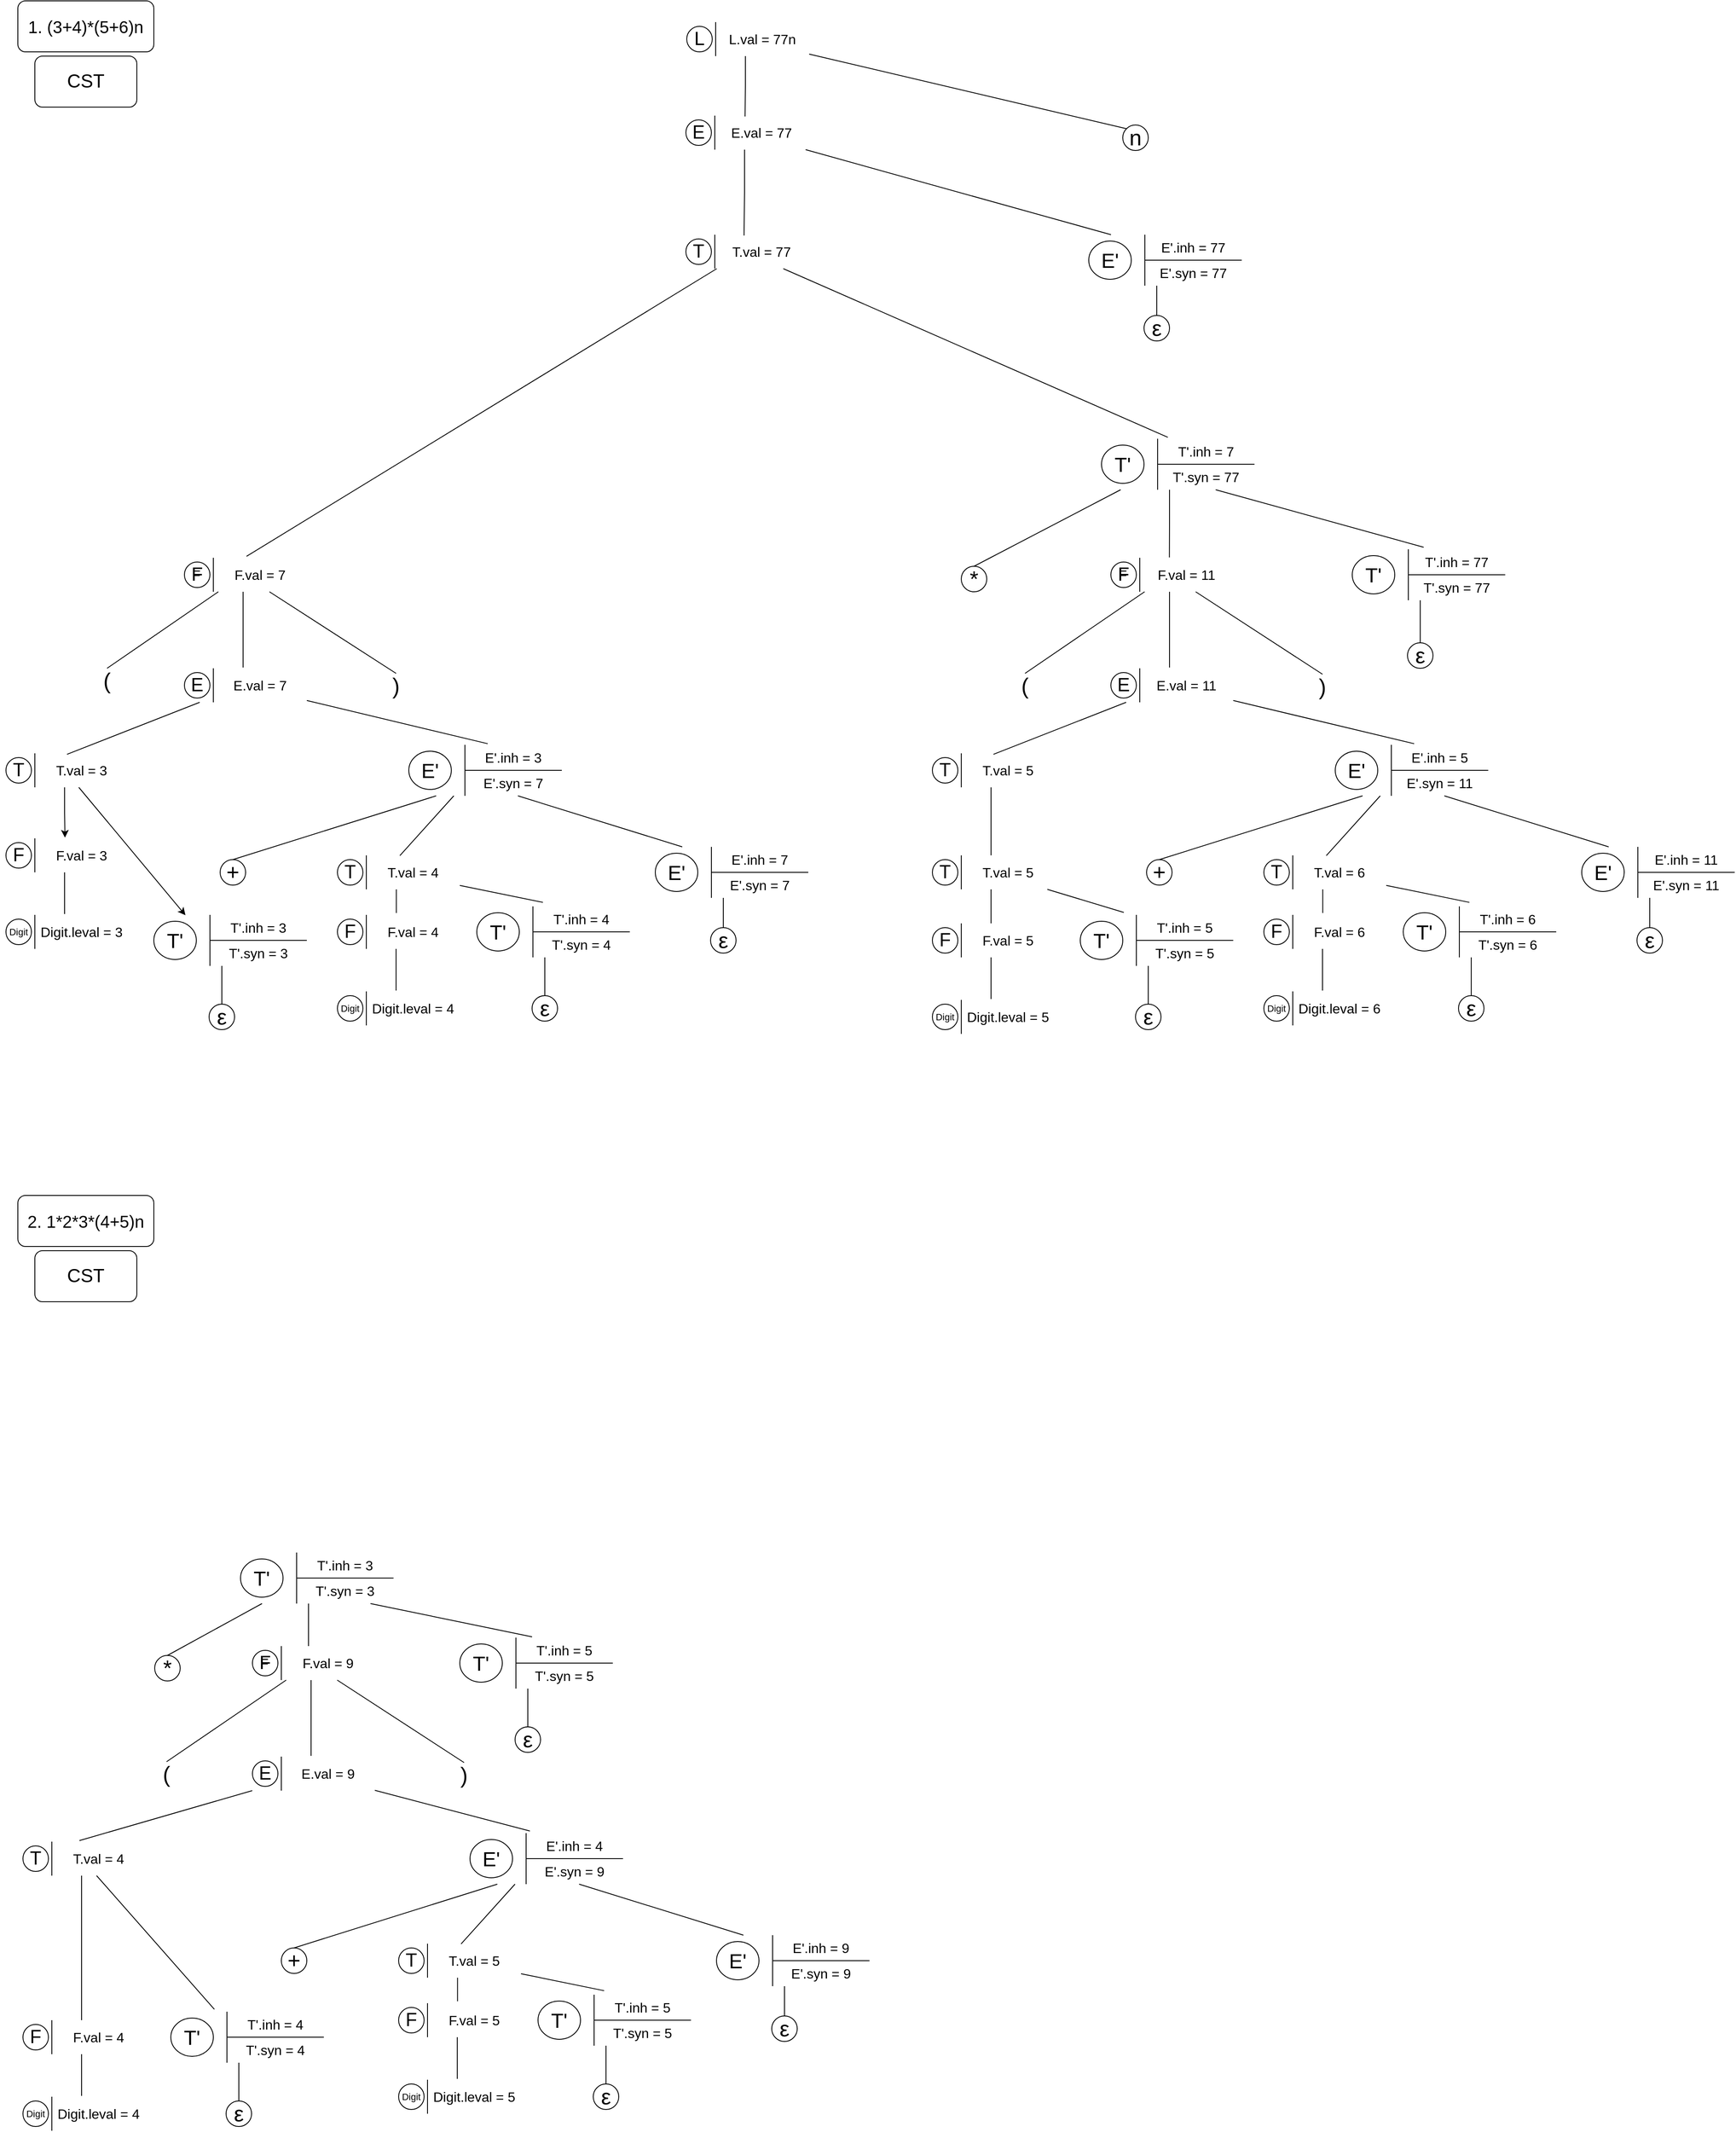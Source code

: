<mxfile version="23.1.2" type="github">
  <diagram name="Page-1" id="XruOqkSzzyyk4dGT6c7B">
    <mxGraphModel dx="765" dy="400" grid="1" gridSize="10" guides="1" tooltips="1" connect="1" arrows="1" fold="1" page="1" pageScale="1" pageWidth="2200" pageHeight="1300" math="0" shadow="0">
      <root>
        <mxCell id="0" />
        <mxCell id="1" parent="0" />
        <mxCell id="MOY61636h__48xmjPN0A-48" value="" style="group;pointerEvents=1;strokeColor=none;align=center;verticalAlign=middle;fontFamily=Helvetica;fontSize=16;fontColor=default;fillColor=none;html=1;" parent="1" vertex="1" connectable="0">
          <mxGeometry x="70.0" y="1130" width="150" height="40" as="geometry" />
        </mxCell>
        <mxCell id="MOY61636h__48xmjPN0A-49" value="" style="shape=table;startSize=0;container=1;collapsible=0;childLayout=tableLayout;fontSize=16;strokeColor=default;align=center;verticalAlign=middle;fontFamily=Helvetica;fontColor=default;fillColor=default;html=1;rowLines=0;columnLines=1;swimlaneBody=1;swimlaneHead=1;horizontal=1;top=0;bottom=0;left=0;right=0;pointerEvents=1;" parent="MOY61636h__48xmjPN0A-48" vertex="1">
          <mxGeometry width="150" height="40" as="geometry" />
        </mxCell>
        <mxCell id="MOY61636h__48xmjPN0A-50" value="" style="shape=tableRow;horizontal=0;startSize=0;swimlaneHead=0;swimlaneBody=0;strokeColor=inherit;top=0;left=0;bottom=0;right=0;collapsible=0;dropTarget=0;fillColor=none;points=[[0,0.5],[1,0.5]];portConstraint=eastwest;fontSize=16;align=center;verticalAlign=middle;fontFamily=Helvetica;fontColor=default;html=1;pointerEvents=1;" parent="MOY61636h__48xmjPN0A-49" vertex="1">
          <mxGeometry width="150" height="40" as="geometry" />
        </mxCell>
        <mxCell id="MOY61636h__48xmjPN0A-51" value="" style="shape=partialRectangle;html=1;whiteSpace=wrap;connectable=0;strokeColor=inherit;overflow=hidden;fillColor=none;top=0;left=0;bottom=0;right=0;pointerEvents=1;fontSize=16;align=center;verticalAlign=middle;fontFamily=Helvetica;fontColor=default;" parent="MOY61636h__48xmjPN0A-50" vertex="1">
          <mxGeometry width="40" height="40" as="geometry">
            <mxRectangle width="40" height="40" as="alternateBounds" />
          </mxGeometry>
        </mxCell>
        <mxCell id="MOY61636h__48xmjPN0A-52" value="Digit.leval = 3" style="shape=partialRectangle;html=1;whiteSpace=wrap;connectable=0;strokeColor=inherit;overflow=hidden;fillColor=none;top=0;left=0;bottom=0;right=0;pointerEvents=1;fontSize=16;align=center;verticalAlign=middle;fontFamily=Helvetica;fontColor=default;" parent="MOY61636h__48xmjPN0A-50" vertex="1">
          <mxGeometry x="40" width="110" height="40" as="geometry">
            <mxRectangle width="110" height="40" as="alternateBounds" />
          </mxGeometry>
        </mxCell>
        <mxCell id="MOY61636h__48xmjPN0A-53" value="Digit" style="ellipse;whiteSpace=wrap;html=1;fontSize=11;pointerEvents=1;strokeColor=default;align=center;verticalAlign=middle;fontFamily=Helvetica;fontColor=default;fillColor=none;" parent="MOY61636h__48xmjPN0A-48" vertex="1">
          <mxGeometry x="6" y="5" width="30" height="30" as="geometry" />
        </mxCell>
        <mxCell id="MOY61636h__48xmjPN0A-55" value="F" style="group;pointerEvents=1;strokeColor=none;align=center;verticalAlign=middle;fontFamily=Helvetica;fontSize=16;fontColor=default;fillColor=none;html=1;" parent="1" vertex="1" connectable="0">
          <mxGeometry x="70.0" y="1040" width="150" height="40" as="geometry" />
        </mxCell>
        <mxCell id="MOY61636h__48xmjPN0A-56" value="" style="shape=table;startSize=0;container=1;collapsible=0;childLayout=tableLayout;fontSize=16;strokeColor=default;align=center;verticalAlign=middle;fontFamily=Helvetica;fontColor=default;fillColor=default;html=1;rowLines=0;columnLines=1;swimlaneBody=1;swimlaneHead=1;horizontal=1;top=0;bottom=0;left=0;right=0;pointerEvents=1;" parent="MOY61636h__48xmjPN0A-55" vertex="1">
          <mxGeometry width="150" height="40" as="geometry" />
        </mxCell>
        <mxCell id="MOY61636h__48xmjPN0A-57" value="" style="shape=tableRow;horizontal=0;startSize=0;swimlaneHead=0;swimlaneBody=0;strokeColor=inherit;top=0;left=0;bottom=0;right=0;collapsible=0;dropTarget=0;fillColor=none;points=[[0,0.5],[1,0.5]];portConstraint=eastwest;fontSize=16;align=center;verticalAlign=middle;fontFamily=Helvetica;fontColor=default;html=1;pointerEvents=1;" parent="MOY61636h__48xmjPN0A-56" vertex="1">
          <mxGeometry width="150" height="40" as="geometry" />
        </mxCell>
        <mxCell id="MOY61636h__48xmjPN0A-58" value="" style="shape=partialRectangle;html=1;whiteSpace=wrap;connectable=0;strokeColor=inherit;overflow=hidden;fillColor=none;top=0;left=0;bottom=0;right=0;pointerEvents=1;fontSize=16;align=center;verticalAlign=middle;fontFamily=Helvetica;fontColor=default;" parent="MOY61636h__48xmjPN0A-57" vertex="1">
          <mxGeometry width="40" height="40" as="geometry">
            <mxRectangle width="40" height="40" as="alternateBounds" />
          </mxGeometry>
        </mxCell>
        <mxCell id="MOY61636h__48xmjPN0A-59" value="F.val = 3" style="shape=partialRectangle;html=1;whiteSpace=wrap;connectable=0;strokeColor=inherit;overflow=hidden;fillColor=none;top=0;left=0;bottom=0;right=0;pointerEvents=1;fontSize=16;align=center;verticalAlign=middle;fontFamily=Helvetica;fontColor=default;" parent="MOY61636h__48xmjPN0A-57" vertex="1">
          <mxGeometry x="40" width="110" height="40" as="geometry">
            <mxRectangle width="110" height="40" as="alternateBounds" />
          </mxGeometry>
        </mxCell>
        <mxCell id="MOY61636h__48xmjPN0A-60" value="F" style="ellipse;whiteSpace=wrap;html=1;fontSize=22;pointerEvents=1;strokeColor=default;align=center;verticalAlign=middle;fontFamily=Helvetica;fontColor=default;fillColor=none;" parent="MOY61636h__48xmjPN0A-55" vertex="1">
          <mxGeometry x="6" y="5" width="30" height="30" as="geometry" />
        </mxCell>
        <mxCell id="MOY61636h__48xmjPN0A-61" value="" style="group" parent="1" vertex="1" connectable="0">
          <mxGeometry x="230" y="1130" width="200" height="60" as="geometry" />
        </mxCell>
        <mxCell id="MOY61636h__48xmjPN0A-62" value="" style="shape=table;startSize=0;container=1;collapsible=0;childLayout=tableLayout;fontSize=16;strokeColor=default;rowLines=1;swimlaneBody=1;top=0;bottom=0;left=0;right=0;" parent="MOY61636h__48xmjPN0A-61" vertex="1">
          <mxGeometry width="200" height="60" as="geometry" />
        </mxCell>
        <mxCell id="MOY61636h__48xmjPN0A-63" value="" style="shape=tableRow;horizontal=0;startSize=0;swimlaneHead=0;swimlaneBody=0;strokeColor=inherit;top=0;left=0;bottom=0;right=0;collapsible=0;dropTarget=0;fillColor=none;points=[[0,0.5],[1,0.5]];portConstraint=eastwest;fontSize=16;" parent="MOY61636h__48xmjPN0A-62" vertex="1">
          <mxGeometry width="200" height="30" as="geometry" />
        </mxCell>
        <mxCell id="MOY61636h__48xmjPN0A-64" value="" style="shape=partialRectangle;html=1;whiteSpace=wrap;connectable=0;strokeColor=inherit;overflow=hidden;fillColor=none;top=0;left=0;bottom=0;right=0;pointerEvents=1;fontSize=16;rowspan=2;colspan=2;" parent="MOY61636h__48xmjPN0A-63" vertex="1">
          <mxGeometry width="86" height="60" as="geometry">
            <mxRectangle width="66" height="30" as="alternateBounds" />
          </mxGeometry>
        </mxCell>
        <mxCell id="MOY61636h__48xmjPN0A-65" value="" style="shape=partialRectangle;html=1;whiteSpace=wrap;connectable=0;strokeColor=inherit;overflow=hidden;fillColor=none;top=0;left=0;bottom=0;right=0;pointerEvents=1;fontSize=16;" parent="MOY61636h__48xmjPN0A-63" vertex="1" visible="0">
          <mxGeometry x="66" width="20" height="30" as="geometry">
            <mxRectangle width="20" height="30" as="alternateBounds" />
          </mxGeometry>
        </mxCell>
        <mxCell id="MOY61636h__48xmjPN0A-66" value="T&#39;.inh = 3" style="shape=partialRectangle;html=1;whiteSpace=wrap;connectable=0;strokeColor=inherit;overflow=hidden;fillColor=none;top=0;left=0;bottom=0;right=0;pointerEvents=1;fontSize=16;" parent="MOY61636h__48xmjPN0A-63" vertex="1">
          <mxGeometry x="86" width="114" height="30" as="geometry">
            <mxRectangle width="114" height="30" as="alternateBounds" />
          </mxGeometry>
        </mxCell>
        <mxCell id="MOY61636h__48xmjPN0A-67" value="" style="shape=tableRow;horizontal=0;startSize=0;swimlaneHead=0;swimlaneBody=0;strokeColor=inherit;top=0;left=0;bottom=0;right=0;collapsible=0;dropTarget=0;fillColor=none;points=[[0,0.5],[1,0.5]];portConstraint=eastwest;fontSize=16;" parent="MOY61636h__48xmjPN0A-62" vertex="1">
          <mxGeometry y="30" width="200" height="30" as="geometry" />
        </mxCell>
        <mxCell id="MOY61636h__48xmjPN0A-68" value="" style="shape=partialRectangle;html=1;whiteSpace=wrap;connectable=0;strokeColor=inherit;overflow=hidden;fillColor=none;top=0;left=0;bottom=0;right=0;pointerEvents=1;fontSize=16;" parent="MOY61636h__48xmjPN0A-67" vertex="1" visible="0">
          <mxGeometry width="66" height="30" as="geometry">
            <mxRectangle width="66" height="30" as="alternateBounds" />
          </mxGeometry>
        </mxCell>
        <mxCell id="MOY61636h__48xmjPN0A-69" value="" style="shape=partialRectangle;html=1;whiteSpace=wrap;connectable=0;strokeColor=inherit;overflow=hidden;fillColor=none;top=0;left=0;bottom=0;right=0;pointerEvents=1;fontSize=16;" parent="MOY61636h__48xmjPN0A-67" vertex="1" visible="0">
          <mxGeometry x="66" width="20" height="30" as="geometry">
            <mxRectangle width="20" height="30" as="alternateBounds" />
          </mxGeometry>
        </mxCell>
        <mxCell id="MOY61636h__48xmjPN0A-70" value="T&#39;.syn = 3" style="shape=partialRectangle;html=1;whiteSpace=wrap;connectable=0;strokeColor=inherit;overflow=hidden;fillColor=none;top=0;left=0;bottom=0;right=0;pointerEvents=1;fontSize=16;" parent="MOY61636h__48xmjPN0A-67" vertex="1">
          <mxGeometry x="86" width="114" height="30" as="geometry">
            <mxRectangle width="114" height="30" as="alternateBounds" />
          </mxGeometry>
        </mxCell>
        <mxCell id="MOY61636h__48xmjPN0A-71" value="&lt;font style=&quot;font-size: 24px;&quot;&gt;T&#39;&lt;/font&gt;" style="ellipse;whiteSpace=wrap;html=1;fontSize=26;pointerEvents=1;strokeColor=default;align=center;verticalAlign=middle;fontFamily=Helvetica;fontColor=default;fillColor=none;" parent="MOY61636h__48xmjPN0A-61" vertex="1">
          <mxGeometry x="20" y="7.5" width="50" height="45" as="geometry" />
        </mxCell>
        <mxCell id="MOY61636h__48xmjPN0A-78" value="ε" style="ellipse;whiteSpace=wrap;html=1;fontSize=26;pointerEvents=1;strokeColor=inherit;align=center;verticalAlign=middle;fontFamily=Helvetica;fontColor=default;fillColor=none;" parent="1" vertex="1">
          <mxGeometry x="315.0" y="1235" width="30" height="30" as="geometry" />
        </mxCell>
        <mxCell id="MOY61636h__48xmjPN0A-79" style="edgeStyle=orthogonalEdgeStyle;rounded=0;orthogonalLoop=1;jettySize=auto;html=1;entryX=0.5;entryY=0;entryDx=0;entryDy=0;endArrow=none;endFill=0;" parent="1" source="MOY61636h__48xmjPN0A-62" target="MOY61636h__48xmjPN0A-78" edge="1">
          <mxGeometry relative="1" as="geometry" />
        </mxCell>
        <mxCell id="MOY61636h__48xmjPN0A-80" style="edgeStyle=orthogonalEdgeStyle;rounded=0;orthogonalLoop=1;jettySize=auto;html=1;entryX=0.5;entryY=-0.024;entryDx=0;entryDy=0;entryPerimeter=0;endArrow=none;endFill=0;" parent="1" source="MOY61636h__48xmjPN0A-56" target="MOY61636h__48xmjPN0A-50" edge="1">
          <mxGeometry relative="1" as="geometry">
            <mxPoint x="145" y="1120" as="targetPoint" />
          </mxGeometry>
        </mxCell>
        <mxCell id="MOY61636h__48xmjPN0A-94" value="+" style="ellipse;whiteSpace=wrap;html=1;fontSize=26;pointerEvents=1;strokeColor=inherit;align=center;verticalAlign=middle;fontFamily=Helvetica;fontColor=default;fillColor=none;" parent="1" vertex="1">
          <mxGeometry x="328.0" y="1065" width="30" height="30" as="geometry" />
        </mxCell>
        <mxCell id="MOY61636h__48xmjPN0A-95" value="" style="group" parent="1" vertex="1" connectable="0">
          <mxGeometry x="530" y="930" width="200" height="60" as="geometry" />
        </mxCell>
        <mxCell id="MOY61636h__48xmjPN0A-96" value="" style="shape=table;startSize=0;container=1;collapsible=0;childLayout=tableLayout;fontSize=16;strokeColor=default;rowLines=1;swimlaneBody=1;top=0;bottom=0;left=0;right=0;" parent="MOY61636h__48xmjPN0A-95" vertex="1">
          <mxGeometry width="200" height="60" as="geometry" />
        </mxCell>
        <mxCell id="MOY61636h__48xmjPN0A-97" value="" style="shape=tableRow;horizontal=0;startSize=0;swimlaneHead=0;swimlaneBody=0;strokeColor=inherit;top=0;left=0;bottom=0;right=0;collapsible=0;dropTarget=0;fillColor=none;points=[[0,0.5],[1,0.5]];portConstraint=eastwest;fontSize=16;" parent="MOY61636h__48xmjPN0A-96" vertex="1">
          <mxGeometry width="200" height="30" as="geometry" />
        </mxCell>
        <mxCell id="MOY61636h__48xmjPN0A-98" value="" style="shape=partialRectangle;html=1;whiteSpace=wrap;connectable=0;strokeColor=inherit;overflow=hidden;fillColor=none;top=0;left=0;bottom=0;right=0;pointerEvents=1;fontSize=16;rowspan=2;colspan=2;" parent="MOY61636h__48xmjPN0A-97" vertex="1">
          <mxGeometry width="86" height="60" as="geometry">
            <mxRectangle width="66" height="30" as="alternateBounds" />
          </mxGeometry>
        </mxCell>
        <mxCell id="MOY61636h__48xmjPN0A-99" value="" style="shape=partialRectangle;html=1;whiteSpace=wrap;connectable=0;strokeColor=inherit;overflow=hidden;fillColor=none;top=0;left=0;bottom=0;right=0;pointerEvents=1;fontSize=16;" parent="MOY61636h__48xmjPN0A-97" vertex="1" visible="0">
          <mxGeometry x="66" width="20" height="30" as="geometry">
            <mxRectangle width="20" height="30" as="alternateBounds" />
          </mxGeometry>
        </mxCell>
        <mxCell id="MOY61636h__48xmjPN0A-100" value="E&#39;.inh = 3" style="shape=partialRectangle;html=1;whiteSpace=wrap;connectable=0;strokeColor=inherit;overflow=hidden;fillColor=none;top=0;left=0;bottom=0;right=0;pointerEvents=1;fontSize=16;" parent="MOY61636h__48xmjPN0A-97" vertex="1">
          <mxGeometry x="86" width="114" height="30" as="geometry">
            <mxRectangle width="114" height="30" as="alternateBounds" />
          </mxGeometry>
        </mxCell>
        <mxCell id="MOY61636h__48xmjPN0A-101" value="" style="shape=tableRow;horizontal=0;startSize=0;swimlaneHead=0;swimlaneBody=0;strokeColor=inherit;top=0;left=0;bottom=0;right=0;collapsible=0;dropTarget=0;fillColor=none;points=[[0,0.5],[1,0.5]];portConstraint=eastwest;fontSize=16;" parent="MOY61636h__48xmjPN0A-96" vertex="1">
          <mxGeometry y="30" width="200" height="30" as="geometry" />
        </mxCell>
        <mxCell id="MOY61636h__48xmjPN0A-102" value="" style="shape=partialRectangle;html=1;whiteSpace=wrap;connectable=0;strokeColor=inherit;overflow=hidden;fillColor=none;top=0;left=0;bottom=0;right=0;pointerEvents=1;fontSize=16;" parent="MOY61636h__48xmjPN0A-101" vertex="1" visible="0">
          <mxGeometry width="66" height="30" as="geometry">
            <mxRectangle width="66" height="30" as="alternateBounds" />
          </mxGeometry>
        </mxCell>
        <mxCell id="MOY61636h__48xmjPN0A-103" value="" style="shape=partialRectangle;html=1;whiteSpace=wrap;connectable=0;strokeColor=inherit;overflow=hidden;fillColor=none;top=0;left=0;bottom=0;right=0;pointerEvents=1;fontSize=16;" parent="MOY61636h__48xmjPN0A-101" vertex="1" visible="0">
          <mxGeometry x="66" width="20" height="30" as="geometry">
            <mxRectangle width="20" height="30" as="alternateBounds" />
          </mxGeometry>
        </mxCell>
        <mxCell id="MOY61636h__48xmjPN0A-104" value="E&#39;.syn = 7" style="shape=partialRectangle;html=1;whiteSpace=wrap;connectable=0;strokeColor=inherit;overflow=hidden;fillColor=none;top=0;left=0;bottom=0;right=0;pointerEvents=1;fontSize=16;" parent="MOY61636h__48xmjPN0A-101" vertex="1">
          <mxGeometry x="86" width="114" height="30" as="geometry">
            <mxRectangle width="114" height="30" as="alternateBounds" />
          </mxGeometry>
        </mxCell>
        <mxCell id="MOY61636h__48xmjPN0A-105" value="&lt;font style=&quot;font-size: 24px;&quot;&gt;E&#39;&lt;/font&gt;" style="ellipse;whiteSpace=wrap;html=1;fontSize=26;pointerEvents=1;strokeColor=default;align=center;verticalAlign=middle;fontFamily=Helvetica;fontColor=default;fillColor=none;" parent="MOY61636h__48xmjPN0A-95" vertex="1">
          <mxGeometry x="20" y="7.5" width="50" height="45" as="geometry" />
        </mxCell>
        <mxCell id="MOY61636h__48xmjPN0A-106" value="" style="group;pointerEvents=1;strokeColor=none;align=center;verticalAlign=middle;fontFamily=Helvetica;fontSize=16;fontColor=default;fillColor=none;html=1;" parent="1" vertex="1" connectable="0">
          <mxGeometry x="460.0" y="1060" width="150" height="40" as="geometry" />
        </mxCell>
        <mxCell id="MOY61636h__48xmjPN0A-107" value="" style="shape=table;startSize=0;container=1;collapsible=0;childLayout=tableLayout;fontSize=16;strokeColor=default;align=center;verticalAlign=middle;fontFamily=Helvetica;fontColor=default;fillColor=default;html=1;rowLines=0;columnLines=1;swimlaneBody=1;swimlaneHead=1;horizontal=1;top=0;bottom=0;left=0;right=0;pointerEvents=1;" parent="MOY61636h__48xmjPN0A-106" vertex="1">
          <mxGeometry width="150" height="40" as="geometry" />
        </mxCell>
        <mxCell id="MOY61636h__48xmjPN0A-108" value="" style="shape=tableRow;horizontal=0;startSize=0;swimlaneHead=0;swimlaneBody=0;strokeColor=inherit;top=0;left=0;bottom=0;right=0;collapsible=0;dropTarget=0;fillColor=none;points=[[0,0.5],[1,0.5]];portConstraint=eastwest;fontSize=16;align=center;verticalAlign=middle;fontFamily=Helvetica;fontColor=default;html=1;pointerEvents=1;" parent="MOY61636h__48xmjPN0A-107" vertex="1">
          <mxGeometry width="150" height="40" as="geometry" />
        </mxCell>
        <mxCell id="MOY61636h__48xmjPN0A-109" value="" style="shape=partialRectangle;html=1;whiteSpace=wrap;connectable=0;strokeColor=inherit;overflow=hidden;fillColor=none;top=0;left=0;bottom=0;right=0;pointerEvents=1;fontSize=16;align=center;verticalAlign=middle;fontFamily=Helvetica;fontColor=default;" parent="MOY61636h__48xmjPN0A-108" vertex="1">
          <mxGeometry width="40" height="40" as="geometry">
            <mxRectangle width="40" height="40" as="alternateBounds" />
          </mxGeometry>
        </mxCell>
        <mxCell id="MOY61636h__48xmjPN0A-110" value="T.val = 4" style="shape=partialRectangle;html=1;whiteSpace=wrap;connectable=0;strokeColor=inherit;overflow=hidden;fillColor=none;top=0;left=0;bottom=0;right=0;pointerEvents=1;fontSize=16;align=center;verticalAlign=middle;fontFamily=Helvetica;fontColor=default;" parent="MOY61636h__48xmjPN0A-108" vertex="1">
          <mxGeometry x="40" width="110" height="40" as="geometry">
            <mxRectangle width="110" height="40" as="alternateBounds" />
          </mxGeometry>
        </mxCell>
        <mxCell id="MOY61636h__48xmjPN0A-111" value="T" style="ellipse;whiteSpace=wrap;html=1;fontSize=22;pointerEvents=1;strokeColor=default;align=center;verticalAlign=middle;fontFamily=Helvetica;fontColor=default;fillColor=none;" parent="MOY61636h__48xmjPN0A-106" vertex="1">
          <mxGeometry x="6" y="5" width="30" height="30" as="geometry" />
        </mxCell>
        <mxCell id="MOY61636h__48xmjPN0A-112" value="" style="group;pointerEvents=1;strokeColor=none;align=center;verticalAlign=middle;fontFamily=Helvetica;fontSize=16;fontColor=default;fillColor=none;html=1;" parent="1" vertex="1" connectable="0">
          <mxGeometry x="70.0" y="940" width="150" height="40" as="geometry" />
        </mxCell>
        <mxCell id="MOY61636h__48xmjPN0A-113" value="" style="shape=table;startSize=0;container=1;collapsible=0;childLayout=tableLayout;fontSize=16;strokeColor=default;align=center;verticalAlign=middle;fontFamily=Helvetica;fontColor=default;fillColor=default;html=1;rowLines=0;columnLines=1;swimlaneBody=1;swimlaneHead=1;horizontal=1;top=0;bottom=0;left=0;right=0;pointerEvents=1;" parent="MOY61636h__48xmjPN0A-112" vertex="1">
          <mxGeometry width="150" height="40" as="geometry" />
        </mxCell>
        <mxCell id="MOY61636h__48xmjPN0A-114" value="" style="shape=tableRow;horizontal=0;startSize=0;swimlaneHead=0;swimlaneBody=0;strokeColor=inherit;top=0;left=0;bottom=0;right=0;collapsible=0;dropTarget=0;fillColor=none;points=[[0,0.5],[1,0.5]];portConstraint=eastwest;fontSize=16;align=center;verticalAlign=middle;fontFamily=Helvetica;fontColor=default;html=1;pointerEvents=1;" parent="MOY61636h__48xmjPN0A-113" vertex="1">
          <mxGeometry width="150" height="40" as="geometry" />
        </mxCell>
        <mxCell id="MOY61636h__48xmjPN0A-115" value="" style="shape=partialRectangle;html=1;whiteSpace=wrap;connectable=0;strokeColor=inherit;overflow=hidden;fillColor=none;top=0;left=0;bottom=0;right=0;pointerEvents=1;fontSize=16;align=center;verticalAlign=middle;fontFamily=Helvetica;fontColor=default;" parent="MOY61636h__48xmjPN0A-114" vertex="1">
          <mxGeometry width="40" height="40" as="geometry">
            <mxRectangle width="40" height="40" as="alternateBounds" />
          </mxGeometry>
        </mxCell>
        <mxCell id="MOY61636h__48xmjPN0A-116" value="T.val = 3" style="shape=partialRectangle;html=1;whiteSpace=wrap;connectable=0;strokeColor=inherit;overflow=hidden;fillColor=none;top=0;left=0;bottom=0;right=0;pointerEvents=1;fontSize=16;align=center;verticalAlign=middle;fontFamily=Helvetica;fontColor=default;" parent="MOY61636h__48xmjPN0A-114" vertex="1">
          <mxGeometry x="40" width="110" height="40" as="geometry">
            <mxRectangle width="110" height="40" as="alternateBounds" />
          </mxGeometry>
        </mxCell>
        <mxCell id="MOY61636h__48xmjPN0A-117" value="T" style="ellipse;whiteSpace=wrap;html=1;fontSize=22;pointerEvents=1;strokeColor=default;align=center;verticalAlign=middle;fontFamily=Helvetica;fontColor=default;fillColor=none;" parent="MOY61636h__48xmjPN0A-112" vertex="1">
          <mxGeometry x="6" y="5" width="30" height="30" as="geometry" />
        </mxCell>
        <mxCell id="MOY61636h__48xmjPN0A-124" value="" style="group;pointerEvents=1;strokeColor=none;align=center;verticalAlign=middle;fontFamily=Helvetica;fontSize=16;fontColor=default;fillColor=none;html=1;" parent="1" vertex="1" connectable="0">
          <mxGeometry x="460.0" y="1220" width="150" height="40" as="geometry" />
        </mxCell>
        <mxCell id="MOY61636h__48xmjPN0A-125" value="" style="shape=table;startSize=0;container=1;collapsible=0;childLayout=tableLayout;fontSize=16;strokeColor=default;align=center;verticalAlign=middle;fontFamily=Helvetica;fontColor=default;fillColor=default;html=1;rowLines=0;columnLines=1;swimlaneBody=1;swimlaneHead=1;horizontal=1;top=0;bottom=0;left=0;right=0;pointerEvents=1;" parent="MOY61636h__48xmjPN0A-124" vertex="1">
          <mxGeometry width="150" height="40" as="geometry" />
        </mxCell>
        <mxCell id="MOY61636h__48xmjPN0A-126" value="" style="shape=tableRow;horizontal=0;startSize=0;swimlaneHead=0;swimlaneBody=0;strokeColor=inherit;top=0;left=0;bottom=0;right=0;collapsible=0;dropTarget=0;fillColor=none;points=[[0,0.5],[1,0.5]];portConstraint=eastwest;fontSize=16;align=center;verticalAlign=middle;fontFamily=Helvetica;fontColor=default;html=1;pointerEvents=1;" parent="MOY61636h__48xmjPN0A-125" vertex="1">
          <mxGeometry width="150" height="40" as="geometry" />
        </mxCell>
        <mxCell id="MOY61636h__48xmjPN0A-127" value="" style="shape=partialRectangle;html=1;whiteSpace=wrap;connectable=0;strokeColor=inherit;overflow=hidden;fillColor=none;top=0;left=0;bottom=0;right=0;pointerEvents=1;fontSize=16;align=center;verticalAlign=middle;fontFamily=Helvetica;fontColor=default;" parent="MOY61636h__48xmjPN0A-126" vertex="1">
          <mxGeometry width="40" height="40" as="geometry">
            <mxRectangle width="40" height="40" as="alternateBounds" />
          </mxGeometry>
        </mxCell>
        <mxCell id="MOY61636h__48xmjPN0A-128" value="Digit.leval = 4" style="shape=partialRectangle;html=1;whiteSpace=wrap;connectable=0;strokeColor=inherit;overflow=hidden;fillColor=none;top=0;left=0;bottom=0;right=0;pointerEvents=1;fontSize=16;align=center;verticalAlign=middle;fontFamily=Helvetica;fontColor=default;" parent="MOY61636h__48xmjPN0A-126" vertex="1">
          <mxGeometry x="40" width="110" height="40" as="geometry">
            <mxRectangle width="110" height="40" as="alternateBounds" />
          </mxGeometry>
        </mxCell>
        <mxCell id="MOY61636h__48xmjPN0A-129" value="Digit" style="ellipse;whiteSpace=wrap;html=1;fontSize=11;pointerEvents=1;strokeColor=default;align=center;verticalAlign=middle;fontFamily=Helvetica;fontColor=default;fillColor=none;" parent="MOY61636h__48xmjPN0A-124" vertex="1">
          <mxGeometry x="6" y="5" width="30" height="30" as="geometry" />
        </mxCell>
        <mxCell id="MOY61636h__48xmjPN0A-130" value="F" style="group;pointerEvents=1;strokeColor=none;align=center;verticalAlign=middle;fontFamily=Helvetica;fontSize=16;fontColor=default;fillColor=none;html=1;" parent="1" vertex="1" connectable="0">
          <mxGeometry x="460.0" y="1130" width="150" height="40" as="geometry" />
        </mxCell>
        <mxCell id="MOY61636h__48xmjPN0A-131" value="" style="shape=table;startSize=0;container=1;collapsible=0;childLayout=tableLayout;fontSize=16;strokeColor=default;align=center;verticalAlign=middle;fontFamily=Helvetica;fontColor=default;fillColor=default;html=1;rowLines=0;columnLines=1;swimlaneBody=1;swimlaneHead=1;horizontal=1;top=0;bottom=0;left=0;right=0;pointerEvents=1;" parent="MOY61636h__48xmjPN0A-130" vertex="1">
          <mxGeometry width="150" height="40" as="geometry" />
        </mxCell>
        <mxCell id="MOY61636h__48xmjPN0A-132" value="" style="shape=tableRow;horizontal=0;startSize=0;swimlaneHead=0;swimlaneBody=0;strokeColor=inherit;top=0;left=0;bottom=0;right=0;collapsible=0;dropTarget=0;fillColor=none;points=[[0,0.5],[1,0.5]];portConstraint=eastwest;fontSize=16;align=center;verticalAlign=middle;fontFamily=Helvetica;fontColor=default;html=1;pointerEvents=1;" parent="MOY61636h__48xmjPN0A-131" vertex="1">
          <mxGeometry width="150" height="40" as="geometry" />
        </mxCell>
        <mxCell id="MOY61636h__48xmjPN0A-133" value="" style="shape=partialRectangle;html=1;whiteSpace=wrap;connectable=0;strokeColor=inherit;overflow=hidden;fillColor=none;top=0;left=0;bottom=0;right=0;pointerEvents=1;fontSize=16;align=center;verticalAlign=middle;fontFamily=Helvetica;fontColor=default;" parent="MOY61636h__48xmjPN0A-132" vertex="1">
          <mxGeometry width="40" height="40" as="geometry">
            <mxRectangle width="40" height="40" as="alternateBounds" />
          </mxGeometry>
        </mxCell>
        <mxCell id="MOY61636h__48xmjPN0A-134" value="F.val = 4" style="shape=partialRectangle;html=1;whiteSpace=wrap;connectable=0;strokeColor=inherit;overflow=hidden;fillColor=none;top=0;left=0;bottom=0;right=0;pointerEvents=1;fontSize=16;align=center;verticalAlign=middle;fontFamily=Helvetica;fontColor=default;" parent="MOY61636h__48xmjPN0A-132" vertex="1">
          <mxGeometry x="40" width="110" height="40" as="geometry">
            <mxRectangle width="110" height="40" as="alternateBounds" />
          </mxGeometry>
        </mxCell>
        <mxCell id="MOY61636h__48xmjPN0A-135" value="F" style="ellipse;whiteSpace=wrap;html=1;fontSize=22;pointerEvents=1;strokeColor=default;align=center;verticalAlign=middle;fontFamily=Helvetica;fontColor=default;fillColor=none;" parent="MOY61636h__48xmjPN0A-130" vertex="1">
          <mxGeometry x="6" y="5" width="30" height="30" as="geometry" />
        </mxCell>
        <mxCell id="MOY61636h__48xmjPN0A-136" style="edgeStyle=orthogonalEdgeStyle;rounded=0;orthogonalLoop=1;jettySize=auto;html=1;entryX=0.5;entryY=-0.024;entryDx=0;entryDy=0;entryPerimeter=0;endArrow=none;endFill=0;" parent="1" source="MOY61636h__48xmjPN0A-131" target="MOY61636h__48xmjPN0A-126" edge="1">
          <mxGeometry relative="1" as="geometry">
            <mxPoint x="535" y="1210" as="targetPoint" />
          </mxGeometry>
        </mxCell>
        <mxCell id="MOY61636h__48xmjPN0A-137" value="" style="group" parent="1" vertex="1" connectable="0">
          <mxGeometry x="610" y="1120" width="200" height="60" as="geometry" />
        </mxCell>
        <mxCell id="MOY61636h__48xmjPN0A-138" value="" style="shape=table;startSize=0;container=1;collapsible=0;childLayout=tableLayout;fontSize=16;strokeColor=default;rowLines=1;swimlaneBody=1;top=0;bottom=0;left=0;right=0;" parent="MOY61636h__48xmjPN0A-137" vertex="1">
          <mxGeometry width="200" height="60" as="geometry" />
        </mxCell>
        <mxCell id="MOY61636h__48xmjPN0A-139" value="" style="shape=tableRow;horizontal=0;startSize=0;swimlaneHead=0;swimlaneBody=0;strokeColor=inherit;top=0;left=0;bottom=0;right=0;collapsible=0;dropTarget=0;fillColor=none;points=[[0,0.5],[1,0.5]];portConstraint=eastwest;fontSize=16;" parent="MOY61636h__48xmjPN0A-138" vertex="1">
          <mxGeometry width="200" height="30" as="geometry" />
        </mxCell>
        <mxCell id="MOY61636h__48xmjPN0A-140" value="" style="shape=partialRectangle;html=1;whiteSpace=wrap;connectable=0;strokeColor=inherit;overflow=hidden;fillColor=none;top=0;left=0;bottom=0;right=0;pointerEvents=1;fontSize=16;rowspan=2;colspan=2;" parent="MOY61636h__48xmjPN0A-139" vertex="1">
          <mxGeometry width="86" height="60" as="geometry">
            <mxRectangle width="66" height="30" as="alternateBounds" />
          </mxGeometry>
        </mxCell>
        <mxCell id="MOY61636h__48xmjPN0A-141" value="" style="shape=partialRectangle;html=1;whiteSpace=wrap;connectable=0;strokeColor=inherit;overflow=hidden;fillColor=none;top=0;left=0;bottom=0;right=0;pointerEvents=1;fontSize=16;" parent="MOY61636h__48xmjPN0A-139" vertex="1" visible="0">
          <mxGeometry x="66" width="20" height="30" as="geometry">
            <mxRectangle width="20" height="30" as="alternateBounds" />
          </mxGeometry>
        </mxCell>
        <mxCell id="MOY61636h__48xmjPN0A-142" value="T&#39;.inh = 4" style="shape=partialRectangle;html=1;whiteSpace=wrap;connectable=0;strokeColor=inherit;overflow=hidden;fillColor=none;top=0;left=0;bottom=0;right=0;pointerEvents=1;fontSize=16;" parent="MOY61636h__48xmjPN0A-139" vertex="1">
          <mxGeometry x="86" width="114" height="30" as="geometry">
            <mxRectangle width="114" height="30" as="alternateBounds" />
          </mxGeometry>
        </mxCell>
        <mxCell id="MOY61636h__48xmjPN0A-143" value="" style="shape=tableRow;horizontal=0;startSize=0;swimlaneHead=0;swimlaneBody=0;strokeColor=inherit;top=0;left=0;bottom=0;right=0;collapsible=0;dropTarget=0;fillColor=none;points=[[0,0.5],[1,0.5]];portConstraint=eastwest;fontSize=16;" parent="MOY61636h__48xmjPN0A-138" vertex="1">
          <mxGeometry y="30" width="200" height="30" as="geometry" />
        </mxCell>
        <mxCell id="MOY61636h__48xmjPN0A-144" value="" style="shape=partialRectangle;html=1;whiteSpace=wrap;connectable=0;strokeColor=inherit;overflow=hidden;fillColor=none;top=0;left=0;bottom=0;right=0;pointerEvents=1;fontSize=16;" parent="MOY61636h__48xmjPN0A-143" vertex="1" visible="0">
          <mxGeometry width="66" height="30" as="geometry">
            <mxRectangle width="66" height="30" as="alternateBounds" />
          </mxGeometry>
        </mxCell>
        <mxCell id="MOY61636h__48xmjPN0A-145" value="" style="shape=partialRectangle;html=1;whiteSpace=wrap;connectable=0;strokeColor=inherit;overflow=hidden;fillColor=none;top=0;left=0;bottom=0;right=0;pointerEvents=1;fontSize=16;" parent="MOY61636h__48xmjPN0A-143" vertex="1" visible="0">
          <mxGeometry x="66" width="20" height="30" as="geometry">
            <mxRectangle width="20" height="30" as="alternateBounds" />
          </mxGeometry>
        </mxCell>
        <mxCell id="MOY61636h__48xmjPN0A-146" value="T&#39;.syn = 4" style="shape=partialRectangle;html=1;whiteSpace=wrap;connectable=0;strokeColor=inherit;overflow=hidden;fillColor=none;top=0;left=0;bottom=0;right=0;pointerEvents=1;fontSize=16;" parent="MOY61636h__48xmjPN0A-143" vertex="1">
          <mxGeometry x="86" width="114" height="30" as="geometry">
            <mxRectangle width="114" height="30" as="alternateBounds" />
          </mxGeometry>
        </mxCell>
        <mxCell id="MOY61636h__48xmjPN0A-147" value="&lt;font style=&quot;font-size: 24px;&quot;&gt;T&#39;&lt;/font&gt;" style="ellipse;whiteSpace=wrap;html=1;fontSize=26;pointerEvents=1;strokeColor=default;align=center;verticalAlign=middle;fontFamily=Helvetica;fontColor=default;fillColor=none;" parent="MOY61636h__48xmjPN0A-137" vertex="1">
          <mxGeometry x="20" y="7.5" width="50" height="45" as="geometry" />
        </mxCell>
        <mxCell id="MOY61636h__48xmjPN0A-148" value="ε" style="ellipse;whiteSpace=wrap;html=1;fontSize=26;pointerEvents=1;strokeColor=inherit;align=center;verticalAlign=middle;fontFamily=Helvetica;fontColor=default;fillColor=none;" parent="1" vertex="1">
          <mxGeometry x="695.0" y="1225" width="30" height="30" as="geometry" />
        </mxCell>
        <mxCell id="MOY61636h__48xmjPN0A-149" style="edgeStyle=orthogonalEdgeStyle;rounded=0;orthogonalLoop=1;jettySize=auto;html=1;entryX=0.5;entryY=0;entryDx=0;entryDy=0;endArrow=none;endFill=0;" parent="1" source="MOY61636h__48xmjPN0A-138" target="MOY61636h__48xmjPN0A-148" edge="1">
          <mxGeometry relative="1" as="geometry" />
        </mxCell>
        <mxCell id="MOY61636h__48xmjPN0A-150" value="" style="group" parent="1" vertex="1" connectable="0">
          <mxGeometry x="820" y="1050" width="200" height="60" as="geometry" />
        </mxCell>
        <mxCell id="MOY61636h__48xmjPN0A-151" value="" style="shape=table;startSize=0;container=1;collapsible=0;childLayout=tableLayout;fontSize=16;strokeColor=default;rowLines=1;swimlaneBody=1;top=0;bottom=0;left=0;right=0;" parent="MOY61636h__48xmjPN0A-150" vertex="1">
          <mxGeometry width="200" height="60" as="geometry" />
        </mxCell>
        <mxCell id="MOY61636h__48xmjPN0A-152" value="" style="shape=tableRow;horizontal=0;startSize=0;swimlaneHead=0;swimlaneBody=0;strokeColor=inherit;top=0;left=0;bottom=0;right=0;collapsible=0;dropTarget=0;fillColor=none;points=[[0,0.5],[1,0.5]];portConstraint=eastwest;fontSize=16;" parent="MOY61636h__48xmjPN0A-151" vertex="1">
          <mxGeometry width="200" height="30" as="geometry" />
        </mxCell>
        <mxCell id="MOY61636h__48xmjPN0A-153" value="" style="shape=partialRectangle;html=1;whiteSpace=wrap;connectable=0;strokeColor=inherit;overflow=hidden;fillColor=none;top=0;left=0;bottom=0;right=0;pointerEvents=1;fontSize=16;rowspan=2;colspan=2;" parent="MOY61636h__48xmjPN0A-152" vertex="1">
          <mxGeometry width="86" height="60" as="geometry">
            <mxRectangle width="66" height="30" as="alternateBounds" />
          </mxGeometry>
        </mxCell>
        <mxCell id="MOY61636h__48xmjPN0A-154" value="" style="shape=partialRectangle;html=1;whiteSpace=wrap;connectable=0;strokeColor=inherit;overflow=hidden;fillColor=none;top=0;left=0;bottom=0;right=0;pointerEvents=1;fontSize=16;" parent="MOY61636h__48xmjPN0A-152" vertex="1" visible="0">
          <mxGeometry x="66" width="20" height="30" as="geometry">
            <mxRectangle width="20" height="30" as="alternateBounds" />
          </mxGeometry>
        </mxCell>
        <mxCell id="MOY61636h__48xmjPN0A-155" value="E&#39;.inh = 7" style="shape=partialRectangle;html=1;whiteSpace=wrap;connectable=0;strokeColor=inherit;overflow=hidden;fillColor=none;top=0;left=0;bottom=0;right=0;pointerEvents=1;fontSize=16;" parent="MOY61636h__48xmjPN0A-152" vertex="1">
          <mxGeometry x="86" width="114" height="30" as="geometry">
            <mxRectangle width="114" height="30" as="alternateBounds" />
          </mxGeometry>
        </mxCell>
        <mxCell id="MOY61636h__48xmjPN0A-156" value="" style="shape=tableRow;horizontal=0;startSize=0;swimlaneHead=0;swimlaneBody=0;strokeColor=inherit;top=0;left=0;bottom=0;right=0;collapsible=0;dropTarget=0;fillColor=none;points=[[0,0.5],[1,0.5]];portConstraint=eastwest;fontSize=16;" parent="MOY61636h__48xmjPN0A-151" vertex="1">
          <mxGeometry y="30" width="200" height="30" as="geometry" />
        </mxCell>
        <mxCell id="MOY61636h__48xmjPN0A-157" value="" style="shape=partialRectangle;html=1;whiteSpace=wrap;connectable=0;strokeColor=inherit;overflow=hidden;fillColor=none;top=0;left=0;bottom=0;right=0;pointerEvents=1;fontSize=16;" parent="MOY61636h__48xmjPN0A-156" vertex="1" visible="0">
          <mxGeometry width="66" height="30" as="geometry">
            <mxRectangle width="66" height="30" as="alternateBounds" />
          </mxGeometry>
        </mxCell>
        <mxCell id="MOY61636h__48xmjPN0A-158" value="" style="shape=partialRectangle;html=1;whiteSpace=wrap;connectable=0;strokeColor=inherit;overflow=hidden;fillColor=none;top=0;left=0;bottom=0;right=0;pointerEvents=1;fontSize=16;" parent="MOY61636h__48xmjPN0A-156" vertex="1" visible="0">
          <mxGeometry x="66" width="20" height="30" as="geometry">
            <mxRectangle width="20" height="30" as="alternateBounds" />
          </mxGeometry>
        </mxCell>
        <mxCell id="MOY61636h__48xmjPN0A-159" value="E&#39;.syn = 7" style="shape=partialRectangle;html=1;whiteSpace=wrap;connectable=0;strokeColor=inherit;overflow=hidden;fillColor=none;top=0;left=0;bottom=0;right=0;pointerEvents=1;fontSize=16;" parent="MOY61636h__48xmjPN0A-156" vertex="1">
          <mxGeometry x="86" width="114" height="30" as="geometry">
            <mxRectangle width="114" height="30" as="alternateBounds" />
          </mxGeometry>
        </mxCell>
        <mxCell id="MOY61636h__48xmjPN0A-160" value="&lt;font style=&quot;font-size: 24px;&quot;&gt;E&#39;&lt;/font&gt;" style="ellipse;whiteSpace=wrap;html=1;fontSize=26;pointerEvents=1;strokeColor=default;align=center;verticalAlign=middle;fontFamily=Helvetica;fontColor=default;fillColor=none;" parent="MOY61636h__48xmjPN0A-150" vertex="1">
          <mxGeometry x="20" y="7.5" width="50" height="45" as="geometry" />
        </mxCell>
        <mxCell id="MOY61636h__48xmjPN0A-161" value="ε" style="ellipse;whiteSpace=wrap;html=1;fontSize=26;pointerEvents=1;strokeColor=inherit;align=center;verticalAlign=middle;fontFamily=Helvetica;fontColor=default;fillColor=none;" parent="1" vertex="1">
          <mxGeometry x="905.0" y="1145" width="30" height="30" as="geometry" />
        </mxCell>
        <mxCell id="MOY61636h__48xmjPN0A-162" style="edgeStyle=orthogonalEdgeStyle;shape=connector;rounded=0;orthogonalLoop=1;jettySize=auto;html=1;entryX=0.5;entryY=0;entryDx=0;entryDy=0;labelBackgroundColor=default;strokeColor=default;align=center;verticalAlign=middle;fontFamily=Helvetica;fontSize=11;fontColor=default;endArrow=none;endFill=0;" parent="1" source="MOY61636h__48xmjPN0A-151" target="MOY61636h__48xmjPN0A-161" edge="1">
          <mxGeometry relative="1" as="geometry" />
        </mxCell>
        <mxCell id="MOY61636h__48xmjPN0A-163" style="shape=connector;rounded=0;orthogonalLoop=1;jettySize=auto;html=1;labelBackgroundColor=default;strokeColor=default;align=center;verticalAlign=middle;fontFamily=Helvetica;fontSize=11;fontColor=default;endArrow=none;endFill=0;" parent="1" source="MOY61636h__48xmjPN0A-101" target="MOY61636h__48xmjPN0A-152" edge="1">
          <mxGeometry relative="1" as="geometry" />
        </mxCell>
        <mxCell id="MOY61636h__48xmjPN0A-164" style="shape=connector;rounded=0;orthogonalLoop=1;jettySize=auto;html=1;entryX=0.5;entryY=0;entryDx=0;entryDy=0;labelBackgroundColor=default;strokeColor=default;align=center;verticalAlign=middle;fontFamily=Helvetica;fontSize=11;fontColor=default;endArrow=none;endFill=0;" parent="1" source="MOY61636h__48xmjPN0A-101" target="MOY61636h__48xmjPN0A-94" edge="1">
          <mxGeometry relative="1" as="geometry" />
        </mxCell>
        <mxCell id="MOY61636h__48xmjPN0A-165" style="shape=connector;rounded=0;orthogonalLoop=1;jettySize=auto;html=1;entryX=0.53;entryY=0.008;entryDx=0;entryDy=0;entryPerimeter=0;labelBackgroundColor=default;strokeColor=default;align=center;verticalAlign=middle;fontFamily=Helvetica;fontSize=11;fontColor=default;endArrow=none;endFill=0;" parent="1" source="MOY61636h__48xmjPN0A-96" target="MOY61636h__48xmjPN0A-108" edge="1">
          <mxGeometry relative="1" as="geometry" />
        </mxCell>
        <mxCell id="MOY61636h__48xmjPN0A-166" style="shape=connector;rounded=0;orthogonalLoop=1;jettySize=auto;html=1;entryX=0.489;entryY=-0.156;entryDx=0;entryDy=0;entryPerimeter=0;labelBackgroundColor=default;strokeColor=default;align=center;verticalAlign=middle;fontFamily=Helvetica;fontSize=11;fontColor=default;endArrow=none;endFill=0;" parent="1" source="MOY61636h__48xmjPN0A-108" target="MOY61636h__48xmjPN0A-139" edge="1">
          <mxGeometry relative="1" as="geometry" />
        </mxCell>
        <mxCell id="MOY61636h__48xmjPN0A-167" style="edgeStyle=orthogonalEdgeStyle;shape=connector;rounded=0;orthogonalLoop=1;jettySize=auto;html=1;entryX=0.502;entryY=-0.054;entryDx=0;entryDy=0;entryPerimeter=0;labelBackgroundColor=default;strokeColor=default;align=center;verticalAlign=middle;fontFamily=Helvetica;fontSize=11;fontColor=default;endArrow=none;endFill=0;" parent="1" source="MOY61636h__48xmjPN0A-107" target="MOY61636h__48xmjPN0A-132" edge="1">
          <mxGeometry relative="1" as="geometry">
            <Array as="points">
              <mxPoint x="535" y="1128" />
            </Array>
          </mxGeometry>
        </mxCell>
        <mxCell id="MOY61636h__48xmjPN0A-171" value="" style="group;pointerEvents=1;strokeColor=none;align=center;verticalAlign=middle;fontFamily=Helvetica;fontSize=16;fontColor=default;fillColor=none;html=1;" parent="1" vertex="1" connectable="0">
          <mxGeometry x="280.0" y="840" width="150" height="40" as="geometry" />
        </mxCell>
        <mxCell id="MOY61636h__48xmjPN0A-172" value="" style="shape=table;startSize=0;container=1;collapsible=0;childLayout=tableLayout;fontSize=16;strokeColor=default;align=center;verticalAlign=middle;fontFamily=Helvetica;fontColor=default;fillColor=default;html=1;rowLines=0;columnLines=1;swimlaneBody=1;swimlaneHead=1;horizontal=1;top=0;bottom=0;left=0;right=0;pointerEvents=1;" parent="MOY61636h__48xmjPN0A-171" vertex="1">
          <mxGeometry width="150" height="40" as="geometry" />
        </mxCell>
        <mxCell id="MOY61636h__48xmjPN0A-173" value="" style="shape=tableRow;horizontal=0;startSize=0;swimlaneHead=0;swimlaneBody=0;strokeColor=inherit;top=0;left=0;bottom=0;right=0;collapsible=0;dropTarget=0;fillColor=none;points=[[0,0.5],[1,0.5]];portConstraint=eastwest;fontSize=16;align=center;verticalAlign=middle;fontFamily=Helvetica;fontColor=default;html=1;pointerEvents=1;" parent="MOY61636h__48xmjPN0A-172" vertex="1">
          <mxGeometry width="150" height="40" as="geometry" />
        </mxCell>
        <mxCell id="MOY61636h__48xmjPN0A-174" value="" style="shape=partialRectangle;html=1;whiteSpace=wrap;connectable=0;strokeColor=inherit;overflow=hidden;fillColor=none;top=0;left=0;bottom=0;right=0;pointerEvents=1;fontSize=16;align=center;verticalAlign=middle;fontFamily=Helvetica;fontColor=default;" parent="MOY61636h__48xmjPN0A-173" vertex="1">
          <mxGeometry width="40" height="40" as="geometry">
            <mxRectangle width="40" height="40" as="alternateBounds" />
          </mxGeometry>
        </mxCell>
        <mxCell id="MOY61636h__48xmjPN0A-175" value="E.val = 7" style="shape=partialRectangle;html=1;whiteSpace=wrap;connectable=0;strokeColor=inherit;overflow=hidden;fillColor=none;top=0;left=0;bottom=0;right=0;pointerEvents=1;fontSize=16;align=center;verticalAlign=middle;fontFamily=Helvetica;fontColor=default;" parent="MOY61636h__48xmjPN0A-173" vertex="1">
          <mxGeometry x="40" width="110" height="40" as="geometry">
            <mxRectangle width="110" height="40" as="alternateBounds" />
          </mxGeometry>
        </mxCell>
        <mxCell id="MOY61636h__48xmjPN0A-176" value="E" style="ellipse;whiteSpace=wrap;html=1;fontSize=22;pointerEvents=1;strokeColor=default;align=center;verticalAlign=middle;fontFamily=Helvetica;fontColor=default;fillColor=none;" parent="MOY61636h__48xmjPN0A-171" vertex="1">
          <mxGeometry x="6" y="5" width="30" height="30" as="geometry" />
        </mxCell>
        <mxCell id="MOY61636h__48xmjPN0A-177" style="rounded=0;orthogonalLoop=1;jettySize=auto;html=1;entryX=0.519;entryY=0.029;entryDx=0;entryDy=0;entryPerimeter=0;labelBackgroundColor=default;strokeColor=default;align=center;verticalAlign=middle;fontFamily=Helvetica;fontSize=11;fontColor=default;endArrow=none;endFill=0;" parent="1" source="MOY61636h__48xmjPN0A-172" target="MOY61636h__48xmjPN0A-114" edge="1">
          <mxGeometry relative="1" as="geometry" />
        </mxCell>
        <mxCell id="MOY61636h__48xmjPN0A-178" style="shape=connector;rounded=0;orthogonalLoop=1;jettySize=auto;html=1;entryX=0.564;entryY=-0.044;entryDx=0;entryDy=0;entryPerimeter=0;labelBackgroundColor=default;strokeColor=default;align=center;verticalAlign=middle;fontFamily=Helvetica;fontSize=11;fontColor=default;endArrow=none;endFill=0;" parent="1" source="MOY61636h__48xmjPN0A-173" target="MOY61636h__48xmjPN0A-97" edge="1">
          <mxGeometry relative="1" as="geometry" />
        </mxCell>
        <mxCell id="MOY61636h__48xmjPN0A-179" value="" style="group;pointerEvents=1;strokeColor=none;align=center;verticalAlign=middle;fontFamily=Helvetica;fontSize=16;fontColor=default;fillColor=none;html=1;" parent="1" vertex="1" connectable="0">
          <mxGeometry x="280.0" y="710" width="150" height="40" as="geometry" />
        </mxCell>
        <mxCell id="MOY61636h__48xmjPN0A-180" value="" style="shape=table;startSize=0;container=1;collapsible=0;childLayout=tableLayout;fontSize=16;strokeColor=default;align=center;verticalAlign=middle;fontFamily=Helvetica;fontColor=default;fillColor=default;html=1;rowLines=0;columnLines=1;swimlaneBody=1;swimlaneHead=1;horizontal=1;top=0;bottom=0;left=0;right=0;pointerEvents=1;" parent="MOY61636h__48xmjPN0A-179" vertex="1">
          <mxGeometry width="150" height="40" as="geometry" />
        </mxCell>
        <mxCell id="MOY61636h__48xmjPN0A-181" value="" style="shape=tableRow;horizontal=0;startSize=0;swimlaneHead=0;swimlaneBody=0;strokeColor=inherit;top=0;left=0;bottom=0;right=0;collapsible=0;dropTarget=0;fillColor=none;points=[[0,0.5],[1,0.5]];portConstraint=eastwest;fontSize=16;align=center;verticalAlign=middle;fontFamily=Helvetica;fontColor=default;html=1;pointerEvents=1;" parent="MOY61636h__48xmjPN0A-180" vertex="1">
          <mxGeometry width="150" height="40" as="geometry" />
        </mxCell>
        <mxCell id="MOY61636h__48xmjPN0A-182" value="F" style="shape=partialRectangle;html=1;whiteSpace=wrap;connectable=0;strokeColor=inherit;overflow=hidden;fillColor=none;top=0;left=0;bottom=0;right=0;pointerEvents=1;fontSize=16;align=center;verticalAlign=middle;fontFamily=Helvetica;fontColor=default;" parent="MOY61636h__48xmjPN0A-181" vertex="1">
          <mxGeometry width="40" height="40" as="geometry">
            <mxRectangle width="40" height="40" as="alternateBounds" />
          </mxGeometry>
        </mxCell>
        <mxCell id="MOY61636h__48xmjPN0A-183" value="F.val = 7" style="shape=partialRectangle;html=1;whiteSpace=wrap;connectable=0;strokeColor=inherit;overflow=hidden;fillColor=none;top=0;left=0;bottom=0;right=0;pointerEvents=1;fontSize=16;align=center;verticalAlign=middle;fontFamily=Helvetica;fontColor=default;" parent="MOY61636h__48xmjPN0A-181" vertex="1">
          <mxGeometry x="40" width="110" height="40" as="geometry">
            <mxRectangle width="110" height="40" as="alternateBounds" />
          </mxGeometry>
        </mxCell>
        <mxCell id="MOY61636h__48xmjPN0A-184" value="F" style="ellipse;whiteSpace=wrap;html=1;fontSize=22;pointerEvents=1;strokeColor=default;align=center;verticalAlign=middle;fontFamily=Helvetica;fontColor=default;fillColor=none;" parent="MOY61636h__48xmjPN0A-179" vertex="1">
          <mxGeometry x="6" y="5" width="30" height="30" as="geometry" />
        </mxCell>
        <mxCell id="MOY61636h__48xmjPN0A-185" style="edgeStyle=orthogonalEdgeStyle;shape=connector;rounded=0;orthogonalLoop=1;jettySize=auto;html=1;entryX=0.5;entryY=-0.021;entryDx=0;entryDy=0;entryPerimeter=0;labelBackgroundColor=default;strokeColor=default;align=center;verticalAlign=middle;fontFamily=Helvetica;fontSize=11;fontColor=default;endArrow=none;endFill=0;" parent="1" source="MOY61636h__48xmjPN0A-180" target="MOY61636h__48xmjPN0A-173" edge="1">
          <mxGeometry relative="1" as="geometry" />
        </mxCell>
        <mxCell id="MOY61636h__48xmjPN0A-186" value="" style="group;pointerEvents=1;strokeColor=none;align=center;verticalAlign=middle;fontFamily=Helvetica;fontSize=16;fontColor=default;fillColor=none;html=1;" parent="1" vertex="1" connectable="0">
          <mxGeometry x="1160" y="1230" width="150" height="40" as="geometry" />
        </mxCell>
        <mxCell id="MOY61636h__48xmjPN0A-187" value="" style="shape=table;startSize=0;container=1;collapsible=0;childLayout=tableLayout;fontSize=16;strokeColor=default;align=center;verticalAlign=middle;fontFamily=Helvetica;fontColor=default;fillColor=default;html=1;rowLines=0;columnLines=1;swimlaneBody=1;swimlaneHead=1;horizontal=1;top=0;bottom=0;left=0;right=0;pointerEvents=1;" parent="MOY61636h__48xmjPN0A-186" vertex="1">
          <mxGeometry width="150" height="40" as="geometry" />
        </mxCell>
        <mxCell id="MOY61636h__48xmjPN0A-188" value="" style="shape=tableRow;horizontal=0;startSize=0;swimlaneHead=0;swimlaneBody=0;strokeColor=inherit;top=0;left=0;bottom=0;right=0;collapsible=0;dropTarget=0;fillColor=none;points=[[0,0.5],[1,0.5]];portConstraint=eastwest;fontSize=16;align=center;verticalAlign=middle;fontFamily=Helvetica;fontColor=default;html=1;pointerEvents=1;" parent="MOY61636h__48xmjPN0A-187" vertex="1">
          <mxGeometry width="150" height="40" as="geometry" />
        </mxCell>
        <mxCell id="MOY61636h__48xmjPN0A-189" value="" style="shape=partialRectangle;html=1;whiteSpace=wrap;connectable=0;strokeColor=inherit;overflow=hidden;fillColor=none;top=0;left=0;bottom=0;right=0;pointerEvents=1;fontSize=16;align=center;verticalAlign=middle;fontFamily=Helvetica;fontColor=default;" parent="MOY61636h__48xmjPN0A-188" vertex="1">
          <mxGeometry width="40" height="40" as="geometry">
            <mxRectangle width="40" height="40" as="alternateBounds" />
          </mxGeometry>
        </mxCell>
        <mxCell id="MOY61636h__48xmjPN0A-190" value="Digit.leval = 5" style="shape=partialRectangle;html=1;whiteSpace=wrap;connectable=0;strokeColor=inherit;overflow=hidden;fillColor=none;top=0;left=0;bottom=0;right=0;pointerEvents=1;fontSize=16;align=center;verticalAlign=middle;fontFamily=Helvetica;fontColor=default;" parent="MOY61636h__48xmjPN0A-188" vertex="1">
          <mxGeometry x="40" width="110" height="40" as="geometry">
            <mxRectangle width="110" height="40" as="alternateBounds" />
          </mxGeometry>
        </mxCell>
        <mxCell id="MOY61636h__48xmjPN0A-191" value="Digit" style="ellipse;whiteSpace=wrap;html=1;fontSize=11;pointerEvents=1;strokeColor=default;align=center;verticalAlign=middle;fontFamily=Helvetica;fontColor=default;fillColor=none;" parent="MOY61636h__48xmjPN0A-186" vertex="1">
          <mxGeometry x="6" y="5" width="30" height="30" as="geometry" />
        </mxCell>
        <mxCell id="MOY61636h__48xmjPN0A-192" value="F" style="group;pointerEvents=1;strokeColor=none;align=center;verticalAlign=middle;fontFamily=Helvetica;fontSize=16;fontColor=default;fillColor=none;html=1;" parent="1" vertex="1" connectable="0">
          <mxGeometry x="1160" y="1140" width="150" height="40" as="geometry" />
        </mxCell>
        <mxCell id="MOY61636h__48xmjPN0A-193" value="" style="shape=table;startSize=0;container=1;collapsible=0;childLayout=tableLayout;fontSize=16;strokeColor=default;align=center;verticalAlign=middle;fontFamily=Helvetica;fontColor=default;fillColor=default;html=1;rowLines=0;columnLines=1;swimlaneBody=1;swimlaneHead=1;horizontal=1;top=0;bottom=0;left=0;right=0;pointerEvents=1;" parent="MOY61636h__48xmjPN0A-192" vertex="1">
          <mxGeometry width="150" height="40" as="geometry" />
        </mxCell>
        <mxCell id="MOY61636h__48xmjPN0A-194" value="" style="shape=tableRow;horizontal=0;startSize=0;swimlaneHead=0;swimlaneBody=0;strokeColor=inherit;top=0;left=0;bottom=0;right=0;collapsible=0;dropTarget=0;fillColor=none;points=[[0,0.5],[1,0.5]];portConstraint=eastwest;fontSize=16;align=center;verticalAlign=middle;fontFamily=Helvetica;fontColor=default;html=1;pointerEvents=1;" parent="MOY61636h__48xmjPN0A-193" vertex="1">
          <mxGeometry width="150" height="40" as="geometry" />
        </mxCell>
        <mxCell id="MOY61636h__48xmjPN0A-195" value="" style="shape=partialRectangle;html=1;whiteSpace=wrap;connectable=0;strokeColor=inherit;overflow=hidden;fillColor=none;top=0;left=0;bottom=0;right=0;pointerEvents=1;fontSize=16;align=center;verticalAlign=middle;fontFamily=Helvetica;fontColor=default;" parent="MOY61636h__48xmjPN0A-194" vertex="1">
          <mxGeometry width="40" height="40" as="geometry">
            <mxRectangle width="40" height="40" as="alternateBounds" />
          </mxGeometry>
        </mxCell>
        <mxCell id="MOY61636h__48xmjPN0A-196" value="F.val = 5" style="shape=partialRectangle;html=1;whiteSpace=wrap;connectable=0;strokeColor=inherit;overflow=hidden;fillColor=none;top=0;left=0;bottom=0;right=0;pointerEvents=1;fontSize=16;align=center;verticalAlign=middle;fontFamily=Helvetica;fontColor=default;" parent="MOY61636h__48xmjPN0A-194" vertex="1">
          <mxGeometry x="40" width="110" height="40" as="geometry">
            <mxRectangle width="110" height="40" as="alternateBounds" />
          </mxGeometry>
        </mxCell>
        <mxCell id="MOY61636h__48xmjPN0A-197" value="F" style="ellipse;whiteSpace=wrap;html=1;fontSize=22;pointerEvents=1;strokeColor=default;align=center;verticalAlign=middle;fontFamily=Helvetica;fontColor=default;fillColor=none;" parent="MOY61636h__48xmjPN0A-192" vertex="1">
          <mxGeometry x="6" y="5" width="30" height="30" as="geometry" />
        </mxCell>
        <mxCell id="MOY61636h__48xmjPN0A-198" value="" style="group" parent="1" vertex="1" connectable="0">
          <mxGeometry x="1320" y="1130" width="200" height="60" as="geometry" />
        </mxCell>
        <mxCell id="MOY61636h__48xmjPN0A-199" value="" style="shape=table;startSize=0;container=1;collapsible=0;childLayout=tableLayout;fontSize=16;strokeColor=default;rowLines=1;swimlaneBody=1;top=0;bottom=0;left=0;right=0;" parent="MOY61636h__48xmjPN0A-198" vertex="1">
          <mxGeometry width="200" height="60" as="geometry" />
        </mxCell>
        <mxCell id="MOY61636h__48xmjPN0A-200" value="" style="shape=tableRow;horizontal=0;startSize=0;swimlaneHead=0;swimlaneBody=0;strokeColor=inherit;top=0;left=0;bottom=0;right=0;collapsible=0;dropTarget=0;fillColor=none;points=[[0,0.5],[1,0.5]];portConstraint=eastwest;fontSize=16;" parent="MOY61636h__48xmjPN0A-199" vertex="1">
          <mxGeometry width="200" height="30" as="geometry" />
        </mxCell>
        <mxCell id="MOY61636h__48xmjPN0A-201" value="" style="shape=partialRectangle;html=1;whiteSpace=wrap;connectable=0;strokeColor=inherit;overflow=hidden;fillColor=none;top=0;left=0;bottom=0;right=0;pointerEvents=1;fontSize=16;rowspan=2;colspan=2;" parent="MOY61636h__48xmjPN0A-200" vertex="1">
          <mxGeometry width="86" height="60" as="geometry">
            <mxRectangle width="66" height="30" as="alternateBounds" />
          </mxGeometry>
        </mxCell>
        <mxCell id="MOY61636h__48xmjPN0A-202" value="" style="shape=partialRectangle;html=1;whiteSpace=wrap;connectable=0;strokeColor=inherit;overflow=hidden;fillColor=none;top=0;left=0;bottom=0;right=0;pointerEvents=1;fontSize=16;" parent="MOY61636h__48xmjPN0A-200" vertex="1" visible="0">
          <mxGeometry x="66" width="20" height="30" as="geometry">
            <mxRectangle width="20" height="30" as="alternateBounds" />
          </mxGeometry>
        </mxCell>
        <mxCell id="MOY61636h__48xmjPN0A-203" value="T&#39;.inh = 5" style="shape=partialRectangle;html=1;whiteSpace=wrap;connectable=0;strokeColor=inherit;overflow=hidden;fillColor=none;top=0;left=0;bottom=0;right=0;pointerEvents=1;fontSize=16;" parent="MOY61636h__48xmjPN0A-200" vertex="1">
          <mxGeometry x="86" width="114" height="30" as="geometry">
            <mxRectangle width="114" height="30" as="alternateBounds" />
          </mxGeometry>
        </mxCell>
        <mxCell id="MOY61636h__48xmjPN0A-204" value="" style="shape=tableRow;horizontal=0;startSize=0;swimlaneHead=0;swimlaneBody=0;strokeColor=inherit;top=0;left=0;bottom=0;right=0;collapsible=0;dropTarget=0;fillColor=none;points=[[0,0.5],[1,0.5]];portConstraint=eastwest;fontSize=16;" parent="MOY61636h__48xmjPN0A-199" vertex="1">
          <mxGeometry y="30" width="200" height="30" as="geometry" />
        </mxCell>
        <mxCell id="MOY61636h__48xmjPN0A-205" value="" style="shape=partialRectangle;html=1;whiteSpace=wrap;connectable=0;strokeColor=inherit;overflow=hidden;fillColor=none;top=0;left=0;bottom=0;right=0;pointerEvents=1;fontSize=16;" parent="MOY61636h__48xmjPN0A-204" vertex="1" visible="0">
          <mxGeometry width="66" height="30" as="geometry">
            <mxRectangle width="66" height="30" as="alternateBounds" />
          </mxGeometry>
        </mxCell>
        <mxCell id="MOY61636h__48xmjPN0A-206" value="" style="shape=partialRectangle;html=1;whiteSpace=wrap;connectable=0;strokeColor=inherit;overflow=hidden;fillColor=none;top=0;left=0;bottom=0;right=0;pointerEvents=1;fontSize=16;" parent="MOY61636h__48xmjPN0A-204" vertex="1" visible="0">
          <mxGeometry x="66" width="20" height="30" as="geometry">
            <mxRectangle width="20" height="30" as="alternateBounds" />
          </mxGeometry>
        </mxCell>
        <mxCell id="MOY61636h__48xmjPN0A-207" value="T&#39;.syn = 5" style="shape=partialRectangle;html=1;whiteSpace=wrap;connectable=0;strokeColor=inherit;overflow=hidden;fillColor=none;top=0;left=0;bottom=0;right=0;pointerEvents=1;fontSize=16;" parent="MOY61636h__48xmjPN0A-204" vertex="1">
          <mxGeometry x="86" width="114" height="30" as="geometry">
            <mxRectangle width="114" height="30" as="alternateBounds" />
          </mxGeometry>
        </mxCell>
        <mxCell id="MOY61636h__48xmjPN0A-208" value="&lt;font style=&quot;font-size: 24px;&quot;&gt;T&#39;&lt;/font&gt;" style="ellipse;whiteSpace=wrap;html=1;fontSize=26;pointerEvents=1;strokeColor=default;align=center;verticalAlign=middle;fontFamily=Helvetica;fontColor=default;fillColor=none;" parent="MOY61636h__48xmjPN0A-198" vertex="1">
          <mxGeometry x="20" y="7.5" width="50" height="45" as="geometry" />
        </mxCell>
        <mxCell id="MOY61636h__48xmjPN0A-209" value="ε" style="ellipse;whiteSpace=wrap;html=1;fontSize=26;pointerEvents=1;strokeColor=inherit;align=center;verticalAlign=middle;fontFamily=Helvetica;fontColor=default;fillColor=none;" parent="1" vertex="1">
          <mxGeometry x="1405" y="1235" width="30" height="30" as="geometry" />
        </mxCell>
        <mxCell id="MOY61636h__48xmjPN0A-210" style="edgeStyle=orthogonalEdgeStyle;rounded=0;orthogonalLoop=1;jettySize=auto;html=1;entryX=0.5;entryY=0;entryDx=0;entryDy=0;endArrow=none;endFill=0;" parent="1" source="MOY61636h__48xmjPN0A-199" target="MOY61636h__48xmjPN0A-209" edge="1">
          <mxGeometry relative="1" as="geometry" />
        </mxCell>
        <mxCell id="MOY61636h__48xmjPN0A-211" style="edgeStyle=orthogonalEdgeStyle;rounded=0;orthogonalLoop=1;jettySize=auto;html=1;entryX=0.5;entryY=-0.024;entryDx=0;entryDy=0;entryPerimeter=0;endArrow=none;endFill=0;" parent="1" source="MOY61636h__48xmjPN0A-193" target="MOY61636h__48xmjPN0A-188" edge="1">
          <mxGeometry relative="1" as="geometry">
            <mxPoint x="1235" y="1220" as="targetPoint" />
          </mxGeometry>
        </mxCell>
        <mxCell id="MOY61636h__48xmjPN0A-212" value="" style="group;pointerEvents=1;strokeColor=none;align=center;verticalAlign=middle;fontFamily=Helvetica;fontSize=16;fontColor=default;fillColor=none;html=1;" parent="1" vertex="1" connectable="0">
          <mxGeometry x="1160" y="1060" width="150" height="40" as="geometry" />
        </mxCell>
        <mxCell id="MOY61636h__48xmjPN0A-213" value="" style="shape=table;startSize=0;container=1;collapsible=0;childLayout=tableLayout;fontSize=16;strokeColor=default;align=center;verticalAlign=middle;fontFamily=Helvetica;fontColor=default;fillColor=default;html=1;rowLines=0;columnLines=1;swimlaneBody=1;swimlaneHead=1;horizontal=1;top=0;bottom=0;left=0;right=0;pointerEvents=1;" parent="MOY61636h__48xmjPN0A-212" vertex="1">
          <mxGeometry width="150" height="40" as="geometry" />
        </mxCell>
        <mxCell id="MOY61636h__48xmjPN0A-214" value="" style="shape=tableRow;horizontal=0;startSize=0;swimlaneHead=0;swimlaneBody=0;strokeColor=inherit;top=0;left=0;bottom=0;right=0;collapsible=0;dropTarget=0;fillColor=none;points=[[0,0.5],[1,0.5]];portConstraint=eastwest;fontSize=16;align=center;verticalAlign=middle;fontFamily=Helvetica;fontColor=default;html=1;pointerEvents=1;" parent="MOY61636h__48xmjPN0A-213" vertex="1">
          <mxGeometry width="150" height="40" as="geometry" />
        </mxCell>
        <mxCell id="MOY61636h__48xmjPN0A-215" value="" style="shape=partialRectangle;html=1;whiteSpace=wrap;connectable=0;strokeColor=inherit;overflow=hidden;fillColor=none;top=0;left=0;bottom=0;right=0;pointerEvents=1;fontSize=16;align=center;verticalAlign=middle;fontFamily=Helvetica;fontColor=default;" parent="MOY61636h__48xmjPN0A-214" vertex="1">
          <mxGeometry width="40" height="40" as="geometry">
            <mxRectangle width="40" height="40" as="alternateBounds" />
          </mxGeometry>
        </mxCell>
        <mxCell id="MOY61636h__48xmjPN0A-216" value="T.val = 5" style="shape=partialRectangle;html=1;whiteSpace=wrap;connectable=0;strokeColor=inherit;overflow=hidden;fillColor=none;top=0;left=0;bottom=0;right=0;pointerEvents=1;fontSize=16;align=center;verticalAlign=middle;fontFamily=Helvetica;fontColor=default;" parent="MOY61636h__48xmjPN0A-214" vertex="1">
          <mxGeometry x="40" width="110" height="40" as="geometry">
            <mxRectangle width="110" height="40" as="alternateBounds" />
          </mxGeometry>
        </mxCell>
        <mxCell id="MOY61636h__48xmjPN0A-217" value="T" style="ellipse;whiteSpace=wrap;html=1;fontSize=22;pointerEvents=1;strokeColor=default;align=center;verticalAlign=middle;fontFamily=Helvetica;fontColor=default;fillColor=none;" parent="MOY61636h__48xmjPN0A-212" vertex="1">
          <mxGeometry x="6" y="5" width="30" height="30" as="geometry" />
        </mxCell>
        <mxCell id="MOY61636h__48xmjPN0A-218" value="+" style="ellipse;whiteSpace=wrap;html=1;fontSize=26;pointerEvents=1;strokeColor=inherit;align=center;verticalAlign=middle;fontFamily=Helvetica;fontColor=default;fillColor=none;" parent="1" vertex="1">
          <mxGeometry x="1418" y="1065" width="30" height="30" as="geometry" />
        </mxCell>
        <mxCell id="MOY61636h__48xmjPN0A-219" value="" style="group" parent="1" vertex="1" connectable="0">
          <mxGeometry x="1620" y="930" width="200" height="60" as="geometry" />
        </mxCell>
        <mxCell id="MOY61636h__48xmjPN0A-220" value="" style="shape=table;startSize=0;container=1;collapsible=0;childLayout=tableLayout;fontSize=16;strokeColor=default;rowLines=1;swimlaneBody=1;top=0;bottom=0;left=0;right=0;" parent="MOY61636h__48xmjPN0A-219" vertex="1">
          <mxGeometry width="200" height="60" as="geometry" />
        </mxCell>
        <mxCell id="MOY61636h__48xmjPN0A-221" value="" style="shape=tableRow;horizontal=0;startSize=0;swimlaneHead=0;swimlaneBody=0;strokeColor=inherit;top=0;left=0;bottom=0;right=0;collapsible=0;dropTarget=0;fillColor=none;points=[[0,0.5],[1,0.5]];portConstraint=eastwest;fontSize=16;" parent="MOY61636h__48xmjPN0A-220" vertex="1">
          <mxGeometry width="200" height="30" as="geometry" />
        </mxCell>
        <mxCell id="MOY61636h__48xmjPN0A-222" value="" style="shape=partialRectangle;html=1;whiteSpace=wrap;connectable=0;strokeColor=inherit;overflow=hidden;fillColor=none;top=0;left=0;bottom=0;right=0;pointerEvents=1;fontSize=16;rowspan=2;colspan=2;" parent="MOY61636h__48xmjPN0A-221" vertex="1">
          <mxGeometry width="86" height="60" as="geometry">
            <mxRectangle width="66" height="30" as="alternateBounds" />
          </mxGeometry>
        </mxCell>
        <mxCell id="MOY61636h__48xmjPN0A-223" value="" style="shape=partialRectangle;html=1;whiteSpace=wrap;connectable=0;strokeColor=inherit;overflow=hidden;fillColor=none;top=0;left=0;bottom=0;right=0;pointerEvents=1;fontSize=16;" parent="MOY61636h__48xmjPN0A-221" vertex="1" visible="0">
          <mxGeometry x="66" width="20" height="30" as="geometry">
            <mxRectangle width="20" height="30" as="alternateBounds" />
          </mxGeometry>
        </mxCell>
        <mxCell id="MOY61636h__48xmjPN0A-224" value="E&#39;.inh = 5" style="shape=partialRectangle;html=1;whiteSpace=wrap;connectable=0;strokeColor=inherit;overflow=hidden;fillColor=none;top=0;left=0;bottom=0;right=0;pointerEvents=1;fontSize=16;" parent="MOY61636h__48xmjPN0A-221" vertex="1">
          <mxGeometry x="86" width="114" height="30" as="geometry">
            <mxRectangle width="114" height="30" as="alternateBounds" />
          </mxGeometry>
        </mxCell>
        <mxCell id="MOY61636h__48xmjPN0A-225" value="" style="shape=tableRow;horizontal=0;startSize=0;swimlaneHead=0;swimlaneBody=0;strokeColor=inherit;top=0;left=0;bottom=0;right=0;collapsible=0;dropTarget=0;fillColor=none;points=[[0,0.5],[1,0.5]];portConstraint=eastwest;fontSize=16;" parent="MOY61636h__48xmjPN0A-220" vertex="1">
          <mxGeometry y="30" width="200" height="30" as="geometry" />
        </mxCell>
        <mxCell id="MOY61636h__48xmjPN0A-226" value="" style="shape=partialRectangle;html=1;whiteSpace=wrap;connectable=0;strokeColor=inherit;overflow=hidden;fillColor=none;top=0;left=0;bottom=0;right=0;pointerEvents=1;fontSize=16;" parent="MOY61636h__48xmjPN0A-225" vertex="1" visible="0">
          <mxGeometry width="66" height="30" as="geometry">
            <mxRectangle width="66" height="30" as="alternateBounds" />
          </mxGeometry>
        </mxCell>
        <mxCell id="MOY61636h__48xmjPN0A-227" value="" style="shape=partialRectangle;html=1;whiteSpace=wrap;connectable=0;strokeColor=inherit;overflow=hidden;fillColor=none;top=0;left=0;bottom=0;right=0;pointerEvents=1;fontSize=16;" parent="MOY61636h__48xmjPN0A-225" vertex="1" visible="0">
          <mxGeometry x="66" width="20" height="30" as="geometry">
            <mxRectangle width="20" height="30" as="alternateBounds" />
          </mxGeometry>
        </mxCell>
        <mxCell id="MOY61636h__48xmjPN0A-228" value="E&#39;.syn = 11" style="shape=partialRectangle;html=1;whiteSpace=wrap;connectable=0;strokeColor=inherit;overflow=hidden;fillColor=none;top=0;left=0;bottom=0;right=0;pointerEvents=1;fontSize=16;" parent="MOY61636h__48xmjPN0A-225" vertex="1">
          <mxGeometry x="86" width="114" height="30" as="geometry">
            <mxRectangle width="114" height="30" as="alternateBounds" />
          </mxGeometry>
        </mxCell>
        <mxCell id="MOY61636h__48xmjPN0A-229" value="&lt;font style=&quot;font-size: 24px;&quot;&gt;E&#39;&lt;/font&gt;" style="ellipse;whiteSpace=wrap;html=1;fontSize=26;pointerEvents=1;strokeColor=default;align=center;verticalAlign=middle;fontFamily=Helvetica;fontColor=default;fillColor=none;" parent="MOY61636h__48xmjPN0A-219" vertex="1">
          <mxGeometry x="20" y="7.5" width="50" height="45" as="geometry" />
        </mxCell>
        <mxCell id="MOY61636h__48xmjPN0A-230" value="" style="group;pointerEvents=1;strokeColor=none;align=center;verticalAlign=middle;fontFamily=Helvetica;fontSize=16;fontColor=default;fillColor=none;html=1;" parent="1" vertex="1" connectable="0">
          <mxGeometry x="1550" y="1060" width="150" height="40" as="geometry" />
        </mxCell>
        <mxCell id="MOY61636h__48xmjPN0A-231" value="" style="shape=table;startSize=0;container=1;collapsible=0;childLayout=tableLayout;fontSize=16;strokeColor=default;align=center;verticalAlign=middle;fontFamily=Helvetica;fontColor=default;fillColor=default;html=1;rowLines=0;columnLines=1;swimlaneBody=1;swimlaneHead=1;horizontal=1;top=0;bottom=0;left=0;right=0;pointerEvents=1;" parent="MOY61636h__48xmjPN0A-230" vertex="1">
          <mxGeometry width="150" height="40" as="geometry" />
        </mxCell>
        <mxCell id="MOY61636h__48xmjPN0A-232" value="" style="shape=tableRow;horizontal=0;startSize=0;swimlaneHead=0;swimlaneBody=0;strokeColor=inherit;top=0;left=0;bottom=0;right=0;collapsible=0;dropTarget=0;fillColor=none;points=[[0,0.5],[1,0.5]];portConstraint=eastwest;fontSize=16;align=center;verticalAlign=middle;fontFamily=Helvetica;fontColor=default;html=1;pointerEvents=1;" parent="MOY61636h__48xmjPN0A-231" vertex="1">
          <mxGeometry width="150" height="40" as="geometry" />
        </mxCell>
        <mxCell id="MOY61636h__48xmjPN0A-233" value="" style="shape=partialRectangle;html=1;whiteSpace=wrap;connectable=0;strokeColor=inherit;overflow=hidden;fillColor=none;top=0;left=0;bottom=0;right=0;pointerEvents=1;fontSize=16;align=center;verticalAlign=middle;fontFamily=Helvetica;fontColor=default;" parent="MOY61636h__48xmjPN0A-232" vertex="1">
          <mxGeometry width="40" height="40" as="geometry">
            <mxRectangle width="40" height="40" as="alternateBounds" />
          </mxGeometry>
        </mxCell>
        <mxCell id="MOY61636h__48xmjPN0A-234" value="T.val = 6" style="shape=partialRectangle;html=1;whiteSpace=wrap;connectable=0;strokeColor=inherit;overflow=hidden;fillColor=none;top=0;left=0;bottom=0;right=0;pointerEvents=1;fontSize=16;align=center;verticalAlign=middle;fontFamily=Helvetica;fontColor=default;" parent="MOY61636h__48xmjPN0A-232" vertex="1">
          <mxGeometry x="40" width="110" height="40" as="geometry">
            <mxRectangle width="110" height="40" as="alternateBounds" />
          </mxGeometry>
        </mxCell>
        <mxCell id="MOY61636h__48xmjPN0A-235" value="T" style="ellipse;whiteSpace=wrap;html=1;fontSize=22;pointerEvents=1;strokeColor=default;align=center;verticalAlign=middle;fontFamily=Helvetica;fontColor=default;fillColor=none;" parent="MOY61636h__48xmjPN0A-230" vertex="1">
          <mxGeometry x="6" y="5" width="30" height="30" as="geometry" />
        </mxCell>
        <mxCell id="MOY61636h__48xmjPN0A-236" value="" style="group;pointerEvents=1;strokeColor=none;align=center;verticalAlign=middle;fontFamily=Helvetica;fontSize=16;fontColor=default;fillColor=none;html=1;" parent="1" vertex="1" connectable="0">
          <mxGeometry x="1160" y="940" width="150" height="40" as="geometry" />
        </mxCell>
        <mxCell id="MOY61636h__48xmjPN0A-237" value="" style="shape=table;startSize=0;container=1;collapsible=0;childLayout=tableLayout;fontSize=16;strokeColor=default;align=center;verticalAlign=middle;fontFamily=Helvetica;fontColor=default;fillColor=default;html=1;rowLines=0;columnLines=1;swimlaneBody=1;swimlaneHead=1;horizontal=1;top=0;bottom=0;left=0;right=0;pointerEvents=1;" parent="MOY61636h__48xmjPN0A-236" vertex="1">
          <mxGeometry width="150" height="40" as="geometry" />
        </mxCell>
        <mxCell id="MOY61636h__48xmjPN0A-238" value="" style="shape=tableRow;horizontal=0;startSize=0;swimlaneHead=0;swimlaneBody=0;strokeColor=inherit;top=0;left=0;bottom=0;right=0;collapsible=0;dropTarget=0;fillColor=none;points=[[0,0.5],[1,0.5]];portConstraint=eastwest;fontSize=16;align=center;verticalAlign=middle;fontFamily=Helvetica;fontColor=default;html=1;pointerEvents=1;" parent="MOY61636h__48xmjPN0A-237" vertex="1">
          <mxGeometry width="150" height="40" as="geometry" />
        </mxCell>
        <mxCell id="MOY61636h__48xmjPN0A-239" value="" style="shape=partialRectangle;html=1;whiteSpace=wrap;connectable=0;strokeColor=inherit;overflow=hidden;fillColor=none;top=0;left=0;bottom=0;right=0;pointerEvents=1;fontSize=16;align=center;verticalAlign=middle;fontFamily=Helvetica;fontColor=default;" parent="MOY61636h__48xmjPN0A-238" vertex="1">
          <mxGeometry width="40" height="40" as="geometry">
            <mxRectangle width="40" height="40" as="alternateBounds" />
          </mxGeometry>
        </mxCell>
        <mxCell id="MOY61636h__48xmjPN0A-240" value="T.val = 5" style="shape=partialRectangle;html=1;whiteSpace=wrap;connectable=0;strokeColor=inherit;overflow=hidden;fillColor=none;top=0;left=0;bottom=0;right=0;pointerEvents=1;fontSize=16;align=center;verticalAlign=middle;fontFamily=Helvetica;fontColor=default;" parent="MOY61636h__48xmjPN0A-238" vertex="1">
          <mxGeometry x="40" width="110" height="40" as="geometry">
            <mxRectangle width="110" height="40" as="alternateBounds" />
          </mxGeometry>
        </mxCell>
        <mxCell id="MOY61636h__48xmjPN0A-241" value="T" style="ellipse;whiteSpace=wrap;html=1;fontSize=22;pointerEvents=1;strokeColor=default;align=center;verticalAlign=middle;fontFamily=Helvetica;fontColor=default;fillColor=none;" parent="MOY61636h__48xmjPN0A-236" vertex="1">
          <mxGeometry x="6" y="5" width="30" height="30" as="geometry" />
        </mxCell>
        <mxCell id="MOY61636h__48xmjPN0A-242" value="" style="group;pointerEvents=1;strokeColor=none;align=center;verticalAlign=middle;fontFamily=Helvetica;fontSize=16;fontColor=default;fillColor=none;html=1;" parent="1" vertex="1" connectable="0">
          <mxGeometry x="1550" y="1220" width="150" height="40" as="geometry" />
        </mxCell>
        <mxCell id="MOY61636h__48xmjPN0A-243" value="" style="shape=table;startSize=0;container=1;collapsible=0;childLayout=tableLayout;fontSize=16;strokeColor=default;align=center;verticalAlign=middle;fontFamily=Helvetica;fontColor=default;fillColor=default;html=1;rowLines=0;columnLines=1;swimlaneBody=1;swimlaneHead=1;horizontal=1;top=0;bottom=0;left=0;right=0;pointerEvents=1;" parent="MOY61636h__48xmjPN0A-242" vertex="1">
          <mxGeometry width="150" height="40" as="geometry" />
        </mxCell>
        <mxCell id="MOY61636h__48xmjPN0A-244" value="" style="shape=tableRow;horizontal=0;startSize=0;swimlaneHead=0;swimlaneBody=0;strokeColor=inherit;top=0;left=0;bottom=0;right=0;collapsible=0;dropTarget=0;fillColor=none;points=[[0,0.5],[1,0.5]];portConstraint=eastwest;fontSize=16;align=center;verticalAlign=middle;fontFamily=Helvetica;fontColor=default;html=1;pointerEvents=1;" parent="MOY61636h__48xmjPN0A-243" vertex="1">
          <mxGeometry width="150" height="40" as="geometry" />
        </mxCell>
        <mxCell id="MOY61636h__48xmjPN0A-245" value="" style="shape=partialRectangle;html=1;whiteSpace=wrap;connectable=0;strokeColor=inherit;overflow=hidden;fillColor=none;top=0;left=0;bottom=0;right=0;pointerEvents=1;fontSize=16;align=center;verticalAlign=middle;fontFamily=Helvetica;fontColor=default;" parent="MOY61636h__48xmjPN0A-244" vertex="1">
          <mxGeometry width="40" height="40" as="geometry">
            <mxRectangle width="40" height="40" as="alternateBounds" />
          </mxGeometry>
        </mxCell>
        <mxCell id="MOY61636h__48xmjPN0A-246" value="Digit.leval = 6" style="shape=partialRectangle;html=1;whiteSpace=wrap;connectable=0;strokeColor=inherit;overflow=hidden;fillColor=none;top=0;left=0;bottom=0;right=0;pointerEvents=1;fontSize=16;align=center;verticalAlign=middle;fontFamily=Helvetica;fontColor=default;" parent="MOY61636h__48xmjPN0A-244" vertex="1">
          <mxGeometry x="40" width="110" height="40" as="geometry">
            <mxRectangle width="110" height="40" as="alternateBounds" />
          </mxGeometry>
        </mxCell>
        <mxCell id="MOY61636h__48xmjPN0A-247" value="Digit" style="ellipse;whiteSpace=wrap;html=1;fontSize=11;pointerEvents=1;strokeColor=default;align=center;verticalAlign=middle;fontFamily=Helvetica;fontColor=default;fillColor=none;" parent="MOY61636h__48xmjPN0A-242" vertex="1">
          <mxGeometry x="6" y="5" width="30" height="30" as="geometry" />
        </mxCell>
        <mxCell id="MOY61636h__48xmjPN0A-248" value="F" style="group;pointerEvents=1;strokeColor=none;align=center;verticalAlign=middle;fontFamily=Helvetica;fontSize=16;fontColor=default;fillColor=none;html=1;" parent="1" vertex="1" connectable="0">
          <mxGeometry x="1550" y="1130" width="150" height="40" as="geometry" />
        </mxCell>
        <mxCell id="MOY61636h__48xmjPN0A-249" value="" style="shape=table;startSize=0;container=1;collapsible=0;childLayout=tableLayout;fontSize=16;strokeColor=default;align=center;verticalAlign=middle;fontFamily=Helvetica;fontColor=default;fillColor=default;html=1;rowLines=0;columnLines=1;swimlaneBody=1;swimlaneHead=1;horizontal=1;top=0;bottom=0;left=0;right=0;pointerEvents=1;" parent="MOY61636h__48xmjPN0A-248" vertex="1">
          <mxGeometry width="150" height="40" as="geometry" />
        </mxCell>
        <mxCell id="MOY61636h__48xmjPN0A-250" value="" style="shape=tableRow;horizontal=0;startSize=0;swimlaneHead=0;swimlaneBody=0;strokeColor=inherit;top=0;left=0;bottom=0;right=0;collapsible=0;dropTarget=0;fillColor=none;points=[[0,0.5],[1,0.5]];portConstraint=eastwest;fontSize=16;align=center;verticalAlign=middle;fontFamily=Helvetica;fontColor=default;html=1;pointerEvents=1;" parent="MOY61636h__48xmjPN0A-249" vertex="1">
          <mxGeometry width="150" height="40" as="geometry" />
        </mxCell>
        <mxCell id="MOY61636h__48xmjPN0A-251" value="" style="shape=partialRectangle;html=1;whiteSpace=wrap;connectable=0;strokeColor=inherit;overflow=hidden;fillColor=none;top=0;left=0;bottom=0;right=0;pointerEvents=1;fontSize=16;align=center;verticalAlign=middle;fontFamily=Helvetica;fontColor=default;" parent="MOY61636h__48xmjPN0A-250" vertex="1">
          <mxGeometry width="40" height="40" as="geometry">
            <mxRectangle width="40" height="40" as="alternateBounds" />
          </mxGeometry>
        </mxCell>
        <mxCell id="MOY61636h__48xmjPN0A-252" value="F.val = 6" style="shape=partialRectangle;html=1;whiteSpace=wrap;connectable=0;strokeColor=inherit;overflow=hidden;fillColor=none;top=0;left=0;bottom=0;right=0;pointerEvents=1;fontSize=16;align=center;verticalAlign=middle;fontFamily=Helvetica;fontColor=default;" parent="MOY61636h__48xmjPN0A-250" vertex="1">
          <mxGeometry x="40" width="110" height="40" as="geometry">
            <mxRectangle width="110" height="40" as="alternateBounds" />
          </mxGeometry>
        </mxCell>
        <mxCell id="MOY61636h__48xmjPN0A-253" value="F" style="ellipse;whiteSpace=wrap;html=1;fontSize=22;pointerEvents=1;strokeColor=default;align=center;verticalAlign=middle;fontFamily=Helvetica;fontColor=default;fillColor=none;" parent="MOY61636h__48xmjPN0A-248" vertex="1">
          <mxGeometry x="6" y="5" width="30" height="30" as="geometry" />
        </mxCell>
        <mxCell id="MOY61636h__48xmjPN0A-254" style="edgeStyle=orthogonalEdgeStyle;rounded=0;orthogonalLoop=1;jettySize=auto;html=1;entryX=0.5;entryY=-0.024;entryDx=0;entryDy=0;entryPerimeter=0;endArrow=none;endFill=0;" parent="1" source="MOY61636h__48xmjPN0A-249" target="MOY61636h__48xmjPN0A-244" edge="1">
          <mxGeometry relative="1" as="geometry">
            <mxPoint x="1625" y="1210" as="targetPoint" />
          </mxGeometry>
        </mxCell>
        <mxCell id="MOY61636h__48xmjPN0A-255" value="" style="group" parent="1" vertex="1" connectable="0">
          <mxGeometry x="1700" y="1120" width="200" height="60" as="geometry" />
        </mxCell>
        <mxCell id="MOY61636h__48xmjPN0A-256" value="" style="shape=table;startSize=0;container=1;collapsible=0;childLayout=tableLayout;fontSize=16;strokeColor=default;rowLines=1;swimlaneBody=1;top=0;bottom=0;left=0;right=0;" parent="MOY61636h__48xmjPN0A-255" vertex="1">
          <mxGeometry width="200" height="60" as="geometry" />
        </mxCell>
        <mxCell id="MOY61636h__48xmjPN0A-257" value="" style="shape=tableRow;horizontal=0;startSize=0;swimlaneHead=0;swimlaneBody=0;strokeColor=inherit;top=0;left=0;bottom=0;right=0;collapsible=0;dropTarget=0;fillColor=none;points=[[0,0.5],[1,0.5]];portConstraint=eastwest;fontSize=16;" parent="MOY61636h__48xmjPN0A-256" vertex="1">
          <mxGeometry width="200" height="30" as="geometry" />
        </mxCell>
        <mxCell id="MOY61636h__48xmjPN0A-258" value="" style="shape=partialRectangle;html=1;whiteSpace=wrap;connectable=0;strokeColor=inherit;overflow=hidden;fillColor=none;top=0;left=0;bottom=0;right=0;pointerEvents=1;fontSize=16;rowspan=2;colspan=2;" parent="MOY61636h__48xmjPN0A-257" vertex="1">
          <mxGeometry width="86" height="60" as="geometry">
            <mxRectangle width="66" height="30" as="alternateBounds" />
          </mxGeometry>
        </mxCell>
        <mxCell id="MOY61636h__48xmjPN0A-259" value="" style="shape=partialRectangle;html=1;whiteSpace=wrap;connectable=0;strokeColor=inherit;overflow=hidden;fillColor=none;top=0;left=0;bottom=0;right=0;pointerEvents=1;fontSize=16;" parent="MOY61636h__48xmjPN0A-257" vertex="1" visible="0">
          <mxGeometry x="66" width="20" height="30" as="geometry">
            <mxRectangle width="20" height="30" as="alternateBounds" />
          </mxGeometry>
        </mxCell>
        <mxCell id="MOY61636h__48xmjPN0A-260" value="T&#39;.inh = 6" style="shape=partialRectangle;html=1;whiteSpace=wrap;connectable=0;strokeColor=inherit;overflow=hidden;fillColor=none;top=0;left=0;bottom=0;right=0;pointerEvents=1;fontSize=16;" parent="MOY61636h__48xmjPN0A-257" vertex="1">
          <mxGeometry x="86" width="114" height="30" as="geometry">
            <mxRectangle width="114" height="30" as="alternateBounds" />
          </mxGeometry>
        </mxCell>
        <mxCell id="MOY61636h__48xmjPN0A-261" value="" style="shape=tableRow;horizontal=0;startSize=0;swimlaneHead=0;swimlaneBody=0;strokeColor=inherit;top=0;left=0;bottom=0;right=0;collapsible=0;dropTarget=0;fillColor=none;points=[[0,0.5],[1,0.5]];portConstraint=eastwest;fontSize=16;" parent="MOY61636h__48xmjPN0A-256" vertex="1">
          <mxGeometry y="30" width="200" height="30" as="geometry" />
        </mxCell>
        <mxCell id="MOY61636h__48xmjPN0A-262" value="" style="shape=partialRectangle;html=1;whiteSpace=wrap;connectable=0;strokeColor=inherit;overflow=hidden;fillColor=none;top=0;left=0;bottom=0;right=0;pointerEvents=1;fontSize=16;" parent="MOY61636h__48xmjPN0A-261" vertex="1" visible="0">
          <mxGeometry width="66" height="30" as="geometry">
            <mxRectangle width="66" height="30" as="alternateBounds" />
          </mxGeometry>
        </mxCell>
        <mxCell id="MOY61636h__48xmjPN0A-263" value="" style="shape=partialRectangle;html=1;whiteSpace=wrap;connectable=0;strokeColor=inherit;overflow=hidden;fillColor=none;top=0;left=0;bottom=0;right=0;pointerEvents=1;fontSize=16;" parent="MOY61636h__48xmjPN0A-261" vertex="1" visible="0">
          <mxGeometry x="66" width="20" height="30" as="geometry">
            <mxRectangle width="20" height="30" as="alternateBounds" />
          </mxGeometry>
        </mxCell>
        <mxCell id="MOY61636h__48xmjPN0A-264" value="T&#39;.syn = 6" style="shape=partialRectangle;html=1;whiteSpace=wrap;connectable=0;strokeColor=inherit;overflow=hidden;fillColor=none;top=0;left=0;bottom=0;right=0;pointerEvents=1;fontSize=16;" parent="MOY61636h__48xmjPN0A-261" vertex="1">
          <mxGeometry x="86" width="114" height="30" as="geometry">
            <mxRectangle width="114" height="30" as="alternateBounds" />
          </mxGeometry>
        </mxCell>
        <mxCell id="MOY61636h__48xmjPN0A-265" value="&lt;font style=&quot;font-size: 24px;&quot;&gt;T&#39;&lt;/font&gt;" style="ellipse;whiteSpace=wrap;html=1;fontSize=26;pointerEvents=1;strokeColor=default;align=center;verticalAlign=middle;fontFamily=Helvetica;fontColor=default;fillColor=none;" parent="MOY61636h__48xmjPN0A-255" vertex="1">
          <mxGeometry x="20" y="7.5" width="50" height="45" as="geometry" />
        </mxCell>
        <mxCell id="MOY61636h__48xmjPN0A-266" value="ε" style="ellipse;whiteSpace=wrap;html=1;fontSize=26;pointerEvents=1;strokeColor=inherit;align=center;verticalAlign=middle;fontFamily=Helvetica;fontColor=default;fillColor=none;" parent="1" vertex="1">
          <mxGeometry x="1785" y="1225" width="30" height="30" as="geometry" />
        </mxCell>
        <mxCell id="MOY61636h__48xmjPN0A-267" style="edgeStyle=orthogonalEdgeStyle;rounded=0;orthogonalLoop=1;jettySize=auto;html=1;entryX=0.5;entryY=0;entryDx=0;entryDy=0;endArrow=none;endFill=0;" parent="1" source="MOY61636h__48xmjPN0A-256" target="MOY61636h__48xmjPN0A-266" edge="1">
          <mxGeometry relative="1" as="geometry" />
        </mxCell>
        <mxCell id="MOY61636h__48xmjPN0A-268" value="" style="group" parent="1" vertex="1" connectable="0">
          <mxGeometry x="1910" y="1050" width="200" height="60" as="geometry" />
        </mxCell>
        <mxCell id="MOY61636h__48xmjPN0A-269" value="" style="shape=table;startSize=0;container=1;collapsible=0;childLayout=tableLayout;fontSize=16;strokeColor=default;rowLines=1;swimlaneBody=1;top=0;bottom=0;left=0;right=0;" parent="MOY61636h__48xmjPN0A-268" vertex="1">
          <mxGeometry width="200" height="60" as="geometry" />
        </mxCell>
        <mxCell id="MOY61636h__48xmjPN0A-270" value="" style="shape=tableRow;horizontal=0;startSize=0;swimlaneHead=0;swimlaneBody=0;strokeColor=inherit;top=0;left=0;bottom=0;right=0;collapsible=0;dropTarget=0;fillColor=none;points=[[0,0.5],[1,0.5]];portConstraint=eastwest;fontSize=16;" parent="MOY61636h__48xmjPN0A-269" vertex="1">
          <mxGeometry width="200" height="30" as="geometry" />
        </mxCell>
        <mxCell id="MOY61636h__48xmjPN0A-271" value="" style="shape=partialRectangle;html=1;whiteSpace=wrap;connectable=0;strokeColor=inherit;overflow=hidden;fillColor=none;top=0;left=0;bottom=0;right=0;pointerEvents=1;fontSize=16;rowspan=2;colspan=2;" parent="MOY61636h__48xmjPN0A-270" vertex="1">
          <mxGeometry width="86" height="60" as="geometry">
            <mxRectangle width="66" height="30" as="alternateBounds" />
          </mxGeometry>
        </mxCell>
        <mxCell id="MOY61636h__48xmjPN0A-272" value="" style="shape=partialRectangle;html=1;whiteSpace=wrap;connectable=0;strokeColor=inherit;overflow=hidden;fillColor=none;top=0;left=0;bottom=0;right=0;pointerEvents=1;fontSize=16;" parent="MOY61636h__48xmjPN0A-270" vertex="1" visible="0">
          <mxGeometry x="66" width="20" height="30" as="geometry">
            <mxRectangle width="20" height="30" as="alternateBounds" />
          </mxGeometry>
        </mxCell>
        <mxCell id="MOY61636h__48xmjPN0A-273" value="E&#39;.inh = 11" style="shape=partialRectangle;html=1;whiteSpace=wrap;connectable=0;strokeColor=inherit;overflow=hidden;fillColor=none;top=0;left=0;bottom=0;right=0;pointerEvents=1;fontSize=16;" parent="MOY61636h__48xmjPN0A-270" vertex="1">
          <mxGeometry x="86" width="114" height="30" as="geometry">
            <mxRectangle width="114" height="30" as="alternateBounds" />
          </mxGeometry>
        </mxCell>
        <mxCell id="MOY61636h__48xmjPN0A-274" value="" style="shape=tableRow;horizontal=0;startSize=0;swimlaneHead=0;swimlaneBody=0;strokeColor=inherit;top=0;left=0;bottom=0;right=0;collapsible=0;dropTarget=0;fillColor=none;points=[[0,0.5],[1,0.5]];portConstraint=eastwest;fontSize=16;" parent="MOY61636h__48xmjPN0A-269" vertex="1">
          <mxGeometry y="30" width="200" height="30" as="geometry" />
        </mxCell>
        <mxCell id="MOY61636h__48xmjPN0A-275" value="" style="shape=partialRectangle;html=1;whiteSpace=wrap;connectable=0;strokeColor=inherit;overflow=hidden;fillColor=none;top=0;left=0;bottom=0;right=0;pointerEvents=1;fontSize=16;" parent="MOY61636h__48xmjPN0A-274" vertex="1" visible="0">
          <mxGeometry width="66" height="30" as="geometry">
            <mxRectangle width="66" height="30" as="alternateBounds" />
          </mxGeometry>
        </mxCell>
        <mxCell id="MOY61636h__48xmjPN0A-276" value="" style="shape=partialRectangle;html=1;whiteSpace=wrap;connectable=0;strokeColor=inherit;overflow=hidden;fillColor=none;top=0;left=0;bottom=0;right=0;pointerEvents=1;fontSize=16;" parent="MOY61636h__48xmjPN0A-274" vertex="1" visible="0">
          <mxGeometry x="66" width="20" height="30" as="geometry">
            <mxRectangle width="20" height="30" as="alternateBounds" />
          </mxGeometry>
        </mxCell>
        <mxCell id="MOY61636h__48xmjPN0A-277" value="E&#39;.syn = 11" style="shape=partialRectangle;html=1;whiteSpace=wrap;connectable=0;strokeColor=inherit;overflow=hidden;fillColor=none;top=0;left=0;bottom=0;right=0;pointerEvents=1;fontSize=16;" parent="MOY61636h__48xmjPN0A-274" vertex="1">
          <mxGeometry x="86" width="114" height="30" as="geometry">
            <mxRectangle width="114" height="30" as="alternateBounds" />
          </mxGeometry>
        </mxCell>
        <mxCell id="MOY61636h__48xmjPN0A-278" value="&lt;font style=&quot;font-size: 24px;&quot;&gt;E&#39;&lt;/font&gt;" style="ellipse;whiteSpace=wrap;html=1;fontSize=26;pointerEvents=1;strokeColor=default;align=center;verticalAlign=middle;fontFamily=Helvetica;fontColor=default;fillColor=none;" parent="MOY61636h__48xmjPN0A-268" vertex="1">
          <mxGeometry x="20" y="7.5" width="50" height="45" as="geometry" />
        </mxCell>
        <mxCell id="MOY61636h__48xmjPN0A-279" value="ε" style="ellipse;whiteSpace=wrap;html=1;fontSize=26;pointerEvents=1;strokeColor=inherit;align=center;verticalAlign=middle;fontFamily=Helvetica;fontColor=default;fillColor=none;" parent="1" vertex="1">
          <mxGeometry x="1995" y="1145" width="30" height="30" as="geometry" />
        </mxCell>
        <mxCell id="MOY61636h__48xmjPN0A-280" style="edgeStyle=orthogonalEdgeStyle;shape=connector;rounded=0;orthogonalLoop=1;jettySize=auto;html=1;entryX=0.5;entryY=0;entryDx=0;entryDy=0;labelBackgroundColor=default;strokeColor=default;align=center;verticalAlign=middle;fontFamily=Helvetica;fontSize=11;fontColor=default;endArrow=none;endFill=0;" parent="1" source="MOY61636h__48xmjPN0A-269" target="MOY61636h__48xmjPN0A-279" edge="1">
          <mxGeometry relative="1" as="geometry" />
        </mxCell>
        <mxCell id="MOY61636h__48xmjPN0A-281" style="shape=connector;rounded=0;orthogonalLoop=1;jettySize=auto;html=1;labelBackgroundColor=default;strokeColor=default;align=center;verticalAlign=middle;fontFamily=Helvetica;fontSize=11;fontColor=default;endArrow=none;endFill=0;" parent="1" source="MOY61636h__48xmjPN0A-225" target="MOY61636h__48xmjPN0A-270" edge="1">
          <mxGeometry relative="1" as="geometry" />
        </mxCell>
        <mxCell id="MOY61636h__48xmjPN0A-282" style="shape=connector;rounded=0;orthogonalLoop=1;jettySize=auto;html=1;entryX=0.5;entryY=0;entryDx=0;entryDy=0;labelBackgroundColor=default;strokeColor=default;align=center;verticalAlign=middle;fontFamily=Helvetica;fontSize=11;fontColor=default;endArrow=none;endFill=0;" parent="1" source="MOY61636h__48xmjPN0A-225" target="MOY61636h__48xmjPN0A-218" edge="1">
          <mxGeometry relative="1" as="geometry" />
        </mxCell>
        <mxCell id="MOY61636h__48xmjPN0A-283" style="shape=connector;rounded=0;orthogonalLoop=1;jettySize=auto;html=1;entryX=0.53;entryY=0.008;entryDx=0;entryDy=0;entryPerimeter=0;labelBackgroundColor=default;strokeColor=default;align=center;verticalAlign=middle;fontFamily=Helvetica;fontSize=11;fontColor=default;endArrow=none;endFill=0;" parent="1" source="MOY61636h__48xmjPN0A-220" target="MOY61636h__48xmjPN0A-232" edge="1">
          <mxGeometry relative="1" as="geometry" />
        </mxCell>
        <mxCell id="MOY61636h__48xmjPN0A-284" style="shape=connector;rounded=0;orthogonalLoop=1;jettySize=auto;html=1;entryX=0.489;entryY=-0.156;entryDx=0;entryDy=0;entryPerimeter=0;labelBackgroundColor=default;strokeColor=default;align=center;verticalAlign=middle;fontFamily=Helvetica;fontSize=11;fontColor=default;endArrow=none;endFill=0;" parent="1" source="MOY61636h__48xmjPN0A-232" target="MOY61636h__48xmjPN0A-257" edge="1">
          <mxGeometry relative="1" as="geometry" />
        </mxCell>
        <mxCell id="MOY61636h__48xmjPN0A-285" style="edgeStyle=orthogonalEdgeStyle;shape=connector;rounded=0;orthogonalLoop=1;jettySize=auto;html=1;entryX=0.502;entryY=-0.054;entryDx=0;entryDy=0;entryPerimeter=0;labelBackgroundColor=default;strokeColor=default;align=center;verticalAlign=middle;fontFamily=Helvetica;fontSize=11;fontColor=default;endArrow=none;endFill=0;" parent="1" source="MOY61636h__48xmjPN0A-231" target="MOY61636h__48xmjPN0A-250" edge="1">
          <mxGeometry relative="1" as="geometry">
            <Array as="points">
              <mxPoint x="1625" y="1128" />
            </Array>
          </mxGeometry>
        </mxCell>
        <mxCell id="MOY61636h__48xmjPN0A-286" style="shape=connector;rounded=0;orthogonalLoop=1;jettySize=auto;html=1;entryX=0.356;entryY=-0.095;entryDx=0;entryDy=0;entryPerimeter=0;labelBackgroundColor=default;strokeColor=default;align=center;verticalAlign=middle;fontFamily=Helvetica;fontSize=11;fontColor=default;endArrow=none;endFill=0;" parent="1" source="MOY61636h__48xmjPN0A-214" target="MOY61636h__48xmjPN0A-200" edge="1">
          <mxGeometry relative="1" as="geometry" />
        </mxCell>
        <mxCell id="MOY61636h__48xmjPN0A-287" style="edgeStyle=orthogonalEdgeStyle;shape=connector;rounded=0;orthogonalLoop=1;jettySize=auto;html=1;entryX=0.5;entryY=0;entryDx=0;entryDy=0;entryPerimeter=0;labelBackgroundColor=default;strokeColor=default;align=center;verticalAlign=middle;fontFamily=Helvetica;fontSize=11;fontColor=default;endArrow=none;endFill=0;" parent="1" source="MOY61636h__48xmjPN0A-213" target="MOY61636h__48xmjPN0A-194" edge="1">
          <mxGeometry relative="1" as="geometry" />
        </mxCell>
        <mxCell id="MOY61636h__48xmjPN0A-288" style="edgeStyle=orthogonalEdgeStyle;shape=connector;rounded=0;orthogonalLoop=1;jettySize=auto;html=1;entryX=0.5;entryY=0;entryDx=0;entryDy=0;entryPerimeter=0;labelBackgroundColor=default;strokeColor=default;align=center;verticalAlign=middle;fontFamily=Helvetica;fontSize=11;fontColor=default;endArrow=none;endFill=0;" parent="1" source="MOY61636h__48xmjPN0A-237" target="MOY61636h__48xmjPN0A-214" edge="1">
          <mxGeometry relative="1" as="geometry" />
        </mxCell>
        <mxCell id="MOY61636h__48xmjPN0A-289" value="" style="group;pointerEvents=1;strokeColor=none;align=center;verticalAlign=middle;fontFamily=Helvetica;fontSize=16;fontColor=default;fillColor=none;html=1;" parent="1" vertex="1" connectable="0">
          <mxGeometry x="1370" y="840" width="150" height="40" as="geometry" />
        </mxCell>
        <mxCell id="MOY61636h__48xmjPN0A-290" value="" style="shape=table;startSize=0;container=1;collapsible=0;childLayout=tableLayout;fontSize=16;strokeColor=default;align=center;verticalAlign=middle;fontFamily=Helvetica;fontColor=default;fillColor=default;html=1;rowLines=0;columnLines=1;swimlaneBody=1;swimlaneHead=1;horizontal=1;top=0;bottom=0;left=0;right=0;pointerEvents=1;" parent="MOY61636h__48xmjPN0A-289" vertex="1">
          <mxGeometry width="150" height="40" as="geometry" />
        </mxCell>
        <mxCell id="MOY61636h__48xmjPN0A-291" value="" style="shape=tableRow;horizontal=0;startSize=0;swimlaneHead=0;swimlaneBody=0;strokeColor=inherit;top=0;left=0;bottom=0;right=0;collapsible=0;dropTarget=0;fillColor=none;points=[[0,0.5],[1,0.5]];portConstraint=eastwest;fontSize=16;align=center;verticalAlign=middle;fontFamily=Helvetica;fontColor=default;html=1;pointerEvents=1;" parent="MOY61636h__48xmjPN0A-290" vertex="1">
          <mxGeometry width="150" height="40" as="geometry" />
        </mxCell>
        <mxCell id="MOY61636h__48xmjPN0A-292" value="" style="shape=partialRectangle;html=1;whiteSpace=wrap;connectable=0;strokeColor=inherit;overflow=hidden;fillColor=none;top=0;left=0;bottom=0;right=0;pointerEvents=1;fontSize=16;align=center;verticalAlign=middle;fontFamily=Helvetica;fontColor=default;" parent="MOY61636h__48xmjPN0A-291" vertex="1">
          <mxGeometry width="40" height="40" as="geometry">
            <mxRectangle width="40" height="40" as="alternateBounds" />
          </mxGeometry>
        </mxCell>
        <mxCell id="MOY61636h__48xmjPN0A-293" value="E.val = 11" style="shape=partialRectangle;html=1;whiteSpace=wrap;connectable=0;strokeColor=inherit;overflow=hidden;fillColor=none;top=0;left=0;bottom=0;right=0;pointerEvents=1;fontSize=16;align=center;verticalAlign=middle;fontFamily=Helvetica;fontColor=default;" parent="MOY61636h__48xmjPN0A-291" vertex="1">
          <mxGeometry x="40" width="110" height="40" as="geometry">
            <mxRectangle width="110" height="40" as="alternateBounds" />
          </mxGeometry>
        </mxCell>
        <mxCell id="MOY61636h__48xmjPN0A-294" value="E" style="ellipse;whiteSpace=wrap;html=1;fontSize=22;pointerEvents=1;strokeColor=default;align=center;verticalAlign=middle;fontFamily=Helvetica;fontColor=default;fillColor=none;" parent="MOY61636h__48xmjPN0A-289" vertex="1">
          <mxGeometry x="6" y="5" width="30" height="30" as="geometry" />
        </mxCell>
        <mxCell id="MOY61636h__48xmjPN0A-295" style="rounded=0;orthogonalLoop=1;jettySize=auto;html=1;entryX=0.519;entryY=0.029;entryDx=0;entryDy=0;entryPerimeter=0;labelBackgroundColor=default;strokeColor=default;align=center;verticalAlign=middle;fontFamily=Helvetica;fontSize=11;fontColor=default;endArrow=none;endFill=0;" parent="1" source="MOY61636h__48xmjPN0A-290" target="MOY61636h__48xmjPN0A-238" edge="1">
          <mxGeometry relative="1" as="geometry" />
        </mxCell>
        <mxCell id="MOY61636h__48xmjPN0A-296" style="shape=connector;rounded=0;orthogonalLoop=1;jettySize=auto;html=1;entryX=0.564;entryY=-0.044;entryDx=0;entryDy=0;entryPerimeter=0;labelBackgroundColor=default;strokeColor=default;align=center;verticalAlign=middle;fontFamily=Helvetica;fontSize=11;fontColor=default;endArrow=none;endFill=0;" parent="1" source="MOY61636h__48xmjPN0A-291" target="MOY61636h__48xmjPN0A-221" edge="1">
          <mxGeometry relative="1" as="geometry" />
        </mxCell>
        <mxCell id="MOY61636h__48xmjPN0A-297" value="" style="group;pointerEvents=1;strokeColor=none;align=center;verticalAlign=middle;fontFamily=Helvetica;fontSize=16;fontColor=default;fillColor=none;html=1;" parent="1" vertex="1" connectable="0">
          <mxGeometry x="1370" y="710" width="150" height="40" as="geometry" />
        </mxCell>
        <mxCell id="MOY61636h__48xmjPN0A-298" value="" style="shape=table;startSize=0;container=1;collapsible=0;childLayout=tableLayout;fontSize=16;strokeColor=default;align=center;verticalAlign=middle;fontFamily=Helvetica;fontColor=default;fillColor=default;html=1;rowLines=0;columnLines=1;swimlaneBody=1;swimlaneHead=1;horizontal=1;top=0;bottom=0;left=0;right=0;pointerEvents=1;" parent="MOY61636h__48xmjPN0A-297" vertex="1">
          <mxGeometry width="150" height="40" as="geometry" />
        </mxCell>
        <mxCell id="MOY61636h__48xmjPN0A-299" value="" style="shape=tableRow;horizontal=0;startSize=0;swimlaneHead=0;swimlaneBody=0;strokeColor=inherit;top=0;left=0;bottom=0;right=0;collapsible=0;dropTarget=0;fillColor=none;points=[[0,0.5],[1,0.5]];portConstraint=eastwest;fontSize=16;align=center;verticalAlign=middle;fontFamily=Helvetica;fontColor=default;html=1;pointerEvents=1;" parent="MOY61636h__48xmjPN0A-298" vertex="1">
          <mxGeometry width="150" height="40" as="geometry" />
        </mxCell>
        <mxCell id="MOY61636h__48xmjPN0A-300" value="F" style="shape=partialRectangle;html=1;whiteSpace=wrap;connectable=0;strokeColor=inherit;overflow=hidden;fillColor=none;top=0;left=0;bottom=0;right=0;pointerEvents=1;fontSize=16;align=center;verticalAlign=middle;fontFamily=Helvetica;fontColor=default;" parent="MOY61636h__48xmjPN0A-299" vertex="1">
          <mxGeometry width="40" height="40" as="geometry">
            <mxRectangle width="40" height="40" as="alternateBounds" />
          </mxGeometry>
        </mxCell>
        <mxCell id="MOY61636h__48xmjPN0A-301" value="F.val = 11" style="shape=partialRectangle;html=1;whiteSpace=wrap;connectable=0;strokeColor=inherit;overflow=hidden;fillColor=none;top=0;left=0;bottom=0;right=0;pointerEvents=1;fontSize=16;align=center;verticalAlign=middle;fontFamily=Helvetica;fontColor=default;" parent="MOY61636h__48xmjPN0A-299" vertex="1">
          <mxGeometry x="40" width="110" height="40" as="geometry">
            <mxRectangle width="110" height="40" as="alternateBounds" />
          </mxGeometry>
        </mxCell>
        <mxCell id="MOY61636h__48xmjPN0A-302" value="F" style="ellipse;whiteSpace=wrap;html=1;fontSize=22;pointerEvents=1;strokeColor=default;align=center;verticalAlign=middle;fontFamily=Helvetica;fontColor=default;fillColor=none;" parent="MOY61636h__48xmjPN0A-297" vertex="1">
          <mxGeometry x="6" y="5" width="30" height="30" as="geometry" />
        </mxCell>
        <mxCell id="MOY61636h__48xmjPN0A-303" style="edgeStyle=orthogonalEdgeStyle;shape=connector;rounded=0;orthogonalLoop=1;jettySize=auto;html=1;entryX=0.5;entryY=-0.021;entryDx=0;entryDy=0;entryPerimeter=0;labelBackgroundColor=default;strokeColor=default;align=center;verticalAlign=middle;fontFamily=Helvetica;fontSize=11;fontColor=default;endArrow=none;endFill=0;" parent="1" source="MOY61636h__48xmjPN0A-298" target="MOY61636h__48xmjPN0A-291" edge="1">
          <mxGeometry relative="1" as="geometry" />
        </mxCell>
        <mxCell id="MOY61636h__48xmjPN0A-304" value="(" style="ellipse;whiteSpace=wrap;html=1;fontSize=26;pointerEvents=1;strokeColor=none;align=center;verticalAlign=middle;fontFamily=Helvetica;fontColor=default;fillColor=none;" parent="1" vertex="1">
          <mxGeometry x="180.0" y="840.0" width="30" height="30" as="geometry" />
        </mxCell>
        <mxCell id="MOY61636h__48xmjPN0A-305" value=")" style="ellipse;whiteSpace=wrap;html=1;fontSize=26;pointerEvents=1;strokeColor=none;align=center;verticalAlign=middle;fontFamily=Helvetica;fontColor=default;fillColor=none;" parent="1" vertex="1">
          <mxGeometry x="520.0" y="846.0" width="30" height="30" as="geometry" />
        </mxCell>
        <mxCell id="MOY61636h__48xmjPN0A-306" style="shape=connector;rounded=0;orthogonalLoop=1;jettySize=auto;html=1;entryX=0.5;entryY=0;entryDx=0;entryDy=0;labelBackgroundColor=default;strokeColor=default;align=center;verticalAlign=middle;fontFamily=Helvetica;fontSize=11;fontColor=default;endArrow=none;endFill=0;" parent="1" source="MOY61636h__48xmjPN0A-181" target="MOY61636h__48xmjPN0A-304" edge="1">
          <mxGeometry relative="1" as="geometry" />
        </mxCell>
        <mxCell id="MOY61636h__48xmjPN0A-307" style="shape=connector;rounded=0;orthogonalLoop=1;jettySize=auto;html=1;entryX=0.5;entryY=0;entryDx=0;entryDy=0;labelBackgroundColor=default;strokeColor=default;align=center;verticalAlign=middle;fontFamily=Helvetica;fontSize=11;fontColor=default;endArrow=none;endFill=0;" parent="1" source="MOY61636h__48xmjPN0A-181" target="MOY61636h__48xmjPN0A-305" edge="1">
          <mxGeometry relative="1" as="geometry" />
        </mxCell>
        <mxCell id="MOY61636h__48xmjPN0A-311" value="(" style="ellipse;whiteSpace=wrap;html=1;fontSize=26;pointerEvents=1;strokeColor=none;align=center;verticalAlign=middle;fontFamily=Helvetica;fontColor=default;fillColor=none;" parent="1" vertex="1">
          <mxGeometry x="1260" y="846.0" width="30" height="30" as="geometry" />
        </mxCell>
        <mxCell id="MOY61636h__48xmjPN0A-312" value=")" style="ellipse;whiteSpace=wrap;html=1;fontSize=26;pointerEvents=1;strokeColor=none;align=center;verticalAlign=middle;fontFamily=Helvetica;fontColor=default;fillColor=none;" parent="1" vertex="1">
          <mxGeometry x="1610" y="847.0" width="30" height="30" as="geometry" />
        </mxCell>
        <mxCell id="MOY61636h__48xmjPN0A-313" style="shape=connector;rounded=0;orthogonalLoop=1;jettySize=auto;html=1;entryX=0.5;entryY=0;entryDx=0;entryDy=0;labelBackgroundColor=default;strokeColor=default;align=center;verticalAlign=middle;fontFamily=Helvetica;fontSize=11;fontColor=default;endArrow=none;endFill=0;" parent="1" source="MOY61636h__48xmjPN0A-299" target="MOY61636h__48xmjPN0A-311" edge="1">
          <mxGeometry relative="1" as="geometry" />
        </mxCell>
        <mxCell id="MOY61636h__48xmjPN0A-314" style="shape=connector;rounded=0;orthogonalLoop=1;jettySize=auto;html=1;entryX=0.5;entryY=0;entryDx=0;entryDy=0;labelBackgroundColor=default;strokeColor=default;align=center;verticalAlign=middle;fontFamily=Helvetica;fontSize=11;fontColor=default;endArrow=none;endFill=0;" parent="1" source="MOY61636h__48xmjPN0A-299" target="MOY61636h__48xmjPN0A-312" edge="1">
          <mxGeometry relative="1" as="geometry" />
        </mxCell>
        <mxCell id="MOY61636h__48xmjPN0A-315" value="*" style="ellipse;whiteSpace=wrap;html=1;fontSize=26;pointerEvents=1;strokeColor=inherit;align=center;verticalAlign=middle;fontFamily=Helvetica;fontColor=default;fillColor=none;" parent="1" vertex="1">
          <mxGeometry x="1200" y="720.0" width="30" height="30" as="geometry" />
        </mxCell>
        <mxCell id="MOY61636h__48xmjPN0A-319" value="ε" style="ellipse;whiteSpace=wrap;html=1;fontSize=26;pointerEvents=1;strokeColor=inherit;align=center;verticalAlign=middle;fontFamily=Helvetica;fontColor=default;fillColor=none;" parent="1" vertex="1">
          <mxGeometry x="1725" y="810" width="30" height="30" as="geometry" />
        </mxCell>
        <mxCell id="MOY61636h__48xmjPN0A-321" value="" style="group" parent="1" vertex="1" connectable="0">
          <mxGeometry x="1640" y="700" width="200" height="60" as="geometry" />
        </mxCell>
        <mxCell id="MOY61636h__48xmjPN0A-322" value="" style="shape=table;startSize=0;container=1;collapsible=0;childLayout=tableLayout;fontSize=16;strokeColor=default;rowLines=1;swimlaneBody=1;top=0;bottom=0;left=0;right=0;" parent="MOY61636h__48xmjPN0A-321" vertex="1">
          <mxGeometry width="200" height="60" as="geometry" />
        </mxCell>
        <mxCell id="MOY61636h__48xmjPN0A-323" value="" style="shape=tableRow;horizontal=0;startSize=0;swimlaneHead=0;swimlaneBody=0;strokeColor=inherit;top=0;left=0;bottom=0;right=0;collapsible=0;dropTarget=0;fillColor=none;points=[[0,0.5],[1,0.5]];portConstraint=eastwest;fontSize=16;" parent="MOY61636h__48xmjPN0A-322" vertex="1">
          <mxGeometry width="200" height="30" as="geometry" />
        </mxCell>
        <mxCell id="MOY61636h__48xmjPN0A-324" value="" style="shape=partialRectangle;html=1;whiteSpace=wrap;connectable=0;strokeColor=inherit;overflow=hidden;fillColor=none;top=0;left=0;bottom=0;right=0;pointerEvents=1;fontSize=16;rowspan=2;colspan=2;" parent="MOY61636h__48xmjPN0A-323" vertex="1">
          <mxGeometry width="86" height="60" as="geometry">
            <mxRectangle width="66" height="30" as="alternateBounds" />
          </mxGeometry>
        </mxCell>
        <mxCell id="MOY61636h__48xmjPN0A-325" value="" style="shape=partialRectangle;html=1;whiteSpace=wrap;connectable=0;strokeColor=inherit;overflow=hidden;fillColor=none;top=0;left=0;bottom=0;right=0;pointerEvents=1;fontSize=16;" parent="MOY61636h__48xmjPN0A-323" vertex="1" visible="0">
          <mxGeometry x="66" width="20" height="30" as="geometry">
            <mxRectangle width="20" height="30" as="alternateBounds" />
          </mxGeometry>
        </mxCell>
        <mxCell id="MOY61636h__48xmjPN0A-326" value="T&#39;.inh = 77" style="shape=partialRectangle;html=1;whiteSpace=wrap;connectable=0;strokeColor=inherit;overflow=hidden;fillColor=none;top=0;left=0;bottom=0;right=0;pointerEvents=1;fontSize=16;" parent="MOY61636h__48xmjPN0A-323" vertex="1">
          <mxGeometry x="86" width="114" height="30" as="geometry">
            <mxRectangle width="114" height="30" as="alternateBounds" />
          </mxGeometry>
        </mxCell>
        <mxCell id="MOY61636h__48xmjPN0A-327" value="" style="shape=tableRow;horizontal=0;startSize=0;swimlaneHead=0;swimlaneBody=0;strokeColor=inherit;top=0;left=0;bottom=0;right=0;collapsible=0;dropTarget=0;fillColor=none;points=[[0,0.5],[1,0.5]];portConstraint=eastwest;fontSize=16;" parent="MOY61636h__48xmjPN0A-322" vertex="1">
          <mxGeometry y="30" width="200" height="30" as="geometry" />
        </mxCell>
        <mxCell id="MOY61636h__48xmjPN0A-328" value="" style="shape=partialRectangle;html=1;whiteSpace=wrap;connectable=0;strokeColor=inherit;overflow=hidden;fillColor=none;top=0;left=0;bottom=0;right=0;pointerEvents=1;fontSize=16;" parent="MOY61636h__48xmjPN0A-327" vertex="1" visible="0">
          <mxGeometry width="66" height="30" as="geometry">
            <mxRectangle width="66" height="30" as="alternateBounds" />
          </mxGeometry>
        </mxCell>
        <mxCell id="MOY61636h__48xmjPN0A-329" value="" style="shape=partialRectangle;html=1;whiteSpace=wrap;connectable=0;strokeColor=inherit;overflow=hidden;fillColor=none;top=0;left=0;bottom=0;right=0;pointerEvents=1;fontSize=16;" parent="MOY61636h__48xmjPN0A-327" vertex="1" visible="0">
          <mxGeometry x="66" width="20" height="30" as="geometry">
            <mxRectangle width="20" height="30" as="alternateBounds" />
          </mxGeometry>
        </mxCell>
        <mxCell id="MOY61636h__48xmjPN0A-330" value="T&#39;.syn = 77" style="shape=partialRectangle;html=1;whiteSpace=wrap;connectable=0;strokeColor=inherit;overflow=hidden;fillColor=none;top=0;left=0;bottom=0;right=0;pointerEvents=1;fontSize=16;" parent="MOY61636h__48xmjPN0A-327" vertex="1">
          <mxGeometry x="86" width="114" height="30" as="geometry">
            <mxRectangle width="114" height="30" as="alternateBounds" />
          </mxGeometry>
        </mxCell>
        <mxCell id="MOY61636h__48xmjPN0A-331" value="&lt;font style=&quot;font-size: 24px;&quot;&gt;T&#39;&lt;/font&gt;" style="ellipse;whiteSpace=wrap;html=1;fontSize=26;pointerEvents=1;strokeColor=default;align=center;verticalAlign=middle;fontFamily=Helvetica;fontColor=default;fillColor=none;" parent="MOY61636h__48xmjPN0A-321" vertex="1">
          <mxGeometry x="20" y="7.5" width="50" height="45" as="geometry" />
        </mxCell>
        <mxCell id="MOY61636h__48xmjPN0A-332" style="edgeStyle=orthogonalEdgeStyle;shape=connector;rounded=0;orthogonalLoop=1;jettySize=auto;html=1;entryX=0.5;entryY=0;entryDx=0;entryDy=0;labelBackgroundColor=default;strokeColor=default;align=center;verticalAlign=middle;fontFamily=Helvetica;fontSize=11;fontColor=default;endArrow=none;endFill=0;" parent="1" source="MOY61636h__48xmjPN0A-322" target="MOY61636h__48xmjPN0A-319" edge="1">
          <mxGeometry relative="1" as="geometry" />
        </mxCell>
        <mxCell id="MOY61636h__48xmjPN0A-334" value="" style="group" parent="1" vertex="1" connectable="0">
          <mxGeometry x="1345" y="570" width="200" height="60" as="geometry" />
        </mxCell>
        <mxCell id="MOY61636h__48xmjPN0A-335" value="" style="shape=table;startSize=0;container=1;collapsible=0;childLayout=tableLayout;fontSize=16;strokeColor=default;rowLines=1;swimlaneBody=1;top=0;bottom=0;left=0;right=0;" parent="MOY61636h__48xmjPN0A-334" vertex="1">
          <mxGeometry width="200" height="60" as="geometry" />
        </mxCell>
        <mxCell id="MOY61636h__48xmjPN0A-336" value="" style="shape=tableRow;horizontal=0;startSize=0;swimlaneHead=0;swimlaneBody=0;strokeColor=inherit;top=0;left=0;bottom=0;right=0;collapsible=0;dropTarget=0;fillColor=none;points=[[0,0.5],[1,0.5]];portConstraint=eastwest;fontSize=16;" parent="MOY61636h__48xmjPN0A-335" vertex="1">
          <mxGeometry width="200" height="30" as="geometry" />
        </mxCell>
        <mxCell id="MOY61636h__48xmjPN0A-337" value="" style="shape=partialRectangle;html=1;whiteSpace=wrap;connectable=0;strokeColor=inherit;overflow=hidden;fillColor=none;top=0;left=0;bottom=0;right=0;pointerEvents=1;fontSize=16;rowspan=2;colspan=2;" parent="MOY61636h__48xmjPN0A-336" vertex="1">
          <mxGeometry width="86" height="60" as="geometry">
            <mxRectangle width="66" height="30" as="alternateBounds" />
          </mxGeometry>
        </mxCell>
        <mxCell id="MOY61636h__48xmjPN0A-338" value="" style="shape=partialRectangle;html=1;whiteSpace=wrap;connectable=0;strokeColor=inherit;overflow=hidden;fillColor=none;top=0;left=0;bottom=0;right=0;pointerEvents=1;fontSize=16;" parent="MOY61636h__48xmjPN0A-336" vertex="1" visible="0">
          <mxGeometry x="66" width="20" height="30" as="geometry">
            <mxRectangle width="20" height="30" as="alternateBounds" />
          </mxGeometry>
        </mxCell>
        <mxCell id="MOY61636h__48xmjPN0A-339" value="T&#39;.inh = 7" style="shape=partialRectangle;html=1;whiteSpace=wrap;connectable=0;strokeColor=inherit;overflow=hidden;fillColor=none;top=0;left=0;bottom=0;right=0;pointerEvents=1;fontSize=16;" parent="MOY61636h__48xmjPN0A-336" vertex="1">
          <mxGeometry x="86" width="114" height="30" as="geometry">
            <mxRectangle width="114" height="30" as="alternateBounds" />
          </mxGeometry>
        </mxCell>
        <mxCell id="MOY61636h__48xmjPN0A-340" value="" style="shape=tableRow;horizontal=0;startSize=0;swimlaneHead=0;swimlaneBody=0;strokeColor=inherit;top=0;left=0;bottom=0;right=0;collapsible=0;dropTarget=0;fillColor=none;points=[[0,0.5],[1,0.5]];portConstraint=eastwest;fontSize=16;" parent="MOY61636h__48xmjPN0A-335" vertex="1">
          <mxGeometry y="30" width="200" height="30" as="geometry" />
        </mxCell>
        <mxCell id="MOY61636h__48xmjPN0A-341" value="" style="shape=partialRectangle;html=1;whiteSpace=wrap;connectable=0;strokeColor=inherit;overflow=hidden;fillColor=none;top=0;left=0;bottom=0;right=0;pointerEvents=1;fontSize=16;" parent="MOY61636h__48xmjPN0A-340" vertex="1" visible="0">
          <mxGeometry width="66" height="30" as="geometry">
            <mxRectangle width="66" height="30" as="alternateBounds" />
          </mxGeometry>
        </mxCell>
        <mxCell id="MOY61636h__48xmjPN0A-342" value="" style="shape=partialRectangle;html=1;whiteSpace=wrap;connectable=0;strokeColor=inherit;overflow=hidden;fillColor=none;top=0;left=0;bottom=0;right=0;pointerEvents=1;fontSize=16;" parent="MOY61636h__48xmjPN0A-340" vertex="1" visible="0">
          <mxGeometry x="66" width="20" height="30" as="geometry">
            <mxRectangle width="20" height="30" as="alternateBounds" />
          </mxGeometry>
        </mxCell>
        <mxCell id="MOY61636h__48xmjPN0A-343" value="T&#39;.syn = 77" style="shape=partialRectangle;html=1;whiteSpace=wrap;connectable=0;strokeColor=inherit;overflow=hidden;fillColor=none;top=0;left=0;bottom=0;right=0;pointerEvents=1;fontSize=16;" parent="MOY61636h__48xmjPN0A-340" vertex="1">
          <mxGeometry x="86" width="114" height="30" as="geometry">
            <mxRectangle width="114" height="30" as="alternateBounds" />
          </mxGeometry>
        </mxCell>
        <mxCell id="MOY61636h__48xmjPN0A-344" value="&lt;font style=&quot;font-size: 24px;&quot;&gt;T&#39;&lt;/font&gt;" style="ellipse;whiteSpace=wrap;html=1;fontSize=26;pointerEvents=1;strokeColor=default;align=center;verticalAlign=middle;fontFamily=Helvetica;fontColor=default;fillColor=none;" parent="MOY61636h__48xmjPN0A-334" vertex="1">
          <mxGeometry x="20" y="7.5" width="50" height="45" as="geometry" />
        </mxCell>
        <mxCell id="MOY61636h__48xmjPN0A-345" style="shape=connector;rounded=0;orthogonalLoop=1;jettySize=auto;html=1;entryX=0.5;entryY=0;entryDx=0;entryDy=0;labelBackgroundColor=default;strokeColor=default;align=center;verticalAlign=middle;fontFamily=Helvetica;fontSize=11;fontColor=default;endArrow=none;endFill=0;" parent="1" source="MOY61636h__48xmjPN0A-335" target="MOY61636h__48xmjPN0A-315" edge="1">
          <mxGeometry relative="1" as="geometry" />
        </mxCell>
        <mxCell id="MOY61636h__48xmjPN0A-346" style="edgeStyle=orthogonalEdgeStyle;shape=connector;rounded=0;orthogonalLoop=1;jettySize=auto;html=1;entryX=0.499;entryY=-0.01;entryDx=0;entryDy=0;entryPerimeter=0;labelBackgroundColor=default;strokeColor=default;align=center;verticalAlign=middle;fontFamily=Helvetica;fontSize=11;fontColor=default;endArrow=none;endFill=0;" parent="1" source="MOY61636h__48xmjPN0A-335" target="MOY61636h__48xmjPN0A-299" edge="1">
          <mxGeometry relative="1" as="geometry" />
        </mxCell>
        <mxCell id="MOY61636h__48xmjPN0A-347" style="shape=connector;rounded=0;orthogonalLoop=1;jettySize=auto;html=1;entryX=0.52;entryY=-0.08;entryDx=0;entryDy=0;entryPerimeter=0;labelBackgroundColor=default;strokeColor=default;align=center;verticalAlign=middle;fontFamily=Helvetica;fontSize=11;fontColor=default;endArrow=none;endFill=0;" parent="1" source="MOY61636h__48xmjPN0A-340" target="MOY61636h__48xmjPN0A-323" edge="1">
          <mxGeometry relative="1" as="geometry" />
        </mxCell>
        <mxCell id="MOY61636h__48xmjPN0A-354" value="T" style="group;pointerEvents=1;strokeColor=none;align=center;verticalAlign=middle;fontFamily=Helvetica;fontSize=16;fontColor=default;fillColor=none;html=1;" parent="1" vertex="1" connectable="0">
          <mxGeometry x="870.0" y="330" width="150" height="40" as="geometry" />
        </mxCell>
        <mxCell id="MOY61636h__48xmjPN0A-355" value="" style="shape=table;startSize=0;container=1;collapsible=0;childLayout=tableLayout;fontSize=16;strokeColor=default;align=center;verticalAlign=middle;fontFamily=Helvetica;fontColor=default;fillColor=default;html=1;rowLines=0;columnLines=1;swimlaneBody=1;swimlaneHead=1;horizontal=1;top=0;bottom=0;left=0;right=0;pointerEvents=1;" parent="MOY61636h__48xmjPN0A-354" vertex="1">
          <mxGeometry width="150" height="40" as="geometry" />
        </mxCell>
        <mxCell id="MOY61636h__48xmjPN0A-356" value="" style="shape=tableRow;horizontal=0;startSize=0;swimlaneHead=0;swimlaneBody=0;strokeColor=inherit;top=0;left=0;bottom=0;right=0;collapsible=0;dropTarget=0;fillColor=none;points=[[0,0.5],[1,0.5]];portConstraint=eastwest;fontSize=16;align=center;verticalAlign=middle;fontFamily=Helvetica;fontColor=default;html=1;pointerEvents=1;" parent="MOY61636h__48xmjPN0A-355" vertex="1">
          <mxGeometry width="150" height="40" as="geometry" />
        </mxCell>
        <mxCell id="MOY61636h__48xmjPN0A-357" value="" style="shape=partialRectangle;html=1;whiteSpace=wrap;connectable=0;strokeColor=inherit;overflow=hidden;fillColor=none;top=0;left=0;bottom=0;right=0;pointerEvents=1;fontSize=16;align=center;verticalAlign=middle;fontFamily=Helvetica;fontColor=default;" parent="MOY61636h__48xmjPN0A-356" vertex="1">
          <mxGeometry width="40" height="40" as="geometry">
            <mxRectangle width="40" height="40" as="alternateBounds" />
          </mxGeometry>
        </mxCell>
        <mxCell id="MOY61636h__48xmjPN0A-358" value="T.val = 77" style="shape=partialRectangle;html=1;whiteSpace=wrap;connectable=0;strokeColor=inherit;overflow=hidden;fillColor=none;top=0;left=0;bottom=0;right=0;pointerEvents=1;fontSize=16;align=center;verticalAlign=middle;fontFamily=Helvetica;fontColor=default;" parent="MOY61636h__48xmjPN0A-356" vertex="1">
          <mxGeometry x="40" width="110" height="40" as="geometry">
            <mxRectangle width="110" height="40" as="alternateBounds" />
          </mxGeometry>
        </mxCell>
        <mxCell id="MOY61636h__48xmjPN0A-359" value="T" style="ellipse;whiteSpace=wrap;html=1;fontSize=22;pointerEvents=1;strokeColor=default;align=center;verticalAlign=middle;fontFamily=Helvetica;fontColor=default;fillColor=none;" parent="MOY61636h__48xmjPN0A-354" vertex="1">
          <mxGeometry x="6" y="5" width="30" height="30" as="geometry" />
        </mxCell>
        <mxCell id="MOY61636h__48xmjPN0A-362" style="shape=connector;rounded=0;orthogonalLoop=1;jettySize=auto;html=1;entryX=0.527;entryY=-0.042;entryDx=0;entryDy=0;entryPerimeter=0;labelBackgroundColor=default;strokeColor=default;align=center;verticalAlign=middle;fontFamily=Helvetica;fontSize=11;fontColor=default;endArrow=none;endFill=0;" parent="1" source="MOY61636h__48xmjPN0A-355" target="MOY61636h__48xmjPN0A-181" edge="1">
          <mxGeometry relative="1" as="geometry" />
        </mxCell>
        <mxCell id="MOY61636h__48xmjPN0A-363" style="shape=connector;rounded=0;orthogonalLoop=1;jettySize=auto;html=1;entryX=0.49;entryY=-0.056;entryDx=0;entryDy=0;entryPerimeter=0;labelBackgroundColor=default;strokeColor=default;align=center;verticalAlign=middle;fontFamily=Helvetica;fontSize=11;fontColor=default;endArrow=none;endFill=0;" parent="1" source="MOY61636h__48xmjPN0A-356" target="MOY61636h__48xmjPN0A-336" edge="1">
          <mxGeometry relative="1" as="geometry" />
        </mxCell>
        <mxCell id="MOY61636h__48xmjPN0A-364" value="" style="group;pointerEvents=1;strokeColor=none;align=center;verticalAlign=middle;fontFamily=Helvetica;fontSize=16;fontColor=default;fillColor=none;html=1;" parent="1" vertex="1" connectable="0">
          <mxGeometry x="870.0" y="190" width="150" height="40" as="geometry" />
        </mxCell>
        <mxCell id="MOY61636h__48xmjPN0A-365" value="" style="shape=table;startSize=0;container=1;collapsible=0;childLayout=tableLayout;fontSize=16;strokeColor=default;align=center;verticalAlign=middle;fontFamily=Helvetica;fontColor=default;fillColor=default;html=1;rowLines=0;columnLines=1;swimlaneBody=1;swimlaneHead=1;horizontal=1;top=0;bottom=0;left=0;right=0;pointerEvents=1;" parent="MOY61636h__48xmjPN0A-364" vertex="1">
          <mxGeometry width="150" height="40" as="geometry" />
        </mxCell>
        <mxCell id="MOY61636h__48xmjPN0A-366" value="" style="shape=tableRow;horizontal=0;startSize=0;swimlaneHead=0;swimlaneBody=0;strokeColor=inherit;top=0;left=0;bottom=0;right=0;collapsible=0;dropTarget=0;fillColor=none;points=[[0,0.5],[1,0.5]];portConstraint=eastwest;fontSize=16;align=center;verticalAlign=middle;fontFamily=Helvetica;fontColor=default;html=1;pointerEvents=1;" parent="MOY61636h__48xmjPN0A-365" vertex="1">
          <mxGeometry width="150" height="40" as="geometry" />
        </mxCell>
        <mxCell id="MOY61636h__48xmjPN0A-367" value="" style="shape=partialRectangle;html=1;whiteSpace=wrap;connectable=0;strokeColor=inherit;overflow=hidden;fillColor=none;top=0;left=0;bottom=0;right=0;pointerEvents=1;fontSize=16;align=center;verticalAlign=middle;fontFamily=Helvetica;fontColor=default;" parent="MOY61636h__48xmjPN0A-366" vertex="1">
          <mxGeometry width="40" height="40" as="geometry">
            <mxRectangle width="40" height="40" as="alternateBounds" />
          </mxGeometry>
        </mxCell>
        <mxCell id="MOY61636h__48xmjPN0A-368" value="E.val = 77" style="shape=partialRectangle;html=1;whiteSpace=wrap;connectable=0;strokeColor=inherit;overflow=hidden;fillColor=none;top=0;left=0;bottom=0;right=0;pointerEvents=1;fontSize=16;align=center;verticalAlign=middle;fontFamily=Helvetica;fontColor=default;" parent="MOY61636h__48xmjPN0A-366" vertex="1">
          <mxGeometry x="40" width="110" height="40" as="geometry">
            <mxRectangle width="110" height="40" as="alternateBounds" />
          </mxGeometry>
        </mxCell>
        <mxCell id="MOY61636h__48xmjPN0A-369" value="E" style="ellipse;whiteSpace=wrap;html=1;fontSize=22;pointerEvents=1;strokeColor=default;align=center;verticalAlign=middle;fontFamily=Helvetica;fontColor=default;fillColor=none;" parent="MOY61636h__48xmjPN0A-364" vertex="1">
          <mxGeometry x="6" y="5" width="30" height="30" as="geometry" />
        </mxCell>
        <mxCell id="MOY61636h__48xmjPN0A-370" style="edgeStyle=orthogonalEdgeStyle;shape=connector;rounded=0;orthogonalLoop=1;jettySize=auto;html=1;entryX=0.496;entryY=0.025;entryDx=0;entryDy=0;entryPerimeter=0;labelBackgroundColor=default;strokeColor=default;align=center;verticalAlign=middle;fontFamily=Helvetica;fontSize=11;fontColor=default;endArrow=none;endFill=0;" parent="1" source="MOY61636h__48xmjPN0A-365" target="MOY61636h__48xmjPN0A-356" edge="1">
          <mxGeometry relative="1" as="geometry" />
        </mxCell>
        <mxCell id="MOY61636h__48xmjPN0A-371" value="" style="group" parent="1" vertex="1" connectable="0">
          <mxGeometry x="1330" y="330" width="200" height="60" as="geometry" />
        </mxCell>
        <mxCell id="MOY61636h__48xmjPN0A-372" value="" style="shape=table;startSize=0;container=1;collapsible=0;childLayout=tableLayout;fontSize=16;strokeColor=default;rowLines=1;swimlaneBody=1;top=0;bottom=0;left=0;right=0;" parent="MOY61636h__48xmjPN0A-371" vertex="1">
          <mxGeometry width="200" height="60" as="geometry" />
        </mxCell>
        <mxCell id="MOY61636h__48xmjPN0A-373" value="" style="shape=tableRow;horizontal=0;startSize=0;swimlaneHead=0;swimlaneBody=0;strokeColor=inherit;top=0;left=0;bottom=0;right=0;collapsible=0;dropTarget=0;fillColor=none;points=[[0,0.5],[1,0.5]];portConstraint=eastwest;fontSize=16;" parent="MOY61636h__48xmjPN0A-372" vertex="1">
          <mxGeometry width="200" height="30" as="geometry" />
        </mxCell>
        <mxCell id="MOY61636h__48xmjPN0A-374" value="" style="shape=partialRectangle;html=1;whiteSpace=wrap;connectable=0;strokeColor=inherit;overflow=hidden;fillColor=none;top=0;left=0;bottom=0;right=0;pointerEvents=1;fontSize=16;rowspan=2;colspan=2;" parent="MOY61636h__48xmjPN0A-373" vertex="1">
          <mxGeometry width="86" height="60" as="geometry">
            <mxRectangle width="66" height="30" as="alternateBounds" />
          </mxGeometry>
        </mxCell>
        <mxCell id="MOY61636h__48xmjPN0A-375" value="" style="shape=partialRectangle;html=1;whiteSpace=wrap;connectable=0;strokeColor=inherit;overflow=hidden;fillColor=none;top=0;left=0;bottom=0;right=0;pointerEvents=1;fontSize=16;" parent="MOY61636h__48xmjPN0A-373" vertex="1" visible="0">
          <mxGeometry x="66" width="20" height="30" as="geometry">
            <mxRectangle width="20" height="30" as="alternateBounds" />
          </mxGeometry>
        </mxCell>
        <mxCell id="MOY61636h__48xmjPN0A-376" value="E&#39;.inh = 77" style="shape=partialRectangle;html=1;whiteSpace=wrap;connectable=0;strokeColor=inherit;overflow=hidden;fillColor=none;top=0;left=0;bottom=0;right=0;pointerEvents=1;fontSize=16;" parent="MOY61636h__48xmjPN0A-373" vertex="1">
          <mxGeometry x="86" width="114" height="30" as="geometry">
            <mxRectangle width="114" height="30" as="alternateBounds" />
          </mxGeometry>
        </mxCell>
        <mxCell id="MOY61636h__48xmjPN0A-377" value="" style="shape=tableRow;horizontal=0;startSize=0;swimlaneHead=0;swimlaneBody=0;strokeColor=inherit;top=0;left=0;bottom=0;right=0;collapsible=0;dropTarget=0;fillColor=none;points=[[0,0.5],[1,0.5]];portConstraint=eastwest;fontSize=16;" parent="MOY61636h__48xmjPN0A-372" vertex="1">
          <mxGeometry y="30" width="200" height="30" as="geometry" />
        </mxCell>
        <mxCell id="MOY61636h__48xmjPN0A-378" value="" style="shape=partialRectangle;html=1;whiteSpace=wrap;connectable=0;strokeColor=inherit;overflow=hidden;fillColor=none;top=0;left=0;bottom=0;right=0;pointerEvents=1;fontSize=16;" parent="MOY61636h__48xmjPN0A-377" vertex="1" visible="0">
          <mxGeometry width="66" height="30" as="geometry">
            <mxRectangle width="66" height="30" as="alternateBounds" />
          </mxGeometry>
        </mxCell>
        <mxCell id="MOY61636h__48xmjPN0A-379" value="" style="shape=partialRectangle;html=1;whiteSpace=wrap;connectable=0;strokeColor=inherit;overflow=hidden;fillColor=none;top=0;left=0;bottom=0;right=0;pointerEvents=1;fontSize=16;" parent="MOY61636h__48xmjPN0A-377" vertex="1" visible="0">
          <mxGeometry x="66" width="20" height="30" as="geometry">
            <mxRectangle width="20" height="30" as="alternateBounds" />
          </mxGeometry>
        </mxCell>
        <mxCell id="MOY61636h__48xmjPN0A-380" value="E&#39;.syn = 77" style="shape=partialRectangle;html=1;whiteSpace=wrap;connectable=0;strokeColor=inherit;overflow=hidden;fillColor=none;top=0;left=0;bottom=0;right=0;pointerEvents=1;fontSize=16;" parent="MOY61636h__48xmjPN0A-377" vertex="1">
          <mxGeometry x="86" width="114" height="30" as="geometry">
            <mxRectangle width="114" height="30" as="alternateBounds" />
          </mxGeometry>
        </mxCell>
        <mxCell id="MOY61636h__48xmjPN0A-381" value="&lt;font style=&quot;font-size: 24px;&quot;&gt;E&#39;&lt;/font&gt;" style="ellipse;whiteSpace=wrap;html=1;fontSize=26;pointerEvents=1;strokeColor=default;align=center;verticalAlign=middle;fontFamily=Helvetica;fontColor=default;fillColor=none;" parent="MOY61636h__48xmjPN0A-371" vertex="1">
          <mxGeometry x="20" y="7.5" width="50" height="45" as="geometry" />
        </mxCell>
        <mxCell id="MOY61636h__48xmjPN0A-382" value="ε" style="ellipse;whiteSpace=wrap;html=1;fontSize=26;pointerEvents=1;strokeColor=inherit;align=center;verticalAlign=middle;fontFamily=Helvetica;fontColor=default;fillColor=none;" parent="1" vertex="1">
          <mxGeometry x="1415" y="425" width="30" height="30" as="geometry" />
        </mxCell>
        <mxCell id="MOY61636h__48xmjPN0A-383" style="edgeStyle=orthogonalEdgeStyle;shape=connector;rounded=0;orthogonalLoop=1;jettySize=auto;html=1;entryX=0.5;entryY=0;entryDx=0;entryDy=0;labelBackgroundColor=default;strokeColor=default;align=center;verticalAlign=middle;fontFamily=Helvetica;fontSize=11;fontColor=default;endArrow=none;endFill=0;" parent="1" source="MOY61636h__48xmjPN0A-372" target="MOY61636h__48xmjPN0A-382" edge="1">
          <mxGeometry relative="1" as="geometry" />
        </mxCell>
        <mxCell id="MOY61636h__48xmjPN0A-384" style="shape=connector;rounded=0;orthogonalLoop=1;jettySize=auto;html=1;labelBackgroundColor=default;strokeColor=default;align=center;verticalAlign=middle;fontFamily=Helvetica;fontSize=11;fontColor=default;endArrow=none;endFill=0;" parent="1" source="MOY61636h__48xmjPN0A-366" target="MOY61636h__48xmjPN0A-373" edge="1">
          <mxGeometry relative="1" as="geometry" />
        </mxCell>
        <mxCell id="MOY61636h__48xmjPN0A-385" value="" style="group;pointerEvents=1;strokeColor=none;align=center;verticalAlign=middle;fontFamily=Helvetica;fontSize=16;fontColor=default;fillColor=none;html=1;" parent="1" vertex="1" connectable="0">
          <mxGeometry x="871.0" y="80" width="150" height="40" as="geometry" />
        </mxCell>
        <mxCell id="MOY61636h__48xmjPN0A-386" value="" style="shape=table;startSize=0;container=1;collapsible=0;childLayout=tableLayout;fontSize=16;strokeColor=default;align=center;verticalAlign=middle;fontFamily=Helvetica;fontColor=default;fillColor=default;html=1;rowLines=0;columnLines=1;swimlaneBody=1;swimlaneHead=1;horizontal=1;top=0;bottom=0;left=0;right=0;pointerEvents=1;" parent="MOY61636h__48xmjPN0A-385" vertex="1">
          <mxGeometry width="150" height="40" as="geometry" />
        </mxCell>
        <mxCell id="MOY61636h__48xmjPN0A-387" value="" style="shape=tableRow;horizontal=0;startSize=0;swimlaneHead=0;swimlaneBody=0;strokeColor=inherit;top=0;left=0;bottom=0;right=0;collapsible=0;dropTarget=0;fillColor=none;points=[[0,0.5],[1,0.5]];portConstraint=eastwest;fontSize=16;align=center;verticalAlign=middle;fontFamily=Helvetica;fontColor=default;html=1;pointerEvents=1;" parent="MOY61636h__48xmjPN0A-386" vertex="1">
          <mxGeometry width="150" height="40" as="geometry" />
        </mxCell>
        <mxCell id="MOY61636h__48xmjPN0A-388" value="" style="shape=partialRectangle;html=1;whiteSpace=wrap;connectable=0;strokeColor=inherit;overflow=hidden;fillColor=none;top=0;left=0;bottom=0;right=0;pointerEvents=1;fontSize=16;align=center;verticalAlign=middle;fontFamily=Helvetica;fontColor=default;" parent="MOY61636h__48xmjPN0A-387" vertex="1">
          <mxGeometry width="40" height="40" as="geometry">
            <mxRectangle width="40" height="40" as="alternateBounds" />
          </mxGeometry>
        </mxCell>
        <mxCell id="MOY61636h__48xmjPN0A-389" value="L.val = 77n" style="shape=partialRectangle;html=1;whiteSpace=wrap;connectable=0;strokeColor=inherit;overflow=hidden;fillColor=none;top=0;left=0;bottom=0;right=0;pointerEvents=1;fontSize=16;align=center;verticalAlign=middle;fontFamily=Helvetica;fontColor=default;" parent="MOY61636h__48xmjPN0A-387" vertex="1">
          <mxGeometry x="40" width="110" height="40" as="geometry">
            <mxRectangle width="110" height="40" as="alternateBounds" />
          </mxGeometry>
        </mxCell>
        <mxCell id="MOY61636h__48xmjPN0A-390" value="L" style="ellipse;whiteSpace=wrap;html=1;fontSize=22;pointerEvents=1;strokeColor=default;align=center;verticalAlign=middle;fontFamily=Helvetica;fontColor=default;fillColor=none;" parent="MOY61636h__48xmjPN0A-385" vertex="1">
          <mxGeometry x="6" y="5" width="30" height="30" as="geometry" />
        </mxCell>
        <mxCell id="MOY61636h__48xmjPN0A-391" value="n" style="ellipse;whiteSpace=wrap;html=1;fontSize=26;pointerEvents=1;strokeColor=inherit;align=center;verticalAlign=middle;fontFamily=Helvetica;fontColor=default;fillColor=none;" parent="1" vertex="1">
          <mxGeometry x="1390" y="201.0" width="30" height="30" as="geometry" />
        </mxCell>
        <mxCell id="MOY61636h__48xmjPN0A-392" style="edgeStyle=orthogonalEdgeStyle;shape=connector;rounded=0;orthogonalLoop=1;jettySize=auto;html=1;entryX=0.504;entryY=0.025;entryDx=0;entryDy=0;entryPerimeter=0;labelBackgroundColor=default;strokeColor=default;align=center;verticalAlign=middle;fontFamily=Helvetica;fontSize=11;fontColor=default;endArrow=none;endFill=0;" parent="1" source="MOY61636h__48xmjPN0A-386" target="MOY61636h__48xmjPN0A-366" edge="1">
          <mxGeometry relative="1" as="geometry" />
        </mxCell>
        <mxCell id="MOY61636h__48xmjPN0A-393" style="shape=connector;rounded=0;orthogonalLoop=1;jettySize=auto;html=1;entryX=0;entryY=0;entryDx=0;entryDy=0;labelBackgroundColor=default;strokeColor=default;align=center;verticalAlign=middle;fontFamily=Helvetica;fontSize=11;fontColor=default;endArrow=none;endFill=0;" parent="1" source="MOY61636h__48xmjPN0A-387" target="MOY61636h__48xmjPN0A-391" edge="1">
          <mxGeometry relative="1" as="geometry" />
        </mxCell>
        <mxCell id="MOY61636h__48xmjPN0A-394" value="1. (3+4)*(5+6)n" style="rounded=1;whiteSpace=wrap;html=1;fontFamily=Helvetica;fontSize=20;fontColor=default;" parent="1" vertex="1">
          <mxGeometry x="90" y="55" width="160" height="60" as="geometry" />
        </mxCell>
        <mxCell id="MOY61636h__48xmjPN0A-395" value="CST" style="rounded=1;whiteSpace=wrap;html=1;fontFamily=Helvetica;fontSize=22;fontColor=default;" parent="1" vertex="1">
          <mxGeometry x="110" y="120" width="120" height="60" as="geometry" />
        </mxCell>
        <mxCell id="jyGXyP3nlZh_PpT8aBYB-1" value="2. 1*2*3*(4+5)n" style="rounded=1;whiteSpace=wrap;html=1;fontFamily=Helvetica;fontSize=20;fontColor=default;" vertex="1" parent="1">
          <mxGeometry x="90" y="1460" width="160" height="60" as="geometry" />
        </mxCell>
        <mxCell id="jyGXyP3nlZh_PpT8aBYB-2" value="CST" style="rounded=1;whiteSpace=wrap;html=1;fontFamily=Helvetica;fontSize=22;fontColor=default;" vertex="1" parent="1">
          <mxGeometry x="110" y="1525" width="120" height="60" as="geometry" />
        </mxCell>
        <mxCell id="jyGXyP3nlZh_PpT8aBYB-3" value="" style="group;pointerEvents=1;strokeColor=none;align=center;verticalAlign=middle;fontFamily=Helvetica;fontSize=16;fontColor=default;fillColor=none;html=1;" vertex="1" connectable="0" parent="1">
          <mxGeometry x="90" y="2520" width="150" height="40" as="geometry" />
        </mxCell>
        <mxCell id="jyGXyP3nlZh_PpT8aBYB-4" value="" style="shape=table;startSize=0;container=1;collapsible=0;childLayout=tableLayout;fontSize=16;strokeColor=default;align=center;verticalAlign=middle;fontFamily=Helvetica;fontColor=default;fillColor=default;html=1;rowLines=0;columnLines=1;swimlaneBody=1;swimlaneHead=1;horizontal=1;top=0;bottom=0;left=0;right=0;pointerEvents=1;" vertex="1" parent="jyGXyP3nlZh_PpT8aBYB-3">
          <mxGeometry width="150" height="40" as="geometry" />
        </mxCell>
        <mxCell id="jyGXyP3nlZh_PpT8aBYB-5" value="" style="shape=tableRow;horizontal=0;startSize=0;swimlaneHead=0;swimlaneBody=0;strokeColor=inherit;top=0;left=0;bottom=0;right=0;collapsible=0;dropTarget=0;fillColor=none;points=[[0,0.5],[1,0.5]];portConstraint=eastwest;fontSize=16;align=center;verticalAlign=middle;fontFamily=Helvetica;fontColor=default;html=1;pointerEvents=1;" vertex="1" parent="jyGXyP3nlZh_PpT8aBYB-4">
          <mxGeometry width="150" height="40" as="geometry" />
        </mxCell>
        <mxCell id="jyGXyP3nlZh_PpT8aBYB-6" value="" style="shape=partialRectangle;html=1;whiteSpace=wrap;connectable=0;strokeColor=inherit;overflow=hidden;fillColor=none;top=0;left=0;bottom=0;right=0;pointerEvents=1;fontSize=16;align=center;verticalAlign=middle;fontFamily=Helvetica;fontColor=default;" vertex="1" parent="jyGXyP3nlZh_PpT8aBYB-5">
          <mxGeometry width="40" height="40" as="geometry">
            <mxRectangle width="40" height="40" as="alternateBounds" />
          </mxGeometry>
        </mxCell>
        <mxCell id="jyGXyP3nlZh_PpT8aBYB-7" value="Digit.leval = 4" style="shape=partialRectangle;html=1;whiteSpace=wrap;connectable=0;strokeColor=inherit;overflow=hidden;fillColor=none;top=0;left=0;bottom=0;right=0;pointerEvents=1;fontSize=16;align=center;verticalAlign=middle;fontFamily=Helvetica;fontColor=default;" vertex="1" parent="jyGXyP3nlZh_PpT8aBYB-5">
          <mxGeometry x="40" width="110" height="40" as="geometry">
            <mxRectangle width="110" height="40" as="alternateBounds" />
          </mxGeometry>
        </mxCell>
        <mxCell id="jyGXyP3nlZh_PpT8aBYB-8" value="Digit" style="ellipse;whiteSpace=wrap;html=1;fontSize=11;pointerEvents=1;strokeColor=default;align=center;verticalAlign=middle;fontFamily=Helvetica;fontColor=default;fillColor=none;" vertex="1" parent="jyGXyP3nlZh_PpT8aBYB-3">
          <mxGeometry x="6" y="5" width="30" height="30" as="geometry" />
        </mxCell>
        <mxCell id="jyGXyP3nlZh_PpT8aBYB-9" value="F" style="group;pointerEvents=1;strokeColor=none;align=center;verticalAlign=middle;fontFamily=Helvetica;fontSize=16;fontColor=default;fillColor=none;html=1;" vertex="1" connectable="0" parent="1">
          <mxGeometry x="90" y="2430" width="150" height="40" as="geometry" />
        </mxCell>
        <mxCell id="jyGXyP3nlZh_PpT8aBYB-10" value="" style="shape=table;startSize=0;container=1;collapsible=0;childLayout=tableLayout;fontSize=16;strokeColor=default;align=center;verticalAlign=middle;fontFamily=Helvetica;fontColor=default;fillColor=default;html=1;rowLines=0;columnLines=1;swimlaneBody=1;swimlaneHead=1;horizontal=1;top=0;bottom=0;left=0;right=0;pointerEvents=1;" vertex="1" parent="jyGXyP3nlZh_PpT8aBYB-9">
          <mxGeometry width="150" height="40" as="geometry" />
        </mxCell>
        <mxCell id="jyGXyP3nlZh_PpT8aBYB-11" value="" style="shape=tableRow;horizontal=0;startSize=0;swimlaneHead=0;swimlaneBody=0;strokeColor=inherit;top=0;left=0;bottom=0;right=0;collapsible=0;dropTarget=0;fillColor=none;points=[[0,0.5],[1,0.5]];portConstraint=eastwest;fontSize=16;align=center;verticalAlign=middle;fontFamily=Helvetica;fontColor=default;html=1;pointerEvents=1;" vertex="1" parent="jyGXyP3nlZh_PpT8aBYB-10">
          <mxGeometry width="150" height="40" as="geometry" />
        </mxCell>
        <mxCell id="jyGXyP3nlZh_PpT8aBYB-12" value="" style="shape=partialRectangle;html=1;whiteSpace=wrap;connectable=0;strokeColor=inherit;overflow=hidden;fillColor=none;top=0;left=0;bottom=0;right=0;pointerEvents=1;fontSize=16;align=center;verticalAlign=middle;fontFamily=Helvetica;fontColor=default;" vertex="1" parent="jyGXyP3nlZh_PpT8aBYB-11">
          <mxGeometry width="40" height="40" as="geometry">
            <mxRectangle width="40" height="40" as="alternateBounds" />
          </mxGeometry>
        </mxCell>
        <mxCell id="jyGXyP3nlZh_PpT8aBYB-13" value="F.val = 4" style="shape=partialRectangle;html=1;whiteSpace=wrap;connectable=0;strokeColor=inherit;overflow=hidden;fillColor=none;top=0;left=0;bottom=0;right=0;pointerEvents=1;fontSize=16;align=center;verticalAlign=middle;fontFamily=Helvetica;fontColor=default;" vertex="1" parent="jyGXyP3nlZh_PpT8aBYB-11">
          <mxGeometry x="40" width="110" height="40" as="geometry">
            <mxRectangle width="110" height="40" as="alternateBounds" />
          </mxGeometry>
        </mxCell>
        <mxCell id="jyGXyP3nlZh_PpT8aBYB-14" value="F" style="ellipse;whiteSpace=wrap;html=1;fontSize=22;pointerEvents=1;strokeColor=default;align=center;verticalAlign=middle;fontFamily=Helvetica;fontColor=default;fillColor=none;" vertex="1" parent="jyGXyP3nlZh_PpT8aBYB-9">
          <mxGeometry x="6" y="5" width="30" height="30" as="geometry" />
        </mxCell>
        <mxCell id="jyGXyP3nlZh_PpT8aBYB-15" value="" style="group" vertex="1" connectable="0" parent="1">
          <mxGeometry x="250.0" y="2420" width="200" height="60" as="geometry" />
        </mxCell>
        <mxCell id="jyGXyP3nlZh_PpT8aBYB-16" value="" style="shape=table;startSize=0;container=1;collapsible=0;childLayout=tableLayout;fontSize=16;strokeColor=default;rowLines=1;swimlaneBody=1;top=0;bottom=0;left=0;right=0;" vertex="1" parent="jyGXyP3nlZh_PpT8aBYB-15">
          <mxGeometry width="200" height="60" as="geometry" />
        </mxCell>
        <mxCell id="jyGXyP3nlZh_PpT8aBYB-17" value="" style="shape=tableRow;horizontal=0;startSize=0;swimlaneHead=0;swimlaneBody=0;strokeColor=inherit;top=0;left=0;bottom=0;right=0;collapsible=0;dropTarget=0;fillColor=none;points=[[0,0.5],[1,0.5]];portConstraint=eastwest;fontSize=16;" vertex="1" parent="jyGXyP3nlZh_PpT8aBYB-16">
          <mxGeometry width="200" height="30" as="geometry" />
        </mxCell>
        <mxCell id="jyGXyP3nlZh_PpT8aBYB-18" value="" style="shape=partialRectangle;html=1;whiteSpace=wrap;connectable=0;strokeColor=inherit;overflow=hidden;fillColor=none;top=0;left=0;bottom=0;right=0;pointerEvents=1;fontSize=16;rowspan=2;colspan=2;" vertex="1" parent="jyGXyP3nlZh_PpT8aBYB-17">
          <mxGeometry width="86" height="60" as="geometry">
            <mxRectangle width="66" height="30" as="alternateBounds" />
          </mxGeometry>
        </mxCell>
        <mxCell id="jyGXyP3nlZh_PpT8aBYB-19" value="" style="shape=partialRectangle;html=1;whiteSpace=wrap;connectable=0;strokeColor=inherit;overflow=hidden;fillColor=none;top=0;left=0;bottom=0;right=0;pointerEvents=1;fontSize=16;" vertex="1" visible="0" parent="jyGXyP3nlZh_PpT8aBYB-17">
          <mxGeometry x="66" width="20" height="30" as="geometry">
            <mxRectangle width="20" height="30" as="alternateBounds" />
          </mxGeometry>
        </mxCell>
        <mxCell id="jyGXyP3nlZh_PpT8aBYB-20" value="T&#39;.inh = 4" style="shape=partialRectangle;html=1;whiteSpace=wrap;connectable=0;strokeColor=inherit;overflow=hidden;fillColor=none;top=0;left=0;bottom=0;right=0;pointerEvents=1;fontSize=16;" vertex="1" parent="jyGXyP3nlZh_PpT8aBYB-17">
          <mxGeometry x="86" width="114" height="30" as="geometry">
            <mxRectangle width="114" height="30" as="alternateBounds" />
          </mxGeometry>
        </mxCell>
        <mxCell id="jyGXyP3nlZh_PpT8aBYB-21" value="" style="shape=tableRow;horizontal=0;startSize=0;swimlaneHead=0;swimlaneBody=0;strokeColor=inherit;top=0;left=0;bottom=0;right=0;collapsible=0;dropTarget=0;fillColor=none;points=[[0,0.5],[1,0.5]];portConstraint=eastwest;fontSize=16;" vertex="1" parent="jyGXyP3nlZh_PpT8aBYB-16">
          <mxGeometry y="30" width="200" height="30" as="geometry" />
        </mxCell>
        <mxCell id="jyGXyP3nlZh_PpT8aBYB-22" value="" style="shape=partialRectangle;html=1;whiteSpace=wrap;connectable=0;strokeColor=inherit;overflow=hidden;fillColor=none;top=0;left=0;bottom=0;right=0;pointerEvents=1;fontSize=16;" vertex="1" visible="0" parent="jyGXyP3nlZh_PpT8aBYB-21">
          <mxGeometry width="66" height="30" as="geometry">
            <mxRectangle width="66" height="30" as="alternateBounds" />
          </mxGeometry>
        </mxCell>
        <mxCell id="jyGXyP3nlZh_PpT8aBYB-23" value="" style="shape=partialRectangle;html=1;whiteSpace=wrap;connectable=0;strokeColor=inherit;overflow=hidden;fillColor=none;top=0;left=0;bottom=0;right=0;pointerEvents=1;fontSize=16;" vertex="1" visible="0" parent="jyGXyP3nlZh_PpT8aBYB-21">
          <mxGeometry x="66" width="20" height="30" as="geometry">
            <mxRectangle width="20" height="30" as="alternateBounds" />
          </mxGeometry>
        </mxCell>
        <mxCell id="jyGXyP3nlZh_PpT8aBYB-24" value="T&#39;.syn = 4" style="shape=partialRectangle;html=1;whiteSpace=wrap;connectable=0;strokeColor=inherit;overflow=hidden;fillColor=none;top=0;left=0;bottom=0;right=0;pointerEvents=1;fontSize=16;" vertex="1" parent="jyGXyP3nlZh_PpT8aBYB-21">
          <mxGeometry x="86" width="114" height="30" as="geometry">
            <mxRectangle width="114" height="30" as="alternateBounds" />
          </mxGeometry>
        </mxCell>
        <mxCell id="jyGXyP3nlZh_PpT8aBYB-25" value="&lt;font style=&quot;font-size: 24px;&quot;&gt;T&#39;&lt;/font&gt;" style="ellipse;whiteSpace=wrap;html=1;fontSize=26;pointerEvents=1;strokeColor=default;align=center;verticalAlign=middle;fontFamily=Helvetica;fontColor=default;fillColor=none;" vertex="1" parent="jyGXyP3nlZh_PpT8aBYB-15">
          <mxGeometry x="20" y="7.5" width="50" height="45" as="geometry" />
        </mxCell>
        <mxCell id="jyGXyP3nlZh_PpT8aBYB-26" value="ε" style="ellipse;whiteSpace=wrap;html=1;fontSize=26;pointerEvents=1;strokeColor=inherit;align=center;verticalAlign=middle;fontFamily=Helvetica;fontColor=default;fillColor=none;" vertex="1" parent="1">
          <mxGeometry x="335.0" y="2525" width="30" height="30" as="geometry" />
        </mxCell>
        <mxCell id="jyGXyP3nlZh_PpT8aBYB-27" style="edgeStyle=orthogonalEdgeStyle;rounded=0;orthogonalLoop=1;jettySize=auto;html=1;entryX=0.5;entryY=0;entryDx=0;entryDy=0;endArrow=none;endFill=0;" edge="1" parent="1" source="jyGXyP3nlZh_PpT8aBYB-16" target="jyGXyP3nlZh_PpT8aBYB-26">
          <mxGeometry relative="1" as="geometry" />
        </mxCell>
        <mxCell id="jyGXyP3nlZh_PpT8aBYB-28" style="edgeStyle=orthogonalEdgeStyle;rounded=0;orthogonalLoop=1;jettySize=auto;html=1;entryX=0.5;entryY=-0.024;entryDx=0;entryDy=0;entryPerimeter=0;endArrow=none;endFill=0;" edge="1" parent="1" source="jyGXyP3nlZh_PpT8aBYB-10" target="jyGXyP3nlZh_PpT8aBYB-5">
          <mxGeometry relative="1" as="geometry">
            <mxPoint x="165.0" y="2510" as="targetPoint" />
          </mxGeometry>
        </mxCell>
        <mxCell id="jyGXyP3nlZh_PpT8aBYB-29" value="" style="group;pointerEvents=1;strokeColor=none;align=center;verticalAlign=middle;fontFamily=Helvetica;fontSize=16;fontColor=default;fillColor=none;html=1;" vertex="1" connectable="0" parent="1">
          <mxGeometry x="90" y="2220" width="150" height="40" as="geometry" />
        </mxCell>
        <mxCell id="jyGXyP3nlZh_PpT8aBYB-30" value="" style="shape=table;startSize=0;container=1;collapsible=0;childLayout=tableLayout;fontSize=16;strokeColor=default;align=center;verticalAlign=middle;fontFamily=Helvetica;fontColor=default;fillColor=default;html=1;rowLines=0;columnLines=1;swimlaneBody=1;swimlaneHead=1;horizontal=1;top=0;bottom=0;left=0;right=0;pointerEvents=1;" vertex="1" parent="jyGXyP3nlZh_PpT8aBYB-29">
          <mxGeometry width="150" height="40" as="geometry" />
        </mxCell>
        <mxCell id="jyGXyP3nlZh_PpT8aBYB-31" value="" style="shape=tableRow;horizontal=0;startSize=0;swimlaneHead=0;swimlaneBody=0;strokeColor=inherit;top=0;left=0;bottom=0;right=0;collapsible=0;dropTarget=0;fillColor=none;points=[[0,0.5],[1,0.5]];portConstraint=eastwest;fontSize=16;align=center;verticalAlign=middle;fontFamily=Helvetica;fontColor=default;html=1;pointerEvents=1;" vertex="1" parent="jyGXyP3nlZh_PpT8aBYB-30">
          <mxGeometry width="150" height="40" as="geometry" />
        </mxCell>
        <mxCell id="jyGXyP3nlZh_PpT8aBYB-32" value="" style="shape=partialRectangle;html=1;whiteSpace=wrap;connectable=0;strokeColor=inherit;overflow=hidden;fillColor=none;top=0;left=0;bottom=0;right=0;pointerEvents=1;fontSize=16;align=center;verticalAlign=middle;fontFamily=Helvetica;fontColor=default;" vertex="1" parent="jyGXyP3nlZh_PpT8aBYB-31">
          <mxGeometry width="40" height="40" as="geometry">
            <mxRectangle width="40" height="40" as="alternateBounds" />
          </mxGeometry>
        </mxCell>
        <mxCell id="jyGXyP3nlZh_PpT8aBYB-33" value="T.val = 4" style="shape=partialRectangle;html=1;whiteSpace=wrap;connectable=0;strokeColor=inherit;overflow=hidden;fillColor=none;top=0;left=0;bottom=0;right=0;pointerEvents=1;fontSize=16;align=center;verticalAlign=middle;fontFamily=Helvetica;fontColor=default;" vertex="1" parent="jyGXyP3nlZh_PpT8aBYB-31">
          <mxGeometry x="40" width="110" height="40" as="geometry">
            <mxRectangle width="110" height="40" as="alternateBounds" />
          </mxGeometry>
        </mxCell>
        <mxCell id="jyGXyP3nlZh_PpT8aBYB-34" value="T" style="ellipse;whiteSpace=wrap;html=1;fontSize=22;pointerEvents=1;strokeColor=default;align=center;verticalAlign=middle;fontFamily=Helvetica;fontColor=default;fillColor=none;" vertex="1" parent="jyGXyP3nlZh_PpT8aBYB-29">
          <mxGeometry x="6" y="5" width="30" height="30" as="geometry" />
        </mxCell>
        <mxCell id="jyGXyP3nlZh_PpT8aBYB-36" style="shape=connector;rounded=0;orthogonalLoop=1;jettySize=auto;html=1;entryX=0.356;entryY=-0.095;entryDx=0;entryDy=0;entryPerimeter=0;labelBackgroundColor=default;strokeColor=default;align=center;verticalAlign=middle;fontFamily=Helvetica;fontSize=11;fontColor=default;endArrow=none;endFill=0;" edge="1" parent="1" source="jyGXyP3nlZh_PpT8aBYB-31" target="jyGXyP3nlZh_PpT8aBYB-17">
          <mxGeometry relative="1" as="geometry" />
        </mxCell>
        <mxCell id="jyGXyP3nlZh_PpT8aBYB-37" style="edgeStyle=orthogonalEdgeStyle;shape=connector;rounded=0;orthogonalLoop=1;jettySize=auto;html=1;entryX=0.5;entryY=0;entryDx=0;entryDy=0;entryPerimeter=0;labelBackgroundColor=default;strokeColor=default;align=center;verticalAlign=middle;fontFamily=Helvetica;fontSize=11;fontColor=default;endArrow=none;endFill=0;" edge="1" parent="1" source="jyGXyP3nlZh_PpT8aBYB-30" target="jyGXyP3nlZh_PpT8aBYB-11">
          <mxGeometry relative="1" as="geometry" />
        </mxCell>
        <mxCell id="jyGXyP3nlZh_PpT8aBYB-39" value="+" style="ellipse;whiteSpace=wrap;html=1;fontSize=26;pointerEvents=1;strokeColor=inherit;align=center;verticalAlign=middle;fontFamily=Helvetica;fontColor=default;fillColor=none;" vertex="1" parent="1">
          <mxGeometry x="400" y="2345" width="30" height="30" as="geometry" />
        </mxCell>
        <mxCell id="jyGXyP3nlZh_PpT8aBYB-40" value="" style="group" vertex="1" connectable="0" parent="1">
          <mxGeometry x="602.0" y="2210" width="200" height="60" as="geometry" />
        </mxCell>
        <mxCell id="jyGXyP3nlZh_PpT8aBYB-41" value="" style="shape=table;startSize=0;container=1;collapsible=0;childLayout=tableLayout;fontSize=16;strokeColor=default;rowLines=1;swimlaneBody=1;top=0;bottom=0;left=0;right=0;" vertex="1" parent="jyGXyP3nlZh_PpT8aBYB-40">
          <mxGeometry width="200" height="60" as="geometry" />
        </mxCell>
        <mxCell id="jyGXyP3nlZh_PpT8aBYB-42" value="" style="shape=tableRow;horizontal=0;startSize=0;swimlaneHead=0;swimlaneBody=0;strokeColor=inherit;top=0;left=0;bottom=0;right=0;collapsible=0;dropTarget=0;fillColor=none;points=[[0,0.5],[1,0.5]];portConstraint=eastwest;fontSize=16;" vertex="1" parent="jyGXyP3nlZh_PpT8aBYB-41">
          <mxGeometry width="200" height="30" as="geometry" />
        </mxCell>
        <mxCell id="jyGXyP3nlZh_PpT8aBYB-43" value="" style="shape=partialRectangle;html=1;whiteSpace=wrap;connectable=0;strokeColor=inherit;overflow=hidden;fillColor=none;top=0;left=0;bottom=0;right=0;pointerEvents=1;fontSize=16;rowspan=2;colspan=2;" vertex="1" parent="jyGXyP3nlZh_PpT8aBYB-42">
          <mxGeometry width="86" height="60" as="geometry">
            <mxRectangle width="66" height="30" as="alternateBounds" />
          </mxGeometry>
        </mxCell>
        <mxCell id="jyGXyP3nlZh_PpT8aBYB-44" value="" style="shape=partialRectangle;html=1;whiteSpace=wrap;connectable=0;strokeColor=inherit;overflow=hidden;fillColor=none;top=0;left=0;bottom=0;right=0;pointerEvents=1;fontSize=16;" vertex="1" visible="0" parent="jyGXyP3nlZh_PpT8aBYB-42">
          <mxGeometry x="66" width="20" height="30" as="geometry">
            <mxRectangle width="20" height="30" as="alternateBounds" />
          </mxGeometry>
        </mxCell>
        <mxCell id="jyGXyP3nlZh_PpT8aBYB-45" value="E&#39;.inh = 4" style="shape=partialRectangle;html=1;whiteSpace=wrap;connectable=0;strokeColor=inherit;overflow=hidden;fillColor=none;top=0;left=0;bottom=0;right=0;pointerEvents=1;fontSize=16;" vertex="1" parent="jyGXyP3nlZh_PpT8aBYB-42">
          <mxGeometry x="86" width="114" height="30" as="geometry">
            <mxRectangle width="114" height="30" as="alternateBounds" />
          </mxGeometry>
        </mxCell>
        <mxCell id="jyGXyP3nlZh_PpT8aBYB-46" value="" style="shape=tableRow;horizontal=0;startSize=0;swimlaneHead=0;swimlaneBody=0;strokeColor=inherit;top=0;left=0;bottom=0;right=0;collapsible=0;dropTarget=0;fillColor=none;points=[[0,0.5],[1,0.5]];portConstraint=eastwest;fontSize=16;" vertex="1" parent="jyGXyP3nlZh_PpT8aBYB-41">
          <mxGeometry y="30" width="200" height="30" as="geometry" />
        </mxCell>
        <mxCell id="jyGXyP3nlZh_PpT8aBYB-47" value="" style="shape=partialRectangle;html=1;whiteSpace=wrap;connectable=0;strokeColor=inherit;overflow=hidden;fillColor=none;top=0;left=0;bottom=0;right=0;pointerEvents=1;fontSize=16;" vertex="1" visible="0" parent="jyGXyP3nlZh_PpT8aBYB-46">
          <mxGeometry width="66" height="30" as="geometry">
            <mxRectangle width="66" height="30" as="alternateBounds" />
          </mxGeometry>
        </mxCell>
        <mxCell id="jyGXyP3nlZh_PpT8aBYB-48" value="" style="shape=partialRectangle;html=1;whiteSpace=wrap;connectable=0;strokeColor=inherit;overflow=hidden;fillColor=none;top=0;left=0;bottom=0;right=0;pointerEvents=1;fontSize=16;" vertex="1" visible="0" parent="jyGXyP3nlZh_PpT8aBYB-46">
          <mxGeometry x="66" width="20" height="30" as="geometry">
            <mxRectangle width="20" height="30" as="alternateBounds" />
          </mxGeometry>
        </mxCell>
        <mxCell id="jyGXyP3nlZh_PpT8aBYB-49" value="E&#39;.syn = 9" style="shape=partialRectangle;html=1;whiteSpace=wrap;connectable=0;strokeColor=inherit;overflow=hidden;fillColor=none;top=0;left=0;bottom=0;right=0;pointerEvents=1;fontSize=16;" vertex="1" parent="jyGXyP3nlZh_PpT8aBYB-46">
          <mxGeometry x="86" width="114" height="30" as="geometry">
            <mxRectangle width="114" height="30" as="alternateBounds" />
          </mxGeometry>
        </mxCell>
        <mxCell id="jyGXyP3nlZh_PpT8aBYB-50" value="&lt;font style=&quot;font-size: 24px;&quot;&gt;E&#39;&lt;/font&gt;" style="ellipse;whiteSpace=wrap;html=1;fontSize=26;pointerEvents=1;strokeColor=default;align=center;verticalAlign=middle;fontFamily=Helvetica;fontColor=default;fillColor=none;" vertex="1" parent="jyGXyP3nlZh_PpT8aBYB-40">
          <mxGeometry x="20" y="7.5" width="50" height="45" as="geometry" />
        </mxCell>
        <mxCell id="jyGXyP3nlZh_PpT8aBYB-51" value="" style="group;pointerEvents=1;strokeColor=none;align=center;verticalAlign=middle;fontFamily=Helvetica;fontSize=16;fontColor=default;fillColor=none;html=1;" vertex="1" connectable="0" parent="1">
          <mxGeometry x="532.0" y="2340" width="150" height="40" as="geometry" />
        </mxCell>
        <mxCell id="jyGXyP3nlZh_PpT8aBYB-52" value="" style="shape=table;startSize=0;container=1;collapsible=0;childLayout=tableLayout;fontSize=16;strokeColor=default;align=center;verticalAlign=middle;fontFamily=Helvetica;fontColor=default;fillColor=default;html=1;rowLines=0;columnLines=1;swimlaneBody=1;swimlaneHead=1;horizontal=1;top=0;bottom=0;left=0;right=0;pointerEvents=1;" vertex="1" parent="jyGXyP3nlZh_PpT8aBYB-51">
          <mxGeometry width="150" height="40" as="geometry" />
        </mxCell>
        <mxCell id="jyGXyP3nlZh_PpT8aBYB-53" value="" style="shape=tableRow;horizontal=0;startSize=0;swimlaneHead=0;swimlaneBody=0;strokeColor=inherit;top=0;left=0;bottom=0;right=0;collapsible=0;dropTarget=0;fillColor=none;points=[[0,0.5],[1,0.5]];portConstraint=eastwest;fontSize=16;align=center;verticalAlign=middle;fontFamily=Helvetica;fontColor=default;html=1;pointerEvents=1;" vertex="1" parent="jyGXyP3nlZh_PpT8aBYB-52">
          <mxGeometry width="150" height="40" as="geometry" />
        </mxCell>
        <mxCell id="jyGXyP3nlZh_PpT8aBYB-54" value="" style="shape=partialRectangle;html=1;whiteSpace=wrap;connectable=0;strokeColor=inherit;overflow=hidden;fillColor=none;top=0;left=0;bottom=0;right=0;pointerEvents=1;fontSize=16;align=center;verticalAlign=middle;fontFamily=Helvetica;fontColor=default;" vertex="1" parent="jyGXyP3nlZh_PpT8aBYB-53">
          <mxGeometry width="40" height="40" as="geometry">
            <mxRectangle width="40" height="40" as="alternateBounds" />
          </mxGeometry>
        </mxCell>
        <mxCell id="jyGXyP3nlZh_PpT8aBYB-55" value="T.val = 5" style="shape=partialRectangle;html=1;whiteSpace=wrap;connectable=0;strokeColor=inherit;overflow=hidden;fillColor=none;top=0;left=0;bottom=0;right=0;pointerEvents=1;fontSize=16;align=center;verticalAlign=middle;fontFamily=Helvetica;fontColor=default;" vertex="1" parent="jyGXyP3nlZh_PpT8aBYB-53">
          <mxGeometry x="40" width="110" height="40" as="geometry">
            <mxRectangle width="110" height="40" as="alternateBounds" />
          </mxGeometry>
        </mxCell>
        <mxCell id="jyGXyP3nlZh_PpT8aBYB-56" value="T" style="ellipse;whiteSpace=wrap;html=1;fontSize=22;pointerEvents=1;strokeColor=default;align=center;verticalAlign=middle;fontFamily=Helvetica;fontColor=default;fillColor=none;" vertex="1" parent="jyGXyP3nlZh_PpT8aBYB-51">
          <mxGeometry x="6" y="5" width="30" height="30" as="geometry" />
        </mxCell>
        <mxCell id="jyGXyP3nlZh_PpT8aBYB-57" value="" style="group;pointerEvents=1;strokeColor=none;align=center;verticalAlign=middle;fontFamily=Helvetica;fontSize=16;fontColor=default;fillColor=none;html=1;" vertex="1" connectable="0" parent="1">
          <mxGeometry x="532.0" y="2500" width="150" height="40" as="geometry" />
        </mxCell>
        <mxCell id="jyGXyP3nlZh_PpT8aBYB-58" value="" style="shape=table;startSize=0;container=1;collapsible=0;childLayout=tableLayout;fontSize=16;strokeColor=default;align=center;verticalAlign=middle;fontFamily=Helvetica;fontColor=default;fillColor=default;html=1;rowLines=0;columnLines=1;swimlaneBody=1;swimlaneHead=1;horizontal=1;top=0;bottom=0;left=0;right=0;pointerEvents=1;" vertex="1" parent="jyGXyP3nlZh_PpT8aBYB-57">
          <mxGeometry width="150" height="40" as="geometry" />
        </mxCell>
        <mxCell id="jyGXyP3nlZh_PpT8aBYB-59" value="" style="shape=tableRow;horizontal=0;startSize=0;swimlaneHead=0;swimlaneBody=0;strokeColor=inherit;top=0;left=0;bottom=0;right=0;collapsible=0;dropTarget=0;fillColor=none;points=[[0,0.5],[1,0.5]];portConstraint=eastwest;fontSize=16;align=center;verticalAlign=middle;fontFamily=Helvetica;fontColor=default;html=1;pointerEvents=1;" vertex="1" parent="jyGXyP3nlZh_PpT8aBYB-58">
          <mxGeometry width="150" height="40" as="geometry" />
        </mxCell>
        <mxCell id="jyGXyP3nlZh_PpT8aBYB-60" value="" style="shape=partialRectangle;html=1;whiteSpace=wrap;connectable=0;strokeColor=inherit;overflow=hidden;fillColor=none;top=0;left=0;bottom=0;right=0;pointerEvents=1;fontSize=16;align=center;verticalAlign=middle;fontFamily=Helvetica;fontColor=default;" vertex="1" parent="jyGXyP3nlZh_PpT8aBYB-59">
          <mxGeometry width="40" height="40" as="geometry">
            <mxRectangle width="40" height="40" as="alternateBounds" />
          </mxGeometry>
        </mxCell>
        <mxCell id="jyGXyP3nlZh_PpT8aBYB-61" value="Digit.leval = 5" style="shape=partialRectangle;html=1;whiteSpace=wrap;connectable=0;strokeColor=inherit;overflow=hidden;fillColor=none;top=0;left=0;bottom=0;right=0;pointerEvents=1;fontSize=16;align=center;verticalAlign=middle;fontFamily=Helvetica;fontColor=default;" vertex="1" parent="jyGXyP3nlZh_PpT8aBYB-59">
          <mxGeometry x="40" width="110" height="40" as="geometry">
            <mxRectangle width="110" height="40" as="alternateBounds" />
          </mxGeometry>
        </mxCell>
        <mxCell id="jyGXyP3nlZh_PpT8aBYB-62" value="Digit" style="ellipse;whiteSpace=wrap;html=1;fontSize=11;pointerEvents=1;strokeColor=default;align=center;verticalAlign=middle;fontFamily=Helvetica;fontColor=default;fillColor=none;" vertex="1" parent="jyGXyP3nlZh_PpT8aBYB-57">
          <mxGeometry x="6" y="5" width="30" height="30" as="geometry" />
        </mxCell>
        <mxCell id="jyGXyP3nlZh_PpT8aBYB-63" value="F" style="group;pointerEvents=1;strokeColor=none;align=center;verticalAlign=middle;fontFamily=Helvetica;fontSize=16;fontColor=default;fillColor=none;html=1;" vertex="1" connectable="0" parent="1">
          <mxGeometry x="532.0" y="2410" width="150" height="40" as="geometry" />
        </mxCell>
        <mxCell id="jyGXyP3nlZh_PpT8aBYB-64" value="" style="shape=table;startSize=0;container=1;collapsible=0;childLayout=tableLayout;fontSize=16;strokeColor=default;align=center;verticalAlign=middle;fontFamily=Helvetica;fontColor=default;fillColor=default;html=1;rowLines=0;columnLines=1;swimlaneBody=1;swimlaneHead=1;horizontal=1;top=0;bottom=0;left=0;right=0;pointerEvents=1;" vertex="1" parent="jyGXyP3nlZh_PpT8aBYB-63">
          <mxGeometry width="150" height="40" as="geometry" />
        </mxCell>
        <mxCell id="jyGXyP3nlZh_PpT8aBYB-65" value="" style="shape=tableRow;horizontal=0;startSize=0;swimlaneHead=0;swimlaneBody=0;strokeColor=inherit;top=0;left=0;bottom=0;right=0;collapsible=0;dropTarget=0;fillColor=none;points=[[0,0.5],[1,0.5]];portConstraint=eastwest;fontSize=16;align=center;verticalAlign=middle;fontFamily=Helvetica;fontColor=default;html=1;pointerEvents=1;" vertex="1" parent="jyGXyP3nlZh_PpT8aBYB-64">
          <mxGeometry width="150" height="40" as="geometry" />
        </mxCell>
        <mxCell id="jyGXyP3nlZh_PpT8aBYB-66" value="" style="shape=partialRectangle;html=1;whiteSpace=wrap;connectable=0;strokeColor=inherit;overflow=hidden;fillColor=none;top=0;left=0;bottom=0;right=0;pointerEvents=1;fontSize=16;align=center;verticalAlign=middle;fontFamily=Helvetica;fontColor=default;" vertex="1" parent="jyGXyP3nlZh_PpT8aBYB-65">
          <mxGeometry width="40" height="40" as="geometry">
            <mxRectangle width="40" height="40" as="alternateBounds" />
          </mxGeometry>
        </mxCell>
        <mxCell id="jyGXyP3nlZh_PpT8aBYB-67" value="F.val = 5" style="shape=partialRectangle;html=1;whiteSpace=wrap;connectable=0;strokeColor=inherit;overflow=hidden;fillColor=none;top=0;left=0;bottom=0;right=0;pointerEvents=1;fontSize=16;align=center;verticalAlign=middle;fontFamily=Helvetica;fontColor=default;" vertex="1" parent="jyGXyP3nlZh_PpT8aBYB-65">
          <mxGeometry x="40" width="110" height="40" as="geometry">
            <mxRectangle width="110" height="40" as="alternateBounds" />
          </mxGeometry>
        </mxCell>
        <mxCell id="jyGXyP3nlZh_PpT8aBYB-68" value="F" style="ellipse;whiteSpace=wrap;html=1;fontSize=22;pointerEvents=1;strokeColor=default;align=center;verticalAlign=middle;fontFamily=Helvetica;fontColor=default;fillColor=none;" vertex="1" parent="jyGXyP3nlZh_PpT8aBYB-63">
          <mxGeometry x="6" y="5" width="30" height="30" as="geometry" />
        </mxCell>
        <mxCell id="jyGXyP3nlZh_PpT8aBYB-69" style="edgeStyle=orthogonalEdgeStyle;rounded=0;orthogonalLoop=1;jettySize=auto;html=1;entryX=0.5;entryY=-0.024;entryDx=0;entryDy=0;entryPerimeter=0;endArrow=none;endFill=0;" edge="1" parent="1" source="jyGXyP3nlZh_PpT8aBYB-64" target="jyGXyP3nlZh_PpT8aBYB-59">
          <mxGeometry relative="1" as="geometry">
            <mxPoint x="607.0" y="2490" as="targetPoint" />
          </mxGeometry>
        </mxCell>
        <mxCell id="jyGXyP3nlZh_PpT8aBYB-70" value="" style="group" vertex="1" connectable="0" parent="1">
          <mxGeometry x="682.0" y="2400" width="200" height="60" as="geometry" />
        </mxCell>
        <mxCell id="jyGXyP3nlZh_PpT8aBYB-71" value="" style="shape=table;startSize=0;container=1;collapsible=0;childLayout=tableLayout;fontSize=16;strokeColor=default;rowLines=1;swimlaneBody=1;top=0;bottom=0;left=0;right=0;" vertex="1" parent="jyGXyP3nlZh_PpT8aBYB-70">
          <mxGeometry width="200" height="60" as="geometry" />
        </mxCell>
        <mxCell id="jyGXyP3nlZh_PpT8aBYB-72" value="" style="shape=tableRow;horizontal=0;startSize=0;swimlaneHead=0;swimlaneBody=0;strokeColor=inherit;top=0;left=0;bottom=0;right=0;collapsible=0;dropTarget=0;fillColor=none;points=[[0,0.5],[1,0.5]];portConstraint=eastwest;fontSize=16;" vertex="1" parent="jyGXyP3nlZh_PpT8aBYB-71">
          <mxGeometry width="200" height="30" as="geometry" />
        </mxCell>
        <mxCell id="jyGXyP3nlZh_PpT8aBYB-73" value="" style="shape=partialRectangle;html=1;whiteSpace=wrap;connectable=0;strokeColor=inherit;overflow=hidden;fillColor=none;top=0;left=0;bottom=0;right=0;pointerEvents=1;fontSize=16;rowspan=2;colspan=2;" vertex="1" parent="jyGXyP3nlZh_PpT8aBYB-72">
          <mxGeometry width="86" height="60" as="geometry">
            <mxRectangle width="66" height="30" as="alternateBounds" />
          </mxGeometry>
        </mxCell>
        <mxCell id="jyGXyP3nlZh_PpT8aBYB-74" value="" style="shape=partialRectangle;html=1;whiteSpace=wrap;connectable=0;strokeColor=inherit;overflow=hidden;fillColor=none;top=0;left=0;bottom=0;right=0;pointerEvents=1;fontSize=16;" vertex="1" visible="0" parent="jyGXyP3nlZh_PpT8aBYB-72">
          <mxGeometry x="66" width="20" height="30" as="geometry">
            <mxRectangle width="20" height="30" as="alternateBounds" />
          </mxGeometry>
        </mxCell>
        <mxCell id="jyGXyP3nlZh_PpT8aBYB-75" value="T&#39;.inh = 5" style="shape=partialRectangle;html=1;whiteSpace=wrap;connectable=0;strokeColor=inherit;overflow=hidden;fillColor=none;top=0;left=0;bottom=0;right=0;pointerEvents=1;fontSize=16;" vertex="1" parent="jyGXyP3nlZh_PpT8aBYB-72">
          <mxGeometry x="86" width="114" height="30" as="geometry">
            <mxRectangle width="114" height="30" as="alternateBounds" />
          </mxGeometry>
        </mxCell>
        <mxCell id="jyGXyP3nlZh_PpT8aBYB-76" value="" style="shape=tableRow;horizontal=0;startSize=0;swimlaneHead=0;swimlaneBody=0;strokeColor=inherit;top=0;left=0;bottom=0;right=0;collapsible=0;dropTarget=0;fillColor=none;points=[[0,0.5],[1,0.5]];portConstraint=eastwest;fontSize=16;" vertex="1" parent="jyGXyP3nlZh_PpT8aBYB-71">
          <mxGeometry y="30" width="200" height="30" as="geometry" />
        </mxCell>
        <mxCell id="jyGXyP3nlZh_PpT8aBYB-77" value="" style="shape=partialRectangle;html=1;whiteSpace=wrap;connectable=0;strokeColor=inherit;overflow=hidden;fillColor=none;top=0;left=0;bottom=0;right=0;pointerEvents=1;fontSize=16;" vertex="1" visible="0" parent="jyGXyP3nlZh_PpT8aBYB-76">
          <mxGeometry width="66" height="30" as="geometry">
            <mxRectangle width="66" height="30" as="alternateBounds" />
          </mxGeometry>
        </mxCell>
        <mxCell id="jyGXyP3nlZh_PpT8aBYB-78" value="" style="shape=partialRectangle;html=1;whiteSpace=wrap;connectable=0;strokeColor=inherit;overflow=hidden;fillColor=none;top=0;left=0;bottom=0;right=0;pointerEvents=1;fontSize=16;" vertex="1" visible="0" parent="jyGXyP3nlZh_PpT8aBYB-76">
          <mxGeometry x="66" width="20" height="30" as="geometry">
            <mxRectangle width="20" height="30" as="alternateBounds" />
          </mxGeometry>
        </mxCell>
        <mxCell id="jyGXyP3nlZh_PpT8aBYB-79" value="T&#39;.syn = 5" style="shape=partialRectangle;html=1;whiteSpace=wrap;connectable=0;strokeColor=inherit;overflow=hidden;fillColor=none;top=0;left=0;bottom=0;right=0;pointerEvents=1;fontSize=16;" vertex="1" parent="jyGXyP3nlZh_PpT8aBYB-76">
          <mxGeometry x="86" width="114" height="30" as="geometry">
            <mxRectangle width="114" height="30" as="alternateBounds" />
          </mxGeometry>
        </mxCell>
        <mxCell id="jyGXyP3nlZh_PpT8aBYB-80" value="&lt;font style=&quot;font-size: 24px;&quot;&gt;T&#39;&lt;/font&gt;" style="ellipse;whiteSpace=wrap;html=1;fontSize=26;pointerEvents=1;strokeColor=default;align=center;verticalAlign=middle;fontFamily=Helvetica;fontColor=default;fillColor=none;" vertex="1" parent="jyGXyP3nlZh_PpT8aBYB-70">
          <mxGeometry x="20" y="7.5" width="50" height="45" as="geometry" />
        </mxCell>
        <mxCell id="jyGXyP3nlZh_PpT8aBYB-81" value="ε" style="ellipse;whiteSpace=wrap;html=1;fontSize=26;pointerEvents=1;strokeColor=inherit;align=center;verticalAlign=middle;fontFamily=Helvetica;fontColor=default;fillColor=none;" vertex="1" parent="1">
          <mxGeometry x="767" y="2505" width="30" height="30" as="geometry" />
        </mxCell>
        <mxCell id="jyGXyP3nlZh_PpT8aBYB-82" style="edgeStyle=orthogonalEdgeStyle;rounded=0;orthogonalLoop=1;jettySize=auto;html=1;entryX=0.5;entryY=0;entryDx=0;entryDy=0;endArrow=none;endFill=0;" edge="1" parent="1" source="jyGXyP3nlZh_PpT8aBYB-71" target="jyGXyP3nlZh_PpT8aBYB-81">
          <mxGeometry relative="1" as="geometry" />
        </mxCell>
        <mxCell id="jyGXyP3nlZh_PpT8aBYB-83" value="" style="group" vertex="1" connectable="0" parent="1">
          <mxGeometry x="892.0" y="2330" width="200" height="60" as="geometry" />
        </mxCell>
        <mxCell id="jyGXyP3nlZh_PpT8aBYB-84" value="" style="shape=table;startSize=0;container=1;collapsible=0;childLayout=tableLayout;fontSize=16;strokeColor=default;rowLines=1;swimlaneBody=1;top=0;bottom=0;left=0;right=0;" vertex="1" parent="jyGXyP3nlZh_PpT8aBYB-83">
          <mxGeometry width="200" height="60" as="geometry" />
        </mxCell>
        <mxCell id="jyGXyP3nlZh_PpT8aBYB-85" value="" style="shape=tableRow;horizontal=0;startSize=0;swimlaneHead=0;swimlaneBody=0;strokeColor=inherit;top=0;left=0;bottom=0;right=0;collapsible=0;dropTarget=0;fillColor=none;points=[[0,0.5],[1,0.5]];portConstraint=eastwest;fontSize=16;" vertex="1" parent="jyGXyP3nlZh_PpT8aBYB-84">
          <mxGeometry width="200" height="30" as="geometry" />
        </mxCell>
        <mxCell id="jyGXyP3nlZh_PpT8aBYB-86" value="" style="shape=partialRectangle;html=1;whiteSpace=wrap;connectable=0;strokeColor=inherit;overflow=hidden;fillColor=none;top=0;left=0;bottom=0;right=0;pointerEvents=1;fontSize=16;rowspan=2;colspan=2;" vertex="1" parent="jyGXyP3nlZh_PpT8aBYB-85">
          <mxGeometry width="86" height="60" as="geometry">
            <mxRectangle width="66" height="30" as="alternateBounds" />
          </mxGeometry>
        </mxCell>
        <mxCell id="jyGXyP3nlZh_PpT8aBYB-87" value="" style="shape=partialRectangle;html=1;whiteSpace=wrap;connectable=0;strokeColor=inherit;overflow=hidden;fillColor=none;top=0;left=0;bottom=0;right=0;pointerEvents=1;fontSize=16;" vertex="1" visible="0" parent="jyGXyP3nlZh_PpT8aBYB-85">
          <mxGeometry x="66" width="20" height="30" as="geometry">
            <mxRectangle width="20" height="30" as="alternateBounds" />
          </mxGeometry>
        </mxCell>
        <mxCell id="jyGXyP3nlZh_PpT8aBYB-88" value="E&#39;.inh = 9" style="shape=partialRectangle;html=1;whiteSpace=wrap;connectable=0;strokeColor=inherit;overflow=hidden;fillColor=none;top=0;left=0;bottom=0;right=0;pointerEvents=1;fontSize=16;" vertex="1" parent="jyGXyP3nlZh_PpT8aBYB-85">
          <mxGeometry x="86" width="114" height="30" as="geometry">
            <mxRectangle width="114" height="30" as="alternateBounds" />
          </mxGeometry>
        </mxCell>
        <mxCell id="jyGXyP3nlZh_PpT8aBYB-89" value="" style="shape=tableRow;horizontal=0;startSize=0;swimlaneHead=0;swimlaneBody=0;strokeColor=inherit;top=0;left=0;bottom=0;right=0;collapsible=0;dropTarget=0;fillColor=none;points=[[0,0.5],[1,0.5]];portConstraint=eastwest;fontSize=16;" vertex="1" parent="jyGXyP3nlZh_PpT8aBYB-84">
          <mxGeometry y="30" width="200" height="30" as="geometry" />
        </mxCell>
        <mxCell id="jyGXyP3nlZh_PpT8aBYB-90" value="" style="shape=partialRectangle;html=1;whiteSpace=wrap;connectable=0;strokeColor=inherit;overflow=hidden;fillColor=none;top=0;left=0;bottom=0;right=0;pointerEvents=1;fontSize=16;" vertex="1" visible="0" parent="jyGXyP3nlZh_PpT8aBYB-89">
          <mxGeometry width="66" height="30" as="geometry">
            <mxRectangle width="66" height="30" as="alternateBounds" />
          </mxGeometry>
        </mxCell>
        <mxCell id="jyGXyP3nlZh_PpT8aBYB-91" value="" style="shape=partialRectangle;html=1;whiteSpace=wrap;connectable=0;strokeColor=inherit;overflow=hidden;fillColor=none;top=0;left=0;bottom=0;right=0;pointerEvents=1;fontSize=16;" vertex="1" visible="0" parent="jyGXyP3nlZh_PpT8aBYB-89">
          <mxGeometry x="66" width="20" height="30" as="geometry">
            <mxRectangle width="20" height="30" as="alternateBounds" />
          </mxGeometry>
        </mxCell>
        <mxCell id="jyGXyP3nlZh_PpT8aBYB-92" value="E&#39;.syn = 9" style="shape=partialRectangle;html=1;whiteSpace=wrap;connectable=0;strokeColor=inherit;overflow=hidden;fillColor=none;top=0;left=0;bottom=0;right=0;pointerEvents=1;fontSize=16;" vertex="1" parent="jyGXyP3nlZh_PpT8aBYB-89">
          <mxGeometry x="86" width="114" height="30" as="geometry">
            <mxRectangle width="114" height="30" as="alternateBounds" />
          </mxGeometry>
        </mxCell>
        <mxCell id="jyGXyP3nlZh_PpT8aBYB-93" value="&lt;font style=&quot;font-size: 24px;&quot;&gt;E&#39;&lt;/font&gt;" style="ellipse;whiteSpace=wrap;html=1;fontSize=26;pointerEvents=1;strokeColor=default;align=center;verticalAlign=middle;fontFamily=Helvetica;fontColor=default;fillColor=none;" vertex="1" parent="jyGXyP3nlZh_PpT8aBYB-83">
          <mxGeometry x="20" y="7.5" width="50" height="45" as="geometry" />
        </mxCell>
        <mxCell id="jyGXyP3nlZh_PpT8aBYB-94" value="ε" style="ellipse;whiteSpace=wrap;html=1;fontSize=26;pointerEvents=1;strokeColor=inherit;align=center;verticalAlign=middle;fontFamily=Helvetica;fontColor=default;fillColor=none;" vertex="1" parent="1">
          <mxGeometry x="977" y="2425" width="30" height="30" as="geometry" />
        </mxCell>
        <mxCell id="jyGXyP3nlZh_PpT8aBYB-95" style="edgeStyle=orthogonalEdgeStyle;shape=connector;rounded=0;orthogonalLoop=1;jettySize=auto;html=1;entryX=0.5;entryY=0;entryDx=0;entryDy=0;labelBackgroundColor=default;strokeColor=default;align=center;verticalAlign=middle;fontFamily=Helvetica;fontSize=11;fontColor=default;endArrow=none;endFill=0;" edge="1" parent="1" source="jyGXyP3nlZh_PpT8aBYB-84" target="jyGXyP3nlZh_PpT8aBYB-94">
          <mxGeometry relative="1" as="geometry" />
        </mxCell>
        <mxCell id="jyGXyP3nlZh_PpT8aBYB-96" style="shape=connector;rounded=0;orthogonalLoop=1;jettySize=auto;html=1;labelBackgroundColor=default;strokeColor=default;align=center;verticalAlign=middle;fontFamily=Helvetica;fontSize=11;fontColor=default;endArrow=none;endFill=0;" edge="1" parent="1" source="jyGXyP3nlZh_PpT8aBYB-46" target="jyGXyP3nlZh_PpT8aBYB-85">
          <mxGeometry relative="1" as="geometry" />
        </mxCell>
        <mxCell id="jyGXyP3nlZh_PpT8aBYB-97" style="shape=connector;rounded=0;orthogonalLoop=1;jettySize=auto;html=1;entryX=0.5;entryY=0;entryDx=0;entryDy=0;labelBackgroundColor=default;strokeColor=default;align=center;verticalAlign=middle;fontFamily=Helvetica;fontSize=11;fontColor=default;endArrow=none;endFill=0;" edge="1" parent="1" source="jyGXyP3nlZh_PpT8aBYB-46" target="jyGXyP3nlZh_PpT8aBYB-39">
          <mxGeometry relative="1" as="geometry" />
        </mxCell>
        <mxCell id="jyGXyP3nlZh_PpT8aBYB-98" style="shape=connector;rounded=0;orthogonalLoop=1;jettySize=auto;html=1;entryX=0.53;entryY=0.008;entryDx=0;entryDy=0;entryPerimeter=0;labelBackgroundColor=default;strokeColor=default;align=center;verticalAlign=middle;fontFamily=Helvetica;fontSize=11;fontColor=default;endArrow=none;endFill=0;" edge="1" parent="1" source="jyGXyP3nlZh_PpT8aBYB-41" target="jyGXyP3nlZh_PpT8aBYB-53">
          <mxGeometry relative="1" as="geometry" />
        </mxCell>
        <mxCell id="jyGXyP3nlZh_PpT8aBYB-99" style="shape=connector;rounded=0;orthogonalLoop=1;jettySize=auto;html=1;entryX=0.489;entryY=-0.156;entryDx=0;entryDy=0;entryPerimeter=0;labelBackgroundColor=default;strokeColor=default;align=center;verticalAlign=middle;fontFamily=Helvetica;fontSize=11;fontColor=default;endArrow=none;endFill=0;" edge="1" parent="1" source="jyGXyP3nlZh_PpT8aBYB-53" target="jyGXyP3nlZh_PpT8aBYB-72">
          <mxGeometry relative="1" as="geometry" />
        </mxCell>
        <mxCell id="jyGXyP3nlZh_PpT8aBYB-100" style="edgeStyle=orthogonalEdgeStyle;shape=connector;rounded=0;orthogonalLoop=1;jettySize=auto;html=1;entryX=0.502;entryY=-0.054;entryDx=0;entryDy=0;entryPerimeter=0;labelBackgroundColor=default;strokeColor=default;align=center;verticalAlign=middle;fontFamily=Helvetica;fontSize=11;fontColor=default;endArrow=none;endFill=0;" edge="1" parent="1" source="jyGXyP3nlZh_PpT8aBYB-52" target="jyGXyP3nlZh_PpT8aBYB-65">
          <mxGeometry relative="1" as="geometry">
            <Array as="points">
              <mxPoint x="607.0" y="2408" />
            </Array>
          </mxGeometry>
        </mxCell>
        <mxCell id="jyGXyP3nlZh_PpT8aBYB-102" style="edgeStyle=orthogonalEdgeStyle;rounded=0;orthogonalLoop=1;jettySize=auto;html=1;entryX=0.503;entryY=-0.022;entryDx=0;entryDy=0;entryPerimeter=0;" edge="1" parent="1" source="MOY61636h__48xmjPN0A-113" target="MOY61636h__48xmjPN0A-57">
          <mxGeometry relative="1" as="geometry" />
        </mxCell>
        <mxCell id="jyGXyP3nlZh_PpT8aBYB-103" style="rounded=0;orthogonalLoop=1;jettySize=auto;html=1;entryX=0.286;entryY=0.014;entryDx=0;entryDy=0;entryPerimeter=0;" edge="1" parent="1" source="MOY61636h__48xmjPN0A-114" target="MOY61636h__48xmjPN0A-63">
          <mxGeometry relative="1" as="geometry" />
        </mxCell>
        <mxCell id="jyGXyP3nlZh_PpT8aBYB-104" value="" style="group;pointerEvents=1;strokeColor=none;align=center;verticalAlign=middle;fontFamily=Helvetica;fontSize=16;fontColor=default;fillColor=none;html=1;" vertex="1" connectable="0" parent="1">
          <mxGeometry x="360" y="2120" width="150" height="40" as="geometry" />
        </mxCell>
        <mxCell id="jyGXyP3nlZh_PpT8aBYB-105" value="" style="shape=table;startSize=0;container=1;collapsible=0;childLayout=tableLayout;fontSize=16;strokeColor=default;align=center;verticalAlign=middle;fontFamily=Helvetica;fontColor=default;fillColor=default;html=1;rowLines=0;columnLines=1;swimlaneBody=1;swimlaneHead=1;horizontal=1;top=0;bottom=0;left=0;right=0;pointerEvents=1;" vertex="1" parent="jyGXyP3nlZh_PpT8aBYB-104">
          <mxGeometry width="150" height="40" as="geometry" />
        </mxCell>
        <mxCell id="jyGXyP3nlZh_PpT8aBYB-106" value="" style="shape=tableRow;horizontal=0;startSize=0;swimlaneHead=0;swimlaneBody=0;strokeColor=inherit;top=0;left=0;bottom=0;right=0;collapsible=0;dropTarget=0;fillColor=none;points=[[0,0.5],[1,0.5]];portConstraint=eastwest;fontSize=16;align=center;verticalAlign=middle;fontFamily=Helvetica;fontColor=default;html=1;pointerEvents=1;" vertex="1" parent="jyGXyP3nlZh_PpT8aBYB-105">
          <mxGeometry width="150" height="40" as="geometry" />
        </mxCell>
        <mxCell id="jyGXyP3nlZh_PpT8aBYB-107" value="" style="shape=partialRectangle;html=1;whiteSpace=wrap;connectable=0;strokeColor=inherit;overflow=hidden;fillColor=none;top=0;left=0;bottom=0;right=0;pointerEvents=1;fontSize=16;align=center;verticalAlign=middle;fontFamily=Helvetica;fontColor=default;" vertex="1" parent="jyGXyP3nlZh_PpT8aBYB-106">
          <mxGeometry width="40" height="40" as="geometry">
            <mxRectangle width="40" height="40" as="alternateBounds" />
          </mxGeometry>
        </mxCell>
        <mxCell id="jyGXyP3nlZh_PpT8aBYB-108" value="E.val = 9" style="shape=partialRectangle;html=1;whiteSpace=wrap;connectable=0;strokeColor=inherit;overflow=hidden;fillColor=none;top=0;left=0;bottom=0;right=0;pointerEvents=1;fontSize=16;align=center;verticalAlign=middle;fontFamily=Helvetica;fontColor=default;" vertex="1" parent="jyGXyP3nlZh_PpT8aBYB-106">
          <mxGeometry x="40" width="110" height="40" as="geometry">
            <mxRectangle width="110" height="40" as="alternateBounds" />
          </mxGeometry>
        </mxCell>
        <mxCell id="jyGXyP3nlZh_PpT8aBYB-109" value="E" style="ellipse;whiteSpace=wrap;html=1;fontSize=22;pointerEvents=1;strokeColor=default;align=center;verticalAlign=middle;fontFamily=Helvetica;fontColor=default;fillColor=none;" vertex="1" parent="jyGXyP3nlZh_PpT8aBYB-104">
          <mxGeometry x="6" y="5" width="30" height="30" as="geometry" />
        </mxCell>
        <mxCell id="jyGXyP3nlZh_PpT8aBYB-110" value="" style="group;pointerEvents=1;strokeColor=none;align=center;verticalAlign=middle;fontFamily=Helvetica;fontSize=16;fontColor=default;fillColor=none;html=1;" vertex="1" connectable="0" parent="1">
          <mxGeometry x="360" y="1990" width="150" height="40" as="geometry" />
        </mxCell>
        <mxCell id="jyGXyP3nlZh_PpT8aBYB-111" value="" style="shape=table;startSize=0;container=1;collapsible=0;childLayout=tableLayout;fontSize=16;strokeColor=default;align=center;verticalAlign=middle;fontFamily=Helvetica;fontColor=default;fillColor=default;html=1;rowLines=0;columnLines=1;swimlaneBody=1;swimlaneHead=1;horizontal=1;top=0;bottom=0;left=0;right=0;pointerEvents=1;" vertex="1" parent="jyGXyP3nlZh_PpT8aBYB-110">
          <mxGeometry width="150" height="40" as="geometry" />
        </mxCell>
        <mxCell id="jyGXyP3nlZh_PpT8aBYB-112" value="" style="shape=tableRow;horizontal=0;startSize=0;swimlaneHead=0;swimlaneBody=0;strokeColor=inherit;top=0;left=0;bottom=0;right=0;collapsible=0;dropTarget=0;fillColor=none;points=[[0,0.5],[1,0.5]];portConstraint=eastwest;fontSize=16;align=center;verticalAlign=middle;fontFamily=Helvetica;fontColor=default;html=1;pointerEvents=1;" vertex="1" parent="jyGXyP3nlZh_PpT8aBYB-111">
          <mxGeometry width="150" height="40" as="geometry" />
        </mxCell>
        <mxCell id="jyGXyP3nlZh_PpT8aBYB-113" value="F" style="shape=partialRectangle;html=1;whiteSpace=wrap;connectable=0;strokeColor=inherit;overflow=hidden;fillColor=none;top=0;left=0;bottom=0;right=0;pointerEvents=1;fontSize=16;align=center;verticalAlign=middle;fontFamily=Helvetica;fontColor=default;" vertex="1" parent="jyGXyP3nlZh_PpT8aBYB-112">
          <mxGeometry width="40" height="40" as="geometry">
            <mxRectangle width="40" height="40" as="alternateBounds" />
          </mxGeometry>
        </mxCell>
        <mxCell id="jyGXyP3nlZh_PpT8aBYB-114" value="F.val = 9" style="shape=partialRectangle;html=1;whiteSpace=wrap;connectable=0;strokeColor=inherit;overflow=hidden;fillColor=none;top=0;left=0;bottom=0;right=0;pointerEvents=1;fontSize=16;align=center;verticalAlign=middle;fontFamily=Helvetica;fontColor=default;" vertex="1" parent="jyGXyP3nlZh_PpT8aBYB-112">
          <mxGeometry x="40" width="110" height="40" as="geometry">
            <mxRectangle width="110" height="40" as="alternateBounds" />
          </mxGeometry>
        </mxCell>
        <mxCell id="jyGXyP3nlZh_PpT8aBYB-115" value="F" style="ellipse;whiteSpace=wrap;html=1;fontSize=22;pointerEvents=1;strokeColor=default;align=center;verticalAlign=middle;fontFamily=Helvetica;fontColor=default;fillColor=none;" vertex="1" parent="jyGXyP3nlZh_PpT8aBYB-110">
          <mxGeometry x="6" y="5" width="30" height="30" as="geometry" />
        </mxCell>
        <mxCell id="jyGXyP3nlZh_PpT8aBYB-116" style="edgeStyle=orthogonalEdgeStyle;shape=connector;rounded=0;orthogonalLoop=1;jettySize=auto;html=1;entryX=0.5;entryY=-0.021;entryDx=0;entryDy=0;entryPerimeter=0;labelBackgroundColor=default;strokeColor=default;align=center;verticalAlign=middle;fontFamily=Helvetica;fontSize=11;fontColor=default;endArrow=none;endFill=0;" edge="1" parent="1" source="jyGXyP3nlZh_PpT8aBYB-111" target="jyGXyP3nlZh_PpT8aBYB-106">
          <mxGeometry relative="1" as="geometry" />
        </mxCell>
        <mxCell id="jyGXyP3nlZh_PpT8aBYB-117" value="(" style="ellipse;whiteSpace=wrap;html=1;fontSize=26;pointerEvents=1;strokeColor=none;align=center;verticalAlign=middle;fontFamily=Helvetica;fontColor=default;fillColor=none;" vertex="1" parent="1">
          <mxGeometry x="250" y="2126" width="30" height="30" as="geometry" />
        </mxCell>
        <mxCell id="jyGXyP3nlZh_PpT8aBYB-118" value=")" style="ellipse;whiteSpace=wrap;html=1;fontSize=26;pointerEvents=1;strokeColor=none;align=center;verticalAlign=middle;fontFamily=Helvetica;fontColor=default;fillColor=none;" vertex="1" parent="1">
          <mxGeometry x="600" y="2127" width="30" height="30" as="geometry" />
        </mxCell>
        <mxCell id="jyGXyP3nlZh_PpT8aBYB-119" style="shape=connector;rounded=0;orthogonalLoop=1;jettySize=auto;html=1;entryX=0.5;entryY=0;entryDx=0;entryDy=0;labelBackgroundColor=default;strokeColor=default;align=center;verticalAlign=middle;fontFamily=Helvetica;fontSize=11;fontColor=default;endArrow=none;endFill=0;" edge="1" parent="1" source="jyGXyP3nlZh_PpT8aBYB-112" target="jyGXyP3nlZh_PpT8aBYB-117">
          <mxGeometry relative="1" as="geometry" />
        </mxCell>
        <mxCell id="jyGXyP3nlZh_PpT8aBYB-120" style="shape=connector;rounded=0;orthogonalLoop=1;jettySize=auto;html=1;entryX=0.5;entryY=0;entryDx=0;entryDy=0;labelBackgroundColor=default;strokeColor=default;align=center;verticalAlign=middle;fontFamily=Helvetica;fontSize=11;fontColor=default;endArrow=none;endFill=0;" edge="1" parent="1" source="jyGXyP3nlZh_PpT8aBYB-112" target="jyGXyP3nlZh_PpT8aBYB-118">
          <mxGeometry relative="1" as="geometry" />
        </mxCell>
        <mxCell id="jyGXyP3nlZh_PpT8aBYB-121" style="rounded=0;orthogonalLoop=1;jettySize=auto;html=1;entryX=0.483;entryY=-0.031;entryDx=0;entryDy=0;entryPerimeter=0;endArrow=none;endFill=0;" edge="1" parent="1" source="jyGXyP3nlZh_PpT8aBYB-106" target="jyGXyP3nlZh_PpT8aBYB-31">
          <mxGeometry relative="1" as="geometry" />
        </mxCell>
        <mxCell id="jyGXyP3nlZh_PpT8aBYB-122" style="rounded=0;orthogonalLoop=1;jettySize=auto;html=1;entryX=0.452;entryY=-0.083;entryDx=0;entryDy=0;entryPerimeter=0;endArrow=none;endFill=0;" edge="1" parent="1" source="jyGXyP3nlZh_PpT8aBYB-106" target="jyGXyP3nlZh_PpT8aBYB-42">
          <mxGeometry relative="1" as="geometry" />
        </mxCell>
        <mxCell id="jyGXyP3nlZh_PpT8aBYB-123" value="*" style="ellipse;whiteSpace=wrap;html=1;fontSize=26;pointerEvents=1;strokeColor=inherit;align=center;verticalAlign=middle;fontFamily=Helvetica;fontColor=default;fillColor=none;" vertex="1" parent="1">
          <mxGeometry x="251.0" y="2001" width="30" height="30" as="geometry" />
        </mxCell>
        <mxCell id="jyGXyP3nlZh_PpT8aBYB-124" value="" style="group" vertex="1" connectable="0" parent="1">
          <mxGeometry x="590" y="1995" width="200" height="60" as="geometry" />
        </mxCell>
        <mxCell id="jyGXyP3nlZh_PpT8aBYB-125" value="" style="shape=table;startSize=0;container=1;collapsible=0;childLayout=tableLayout;fontSize=16;strokeColor=default;rowLines=1;swimlaneBody=1;top=0;bottom=0;left=0;right=0;" vertex="1" parent="jyGXyP3nlZh_PpT8aBYB-124">
          <mxGeometry y="-15" width="200" height="60" as="geometry" />
        </mxCell>
        <mxCell id="jyGXyP3nlZh_PpT8aBYB-126" value="" style="shape=tableRow;horizontal=0;startSize=0;swimlaneHead=0;swimlaneBody=0;strokeColor=inherit;top=0;left=0;bottom=0;right=0;collapsible=0;dropTarget=0;fillColor=none;points=[[0,0.5],[1,0.5]];portConstraint=eastwest;fontSize=16;" vertex="1" parent="jyGXyP3nlZh_PpT8aBYB-125">
          <mxGeometry width="200" height="30" as="geometry" />
        </mxCell>
        <mxCell id="jyGXyP3nlZh_PpT8aBYB-127" value="" style="shape=partialRectangle;html=1;whiteSpace=wrap;connectable=0;strokeColor=inherit;overflow=hidden;fillColor=none;top=0;left=0;bottom=0;right=0;pointerEvents=1;fontSize=16;rowspan=2;colspan=2;" vertex="1" parent="jyGXyP3nlZh_PpT8aBYB-126">
          <mxGeometry width="86" height="60" as="geometry">
            <mxRectangle width="66" height="30" as="alternateBounds" />
          </mxGeometry>
        </mxCell>
        <mxCell id="jyGXyP3nlZh_PpT8aBYB-128" value="" style="shape=partialRectangle;html=1;whiteSpace=wrap;connectable=0;strokeColor=inherit;overflow=hidden;fillColor=none;top=0;left=0;bottom=0;right=0;pointerEvents=1;fontSize=16;" vertex="1" visible="0" parent="jyGXyP3nlZh_PpT8aBYB-126">
          <mxGeometry x="66" width="20" height="30" as="geometry">
            <mxRectangle width="20" height="30" as="alternateBounds" />
          </mxGeometry>
        </mxCell>
        <mxCell id="jyGXyP3nlZh_PpT8aBYB-129" value="T&#39;.inh = 5" style="shape=partialRectangle;html=1;whiteSpace=wrap;connectable=0;strokeColor=inherit;overflow=hidden;fillColor=none;top=0;left=0;bottom=0;right=0;pointerEvents=1;fontSize=16;" vertex="1" parent="jyGXyP3nlZh_PpT8aBYB-126">
          <mxGeometry x="86" width="114" height="30" as="geometry">
            <mxRectangle width="114" height="30" as="alternateBounds" />
          </mxGeometry>
        </mxCell>
        <mxCell id="jyGXyP3nlZh_PpT8aBYB-130" value="" style="shape=tableRow;horizontal=0;startSize=0;swimlaneHead=0;swimlaneBody=0;strokeColor=inherit;top=0;left=0;bottom=0;right=0;collapsible=0;dropTarget=0;fillColor=none;points=[[0,0.5],[1,0.5]];portConstraint=eastwest;fontSize=16;" vertex="1" parent="jyGXyP3nlZh_PpT8aBYB-125">
          <mxGeometry y="30" width="200" height="30" as="geometry" />
        </mxCell>
        <mxCell id="jyGXyP3nlZh_PpT8aBYB-131" value="" style="shape=partialRectangle;html=1;whiteSpace=wrap;connectable=0;strokeColor=inherit;overflow=hidden;fillColor=none;top=0;left=0;bottom=0;right=0;pointerEvents=1;fontSize=16;" vertex="1" visible="0" parent="jyGXyP3nlZh_PpT8aBYB-130">
          <mxGeometry width="66" height="30" as="geometry">
            <mxRectangle width="66" height="30" as="alternateBounds" />
          </mxGeometry>
        </mxCell>
        <mxCell id="jyGXyP3nlZh_PpT8aBYB-132" value="" style="shape=partialRectangle;html=1;whiteSpace=wrap;connectable=0;strokeColor=inherit;overflow=hidden;fillColor=none;top=0;left=0;bottom=0;right=0;pointerEvents=1;fontSize=16;" vertex="1" visible="0" parent="jyGXyP3nlZh_PpT8aBYB-130">
          <mxGeometry x="66" width="20" height="30" as="geometry">
            <mxRectangle width="20" height="30" as="alternateBounds" />
          </mxGeometry>
        </mxCell>
        <mxCell id="jyGXyP3nlZh_PpT8aBYB-133" value="T&#39;.syn = 5" style="shape=partialRectangle;html=1;whiteSpace=wrap;connectable=0;strokeColor=inherit;overflow=hidden;fillColor=none;top=0;left=0;bottom=0;right=0;pointerEvents=1;fontSize=16;" vertex="1" parent="jyGXyP3nlZh_PpT8aBYB-130">
          <mxGeometry x="86" width="114" height="30" as="geometry">
            <mxRectangle width="114" height="30" as="alternateBounds" />
          </mxGeometry>
        </mxCell>
        <mxCell id="jyGXyP3nlZh_PpT8aBYB-134" value="&lt;font style=&quot;font-size: 24px;&quot;&gt;T&#39;&lt;/font&gt;" style="ellipse;whiteSpace=wrap;html=1;fontSize=26;pointerEvents=1;strokeColor=default;align=center;verticalAlign=middle;fontFamily=Helvetica;fontColor=default;fillColor=none;" vertex="1" parent="jyGXyP3nlZh_PpT8aBYB-124">
          <mxGeometry x="20" y="-7.5" width="50" height="45" as="geometry" />
        </mxCell>
        <mxCell id="jyGXyP3nlZh_PpT8aBYB-135" value="ε" style="ellipse;whiteSpace=wrap;html=1;fontSize=26;pointerEvents=1;strokeColor=inherit;align=center;verticalAlign=middle;fontFamily=Helvetica;fontColor=default;fillColor=none;" vertex="1" parent="1">
          <mxGeometry x="675.0" y="2085" width="30" height="30" as="geometry" />
        </mxCell>
        <mxCell id="jyGXyP3nlZh_PpT8aBYB-136" style="edgeStyle=orthogonalEdgeStyle;rounded=0;orthogonalLoop=1;jettySize=auto;html=1;entryX=0.5;entryY=0;entryDx=0;entryDy=0;endArrow=none;endFill=0;" edge="1" parent="1" source="jyGXyP3nlZh_PpT8aBYB-125" target="jyGXyP3nlZh_PpT8aBYB-135">
          <mxGeometry relative="1" as="geometry" />
        </mxCell>
        <mxCell id="jyGXyP3nlZh_PpT8aBYB-150" value="" style="group;fontFamily=Helvetica;fontSize=11;fontColor=default;" vertex="1" connectable="0" parent="1">
          <mxGeometry x="332" y="1880" width="200" height="60" as="geometry" />
        </mxCell>
        <mxCell id="jyGXyP3nlZh_PpT8aBYB-151" value="" style="shape=table;startSize=0;container=1;collapsible=0;childLayout=tableLayout;fontSize=16;strokeColor=default;rowLines=1;swimlaneBody=1;top=0;bottom=0;left=0;right=0;fontFamily=Helvetica;fontColor=default;" vertex="1" parent="jyGXyP3nlZh_PpT8aBYB-150">
          <mxGeometry width="200" height="60" as="geometry" />
        </mxCell>
        <mxCell id="jyGXyP3nlZh_PpT8aBYB-152" value="" style="shape=tableRow;horizontal=0;startSize=0;swimlaneHead=0;swimlaneBody=0;strokeColor=inherit;top=0;left=0;bottom=0;right=0;collapsible=0;dropTarget=0;fillColor=none;points=[[0,0.5],[1,0.5]];portConstraint=eastwest;fontSize=16;fontFamily=Helvetica;fontColor=default;" vertex="1" parent="jyGXyP3nlZh_PpT8aBYB-151">
          <mxGeometry width="200" height="30" as="geometry" />
        </mxCell>
        <mxCell id="jyGXyP3nlZh_PpT8aBYB-153" value="" style="shape=partialRectangle;html=1;whiteSpace=wrap;connectable=0;strokeColor=inherit;overflow=hidden;fillColor=none;top=0;left=0;bottom=0;right=0;pointerEvents=1;fontSize=16;rowspan=2;colspan=2;fontFamily=Helvetica;fontColor=default;" vertex="1" parent="jyGXyP3nlZh_PpT8aBYB-152">
          <mxGeometry width="86" height="60" as="geometry">
            <mxRectangle width="66" height="30" as="alternateBounds" />
          </mxGeometry>
        </mxCell>
        <mxCell id="jyGXyP3nlZh_PpT8aBYB-154" value="" style="shape=partialRectangle;html=1;whiteSpace=wrap;connectable=0;strokeColor=inherit;overflow=hidden;fillColor=none;top=0;left=0;bottom=0;right=0;pointerEvents=1;fontSize=16;fontFamily=Helvetica;fontColor=default;" vertex="1" visible="0" parent="jyGXyP3nlZh_PpT8aBYB-152">
          <mxGeometry x="66" width="20" height="30" as="geometry">
            <mxRectangle width="20" height="30" as="alternateBounds" />
          </mxGeometry>
        </mxCell>
        <mxCell id="jyGXyP3nlZh_PpT8aBYB-155" value="T&#39;.inh = 3" style="shape=partialRectangle;html=1;whiteSpace=wrap;connectable=0;strokeColor=inherit;overflow=hidden;fillColor=none;top=0;left=0;bottom=0;right=0;pointerEvents=1;fontSize=16;fontFamily=Helvetica;fontColor=default;" vertex="1" parent="jyGXyP3nlZh_PpT8aBYB-152">
          <mxGeometry x="86" width="114" height="30" as="geometry">
            <mxRectangle width="114" height="30" as="alternateBounds" />
          </mxGeometry>
        </mxCell>
        <mxCell id="jyGXyP3nlZh_PpT8aBYB-156" value="" style="shape=tableRow;horizontal=0;startSize=0;swimlaneHead=0;swimlaneBody=0;strokeColor=inherit;top=0;left=0;bottom=0;right=0;collapsible=0;dropTarget=0;fillColor=none;points=[[0,0.5],[1,0.5]];portConstraint=eastwest;fontSize=16;fontFamily=Helvetica;fontColor=default;" vertex="1" parent="jyGXyP3nlZh_PpT8aBYB-151">
          <mxGeometry y="30" width="200" height="30" as="geometry" />
        </mxCell>
        <mxCell id="jyGXyP3nlZh_PpT8aBYB-157" value="" style="shape=partialRectangle;html=1;whiteSpace=wrap;connectable=0;strokeColor=inherit;overflow=hidden;fillColor=none;top=0;left=0;bottom=0;right=0;pointerEvents=1;fontSize=16;fontFamily=Helvetica;fontColor=default;" vertex="1" visible="0" parent="jyGXyP3nlZh_PpT8aBYB-156">
          <mxGeometry width="66" height="30" as="geometry">
            <mxRectangle width="66" height="30" as="alternateBounds" />
          </mxGeometry>
        </mxCell>
        <mxCell id="jyGXyP3nlZh_PpT8aBYB-158" value="" style="shape=partialRectangle;html=1;whiteSpace=wrap;connectable=0;strokeColor=inherit;overflow=hidden;fillColor=none;top=0;left=0;bottom=0;right=0;pointerEvents=1;fontSize=16;fontFamily=Helvetica;fontColor=default;" vertex="1" visible="0" parent="jyGXyP3nlZh_PpT8aBYB-156">
          <mxGeometry x="66" width="20" height="30" as="geometry">
            <mxRectangle width="20" height="30" as="alternateBounds" />
          </mxGeometry>
        </mxCell>
        <mxCell id="jyGXyP3nlZh_PpT8aBYB-159" value="T&#39;.syn = 3" style="shape=partialRectangle;html=1;whiteSpace=wrap;connectable=0;strokeColor=inherit;overflow=hidden;fillColor=none;top=0;left=0;bottom=0;right=0;pointerEvents=1;fontSize=16;fontFamily=Helvetica;fontColor=default;" vertex="1" parent="jyGXyP3nlZh_PpT8aBYB-156">
          <mxGeometry x="86" width="114" height="30" as="geometry">
            <mxRectangle width="114" height="30" as="alternateBounds" />
          </mxGeometry>
        </mxCell>
        <mxCell id="jyGXyP3nlZh_PpT8aBYB-160" value="&lt;font style=&quot;font-size: 24px;&quot;&gt;T&#39;&lt;/font&gt;" style="ellipse;whiteSpace=wrap;html=1;fontSize=26;pointerEvents=1;strokeColor=default;align=center;verticalAlign=middle;fontFamily=Helvetica;fontColor=default;fillColor=none;" vertex="1" parent="jyGXyP3nlZh_PpT8aBYB-150">
          <mxGeometry x="20" y="7.5" width="50" height="45" as="geometry" />
        </mxCell>
        <mxCell id="jyGXyP3nlZh_PpT8aBYB-161" style="shape=connector;rounded=0;orthogonalLoop=1;jettySize=auto;html=1;entryX=0.5;entryY=0;entryDx=0;entryDy=0;labelBackgroundColor=default;strokeColor=default;align=center;verticalAlign=middle;fontFamily=Helvetica;fontSize=11;fontColor=default;endArrow=none;endFill=0;" edge="1" parent="1" source="jyGXyP3nlZh_PpT8aBYB-151" target="jyGXyP3nlZh_PpT8aBYB-123">
          <mxGeometry relative="1" as="geometry" />
        </mxCell>
        <mxCell id="jyGXyP3nlZh_PpT8aBYB-162" style="edgeStyle=orthogonalEdgeStyle;shape=connector;rounded=0;orthogonalLoop=1;jettySize=auto;html=1;entryX=0.48;entryY=0;entryDx=0;entryDy=0;entryPerimeter=0;labelBackgroundColor=default;strokeColor=default;align=center;verticalAlign=middle;fontFamily=Helvetica;fontSize=11;fontColor=default;endArrow=none;endFill=0;" edge="1" parent="1" source="jyGXyP3nlZh_PpT8aBYB-151" target="jyGXyP3nlZh_PpT8aBYB-112">
          <mxGeometry relative="1" as="geometry" />
        </mxCell>
        <mxCell id="jyGXyP3nlZh_PpT8aBYB-163" style="shape=connector;rounded=0;orthogonalLoop=1;jettySize=auto;html=1;entryX=0.525;entryY=-0.029;entryDx=0;entryDy=0;entryPerimeter=0;labelBackgroundColor=default;strokeColor=default;align=center;verticalAlign=middle;fontFamily=Helvetica;fontSize=11;fontColor=default;endArrow=none;endFill=0;" edge="1" parent="1" source="jyGXyP3nlZh_PpT8aBYB-156" target="jyGXyP3nlZh_PpT8aBYB-126">
          <mxGeometry relative="1" as="geometry" />
        </mxCell>
      </root>
    </mxGraphModel>
  </diagram>
</mxfile>
